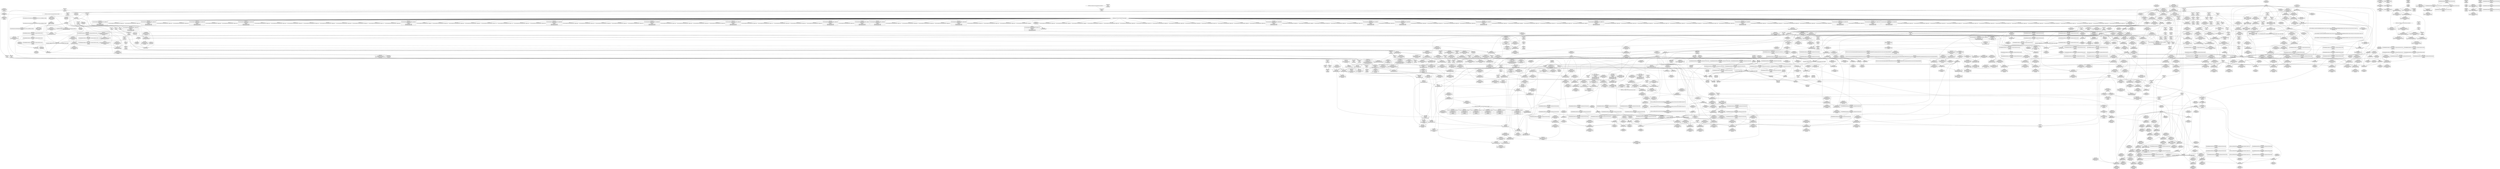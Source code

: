 digraph {
	CE0x5b686f0 [shape=record,shape=Mrecord,label="{CE0x5b686f0|get_current:_tmp1|*SummSink*}"]
	CE0x5b9eda0 [shape=record,shape=Mrecord,label="{CE0x5b9eda0|path_has_perm:_tmp1|*SummSink*}"]
	CE0x5b866b0 [shape=record,shape=Mrecord,label="{CE0x5b866b0|i64*_getelementptr_inbounds_(_8_x_i64_,_8_x_i64_*___llvm_gcov_ctr154,_i64_0,_i64_6)|*Constant*|*SummSource*}"]
	CE0x5b36f30 [shape=record,shape=Mrecord,label="{CE0x5b36f30|selinux_mount:_tmp25|security/selinux/hooks.c,2642|*SummSink*}"]
	CE0x5b08d50 [shape=record,shape=Mrecord,label="{CE0x5b08d50|_call_void_mcount()_#3|*SummSource*}"]
	CE0x5bfda00 [shape=record,shape=Mrecord,label="{CE0x5bfda00|GLOBAL:___invalid_creds|*Constant*|*SummSink*}"]
	CE0x5b9c400 [shape=record,shape=Mrecord,label="{CE0x5b9c400|avc_has_perm:_entry|*SummSource*}"]
	CE0x5b10ba0 [shape=record,shape=Mrecord,label="{CE0x5b10ba0|104:_%struct.inode*,_232:_%struct.super_block*,_:_CRE_193,194_}"]
	CE0x5b119b0 [shape=record,shape=Mrecord,label="{CE0x5b119b0|104:_%struct.inode*,_232:_%struct.super_block*,_:_CRE_202,203_}"]
	CE0x5b9bc00 [shape=record,shape=Mrecord,label="{CE0x5b9bc00|i32_(i32,_i32,_i16,_i32,_%struct.common_audit_data*)*_bitcast_(i32_(i32,_i32,_i16,_i32,_%struct.common_audit_data.495*)*_avc_has_perm_to_i32_(i32,_i32,_i16,_i32,_%struct.common_audit_data*)*)|*Constant*}"]
	CE0x5b315a0 [shape=record,shape=Mrecord,label="{CE0x5b315a0|get_current:_entry}"]
	CE0x5b62300 [shape=record,shape=Mrecord,label="{CE0x5b62300|0:_i32,_4:_i32,_8:_i32,_12:_i32,_:_CMRE_16,20_|*MultipleSource*|security/selinux/hooks.c,196|security/selinux/hooks.c,197|*LoadInst*|security/selinux/hooks.c,196}"]
	CE0x5b15240 [shape=record,shape=Mrecord,label="{CE0x5b15240|selinux_mount:_tobool|security/selinux/hooks.c,2639|*SummSink*}"]
	CE0x5c06100 [shape=record,shape=Mrecord,label="{CE0x5c06100|inode_has_perm:_tmp10|security/selinux/hooks.c,1611}"]
	CE0x5b09470 [shape=record,shape=Mrecord,label="{CE0x5b09470|i64_0|*Constant*}"]
	CE0x5b3ad30 [shape=record,shape=Mrecord,label="{CE0x5b3ad30|104:_%struct.inode*,_232:_%struct.super_block*,_:_CRE_64,72_|*MultipleSource*|*LoadInst*|security/selinux/hooks.c,2642|security/selinux/hooks.c,2642}"]
	CE0x5b34620 [shape=record,shape=Mrecord,label="{CE0x5b34620|i64_11|*Constant*}"]
	CE0x5b09840 [shape=record,shape=Mrecord,label="{CE0x5b09840|selinux_mount:_tmp1|*SummSink*}"]
	CE0x5b1d660 [shape=record,shape=Mrecord,label="{CE0x5b1d660|GLOBAL:_lockdep_rcu_suspicious|*Constant*}"]
	CE0x5b135d0 [shape=record,shape=Mrecord,label="{CE0x5b135d0|104:_%struct.inode*,_232:_%struct.super_block*,_:_CRE_220,221_}"]
	CE0x5b1b7c0 [shape=record,shape=Mrecord,label="{CE0x5b1b7c0|selinux_mount:_tmp30|security/selinux/hooks.c,2646|*SummSink*}"]
	CE0x5b08df0 [shape=record,shape=Mrecord,label="{CE0x5b08df0|i64_3|*Constant*}"]
	CE0x5b34f00 [shape=record,shape=Mrecord,label="{CE0x5b34f00|i64_10|*Constant*|*SummSource*}"]
	CE0x5b94080 [shape=record,shape=Mrecord,label="{CE0x5b94080|superblock_has_perm:_tmp6|security/selinux/hooks.c,1866|*SummSource*}"]
	CE0x5afc6b0 [shape=record,shape=Mrecord,label="{CE0x5afc6b0|COLLAPSED:_GCMRE___llvm_gcov_ctr203_internal_global_15_x_i64_zeroinitializer:_elem_0:default:}"]
	CE0x5b6e2e0 [shape=record,shape=Mrecord,label="{CE0x5b6e2e0|_call_void_mcount()_#3|*SummSource*}"]
	CE0x5b033a0 [shape=record,shape=Mrecord,label="{CE0x5b033a0|inode_has_perm:_lnot.ext|security/selinux/hooks.c,1611|*SummSink*}"]
	CE0x5b87550 [shape=record,shape=Mrecord,label="{CE0x5b87550|i64*_getelementptr_inbounds_(_2_x_i64_,_2_x_i64_*___llvm_gcov_ctr151,_i64_0,_i64_1)|*Constant*}"]
	CE0x5bc34b0 [shape=record,shape=Mrecord,label="{CE0x5bc34b0|__validate_creds:_conv|include/linux/cred.h,173|*SummSink*}"]
	CE0x5b9d770 [shape=record,shape=Mrecord,label="{CE0x5b9d770|avc_has_perm:_tclass|Function::avc_has_perm&Arg::tclass::|*SummSource*}"]
	CE0x5b6df70 [shape=record,shape=Mrecord,label="{CE0x5b6df70|_call_void___validate_creds(%struct.cred*_%cred,_i8*_getelementptr_inbounds_(_25_x_i8_,_25_x_i8_*_.str3,_i32_0,_i32_0),_i32_1609)_#10,_!dbg_!27719|security/selinux/hooks.c,1609|*SummSource*}"]
	CE0x5ae7a30 [shape=record,shape=Mrecord,label="{CE0x5ae7a30|selinux_mount:_tmp10|security/selinux/hooks.c,2639|*SummSink*}"]
	CE0x5b36e50 [shape=record,shape=Mrecord,label="{CE0x5b36e50|i64*_getelementptr_inbounds_(_15_x_i64_,_15_x_i64_*___llvm_gcov_ctr203,_i64_0,_i64_12)|*Constant*|*SummSink*}"]
	CE0x5ba8a70 [shape=record,shape=Mrecord,label="{CE0x5ba8a70|path_has_perm:_tmp7|security/selinux/hooks.c,1646}"]
	CE0x5ae70b0 [shape=record,shape=Mrecord,label="{CE0x5ae70b0|i64_5|*Constant*|*SummSink*}"]
	CE0x5afd9e0 [shape=record,shape=Mrecord,label="{CE0x5afd9e0|selinux_mount:_if.end|*SummSource*}"]
	CE0x5b39f10 [shape=record,shape=Mrecord,label="{CE0x5b39f10|104:_%struct.inode*,_232:_%struct.super_block*,_:_CRE_88,89_}"]
	CE0x5b13da0 [shape=record,shape=Mrecord,label="{CE0x5b13da0|104:_%struct.inode*,_232:_%struct.super_block*,_:_CRE_224,232_|*MultipleSource*|*LoadInst*|security/selinux/hooks.c,2642|security/selinux/hooks.c,2642}"]
	CE0x5b8f270 [shape=record,shape=Mrecord,label="{CE0x5b8f270|inode_has_perm:_tmp20|security/selinux/hooks.c,1618|*SummSink*}"]
	CE0x5b59030 [shape=record,shape=Mrecord,label="{CE0x5b59030|superblock_has_perm:_ad|Function::superblock_has_perm&Arg::ad::}"]
	CE0x5b02aa0 [shape=record,shape=Mrecord,label="{CE0x5b02aa0|superblock_has_perm:_tmp1}"]
	CE0x5af7d80 [shape=record,shape=Mrecord,label="{CE0x5af7d80|_call_void_lockdep_rcu_suspicious(i8*_getelementptr_inbounds_(_25_x_i8_,_25_x_i8_*_.str3,_i32_0,_i32_0),_i32_2639,_i8*_getelementptr_inbounds_(_45_x_i8_,_45_x_i8_*_.str12,_i32_0,_i32_0))_#10,_!dbg_!27732|security/selinux/hooks.c,2639|*SummSource*}"]
	CE0x5af0e30 [shape=record,shape=Mrecord,label="{CE0x5af0e30|i32_65536|*Constant*|*SummSource*}"]
	CE0x5b03cb0 [shape=record,shape=Mrecord,label="{CE0x5b03cb0|inode_has_perm:_conv|security/selinux/hooks.c,1611}"]
	CE0x5c06700 [shape=record,shape=Mrecord,label="{CE0x5c06700|i32_512|*Constant*}"]
	CE0x5ae9d50 [shape=record,shape=Mrecord,label="{CE0x5ae9d50|selinux_mount:_tmp4|security/selinux/hooks.c,2639|*SummSink*}"]
	CE0x5b33380 [shape=record,shape=Mrecord,label="{CE0x5b33380|selinux_mount:_tmp19|security/selinux/hooks.c,2639|*SummSink*}"]
	CE0x5bc5350 [shape=record,shape=Mrecord,label="{CE0x5bc5350|__validate_creds:_file|Function::__validate_creds&Arg::file::|*SummSink*}"]
	CE0x5b5c670 [shape=record,shape=Mrecord,label="{CE0x5b5c670|selinux_mount:_tmp28|security/selinux/hooks.c,2645|*SummSink*}"]
	CE0x5bc1020 [shape=record,shape=Mrecord,label="{CE0x5bc1020|__validate_creds:_lnot|include/linux/cred.h,173|*SummSource*}"]
	CE0x5b565b0 [shape=record,shape=Mrecord,label="{CE0x5b565b0|104:_%struct.inode*,_232:_%struct.super_block*,_:_CRE_308,309_}"]
	CE0x5b84ec0 [shape=record,shape=Mrecord,label="{CE0x5b84ec0|i32_3|*Constant*|*SummSink*}"]
	CE0x660c530 [shape=record,shape=Mrecord,label="{CE0x660c530|selinux_mount:_tmp|*SummSink*}"]
	CE0x5b4f8c0 [shape=record,shape=Mrecord,label="{CE0x5b4f8c0|superblock_has_perm:_tmp4|*LoadInst*|security/selinux/hooks.c,1865|*SummSink*}"]
	CE0x5bc7830 [shape=record,shape=Mrecord,label="{CE0x5bc7830|inode_has_perm:_tmp}"]
	CE0x5b154a0 [shape=record,shape=Mrecord,label="{CE0x5b154a0|i32_0|*Constant*}"]
	CE0x5aeea10 [shape=record,shape=Mrecord,label="{CE0x5aeea10|i64*_getelementptr_inbounds_(_15_x_i64_,_15_x_i64_*___llvm_gcov_ctr203,_i64_0,_i64_6)|*Constant*|*SummSource*}"]
	CE0x5bbffe0 [shape=record,shape=Mrecord,label="{CE0x5bbffe0|inode_has_perm:_tmp4|security/selinux/hooks.c,1609|*SummSource*}"]
	CE0x5c04e80 [shape=record,shape=Mrecord,label="{CE0x5c04e80|inode_has_perm:_tmp8|security/selinux/hooks.c,1611}"]
	CE0x5bc7950 [shape=record,shape=Mrecord,label="{CE0x5bc7950|__validate_creds:_tmp|*SummSink*}"]
	CE0x5bac610 [shape=record,shape=Mrecord,label="{CE0x5bac610|inode_has_perm:_inode|Function::inode_has_perm&Arg::inode::|*SummSink*}"]
	CE0x5bf5ee0 [shape=record,shape=Mrecord,label="{CE0x5bf5ee0|__validate_creds:_tmp2|include/linux/cred.h,173}"]
	CE0x5b1f020 [shape=record,shape=Mrecord,label="{CE0x5b1f020|GLOBAL:___llvm_gcov_ctr203|Global_var:__llvm_gcov_ctr203|*SummSource*}"]
	CE0x5b9be90 [shape=record,shape=Mrecord,label="{CE0x5b9be90|avc_has_perm:_entry}"]
	CE0x5c00700 [shape=record,shape=Mrecord,label="{CE0x5c00700|i1_true|*Constant*}"]
	CE0x5c10880 [shape=record,shape=Mrecord,label="{CE0x5c10880|28:_i32,_32:_i16,_:_CRE_28,32_|*MultipleSource*|*LoadInst*|security/selinux/hooks.c,1615|security/selinux/hooks.c,1615|security/selinux/hooks.c,1617}"]
	CE0x5bc6950 [shape=record,shape=Mrecord,label="{CE0x5bc6950|__validate_creds:_tmp1|*SummSink*}"]
	CE0x5bfd420 [shape=record,shape=Mrecord,label="{CE0x5bfd420|__validate_creds:_tmp7|include/linux/cred.h,174|*SummSource*}"]
	CE0x5bcc670 [shape=record,shape=Mrecord,label="{CE0x5bcc670|cred_sid:_tmp2}"]
	CE0x5b86580 [shape=record,shape=Mrecord,label="{CE0x5b86580|i64*_getelementptr_inbounds_(_8_x_i64_,_8_x_i64_*___llvm_gcov_ctr154,_i64_0,_i64_6)|*Constant*}"]
	CE0x5b99e80 [shape=record,shape=Mrecord,label="{CE0x5b99e80|path_has_perm:_ad|security/selinux/hooks.c, 1643|*SummSource*}"]
	CE0x5c03310 [shape=record,shape=Mrecord,label="{CE0x5c03310|GLOBAL:_llvm.expect.i64|*Constant*|*SummSink*}"]
	CE0x5b628c0 [shape=record,shape=Mrecord,label="{CE0x5b628c0|cred_sid:_tmp6|security/selinux/hooks.c,197|*SummSource*}"]
	CE0x5b8ebd0 [shape=record,shape=Mrecord,label="{CE0x5b8ebd0|inode_has_perm:_tmp17|security/selinux/hooks.c,1617}"]
	CE0x5b08f00 [shape=record,shape=Mrecord,label="{CE0x5b08f00|i64_3|*Constant*|*SummSource*}"]
	CE0x5bc94c0 [shape=record,shape=Mrecord,label="{CE0x5bc94c0|i32_22|*Constant*}"]
	CE0x5b5b7b0 [shape=record,shape=Mrecord,label="{CE0x5b5b7b0|selinux_mount:_retval.0}"]
	CE0x5bbff70 [shape=record,shape=Mrecord,label="{CE0x5bbff70|inode_has_perm:_tmp4|security/selinux/hooks.c,1609}"]
	CE0x5b13120 [shape=record,shape=Mrecord,label="{CE0x5b13120|104:_%struct.inode*,_232:_%struct.super_block*,_:_CRE_217,218_}"]
	CE0x5b557c0 [shape=record,shape=Mrecord,label="{CE0x5b557c0|104:_%struct.inode*,_232:_%struct.super_block*,_:_CRE_272,280_|*MultipleSource*|*LoadInst*|security/selinux/hooks.c,2642|security/selinux/hooks.c,2642}"]
	CE0x5b571c0 [shape=record,shape=Mrecord,label="{CE0x5b571c0|104:_%struct.inode*,_232:_%struct.super_block*,_:_CRE_315,316_}"]
	CE0x5afba30 [shape=record,shape=Mrecord,label="{CE0x5afba30|selinux_mount:_entry|*SummSource*}"]
	CE0x5b6c6b0 [shape=record,shape=Mrecord,label="{CE0x5b6c6b0|get_current:_tmp3|*SummSink*}"]
	CE0x5b625e0 [shape=record,shape=Mrecord,label="{CE0x5b625e0|cred_sid:_tmp6|security/selinux/hooks.c,197}"]
	CE0x5bc8580 [shape=record,shape=Mrecord,label="{CE0x5bc8580|inode_has_perm:_do.end|*SummSink*}"]
	CE0x5af92c0 [shape=record,shape=Mrecord,label="{CE0x5af92c0|i64*_getelementptr_inbounds_(_15_x_i64_,_15_x_i64_*___llvm_gcov_ctr203,_i64_0,_i64_1)|*Constant*}"]
	CE0x5afdad0 [shape=record,shape=Mrecord,label="{CE0x5afdad0|selinux_mount:_if.end|*SummSink*}"]
	CE0x5b9bdb0 [shape=record,shape=Mrecord,label="{CE0x5b9bdb0|superblock_has_perm:_call2|security/selinux/hooks.c,1866|*SummSink*}"]
	"CONST[source:0(mediator),value:2(dynamic)][purpose:{subject}]"
	CE0x5c03e40 [shape=record,shape=Mrecord,label="{CE0x5c03e40|inode_has_perm:_tobool2|security/selinux/hooks.c,1611|*SummSource*}"]
	CE0x5b08300 [shape=record,shape=Mrecord,label="{CE0x5b08300|path_has_perm:_tmp2|*SummSink*}"]
	CE0x5b013a0 [shape=record,shape=Mrecord,label="{CE0x5b013a0|i64_5|*Constant*}"]
	CE0x5af0d50 [shape=record,shape=Mrecord,label="{CE0x5af0d50|i32_65536|*Constant*}"]
	CE0x5ba90c0 [shape=record,shape=Mrecord,label="{CE0x5ba90c0|inode_has_perm:_adp|Function::inode_has_perm&Arg::adp::|*SummSink*}"]
	CE0x5bcb080 [shape=record,shape=Mrecord,label="{CE0x5bcb080|inode_has_perm:_i_flags|security/selinux/hooks.c,1611|*SummSink*}"]
	CE0x5bc8c90 [shape=record,shape=Mrecord,label="{CE0x5bc8c90|__validate_creds:_tmp1|*SummSource*}"]
	CE0x5b6e210 [shape=record,shape=Mrecord,label="{CE0x5b6e210|_call_void_mcount()_#3}"]
	CE0x5ba8880 [shape=record,shape=Mrecord,label="{CE0x5ba8880|path_has_perm:_tmp6|security/selinux/hooks.c,1646|*SummSink*}"]
	CE0x5bacf90 [shape=record,shape=Mrecord,label="{CE0x5bacf90|path_has_perm:_type|security/selinux/hooks.c,1645|*SummSource*}"]
	CE0x5b58160 [shape=record,shape=Mrecord,label="{CE0x5b58160|superblock_has_perm:_sb|Function::superblock_has_perm&Arg::sb::|*SummSink*}"]
	CE0x5c05d50 [shape=record,shape=Mrecord,label="{CE0x5c05d50|inode_has_perm:_tmp9|security/selinux/hooks.c,1611|*SummSource*}"]
	CE0x5b99320 [shape=record,shape=Mrecord,label="{CE0x5b99320|i64*_getelementptr_inbounds_(_2_x_i64_,_2_x_i64_*___llvm_gcov_ctr204,_i64_0,_i64_0)|*Constant*|*SummSink*}"]
	CE0x5afc3c0 [shape=record,shape=Mrecord,label="{CE0x5afc3c0|i64*_getelementptr_inbounds_(_15_x_i64_,_15_x_i64_*___llvm_gcov_ctr203,_i64_0,_i64_0)|*Constant*}"]
	CE0x5aea930 [shape=record,shape=Mrecord,label="{CE0x5aea930|selinux_mount:_return|*SummSink*}"]
	CE0x5b5b640 [shape=record,shape=Mrecord,label="{CE0x5b5b640|_ret_i32_%call,_!dbg_!27724|security/selinux/hooks.c,1647|*SummSink*}"]
	CE0x5b9c880 [shape=record,shape=Mrecord,label="{CE0x5b9c880|avc_has_perm:_requested|Function::avc_has_perm&Arg::requested::|*SummSink*}"]
	CE0x5af0ae0 [shape=record,shape=Mrecord,label="{CE0x5af0ae0|path_has_perm:_path|Function::path_has_perm&Arg::path::|*SummSink*}"]
	CE0x5c05ec0 [shape=record,shape=Mrecord,label="{CE0x5c05ec0|inode_has_perm:_tmp9|security/selinux/hooks.c,1611|*SummSink*}"]
	CE0x5b23e90 [shape=record,shape=Mrecord,label="{CE0x5b23e90|selinux_mount:_bb|*SummSource*}"]
	CE0x5b1d480 [shape=record,shape=Mrecord,label="{CE0x5b1d480|i8*_getelementptr_inbounds_(_25_x_i8_,_25_x_i8_*_.str3,_i32_0,_i32_0)|*Constant*|*SummSource*}"]
	CE0x5affa50 [shape=record,shape=Mrecord,label="{CE0x5affa50|selinux_mount:_tmp15|security/selinux/hooks.c,2639|*SummSink*}"]
	CE0x5b35800 [shape=record,shape=Mrecord,label="{CE0x5b35800|selinux_mount:_tmp21|security/selinux/hooks.c,2641|*SummSource*}"]
	CE0x5b0b7c0 [shape=record,shape=Mrecord,label="{CE0x5b0b7c0|104:_%struct.inode*,_232:_%struct.super_block*,_:_CRE_144,145_}"]
	CE0x5b871b0 [shape=record,shape=Mrecord,label="{CE0x5b871b0|i64*_getelementptr_inbounds_(_2_x_i64_,_2_x_i64_*___llvm_gcov_ctr131,_i64_0,_i64_1)|*Constant*|*SummSink*}"]
	CE0x5b5ee40 [shape=record,shape=Mrecord,label="{CE0x5b5ee40|i32_22|*Constant*|*SummSource*}"]
	CE0x5b0c1b0 [shape=record,shape=Mrecord,label="{CE0x5b0c1b0|104:_%struct.inode*,_232:_%struct.super_block*,_:_CRE_146,147_}"]
	CE0x5b99390 [shape=record,shape=Mrecord,label="{CE0x5b99390|i64*_getelementptr_inbounds_(_2_x_i64_,_2_x_i64_*___llvm_gcov_ctr204,_i64_0,_i64_0)|*Constant*}"]
	CE0x5b1cf70 [shape=record,shape=Mrecord,label="{CE0x5b1cf70|GLOBAL:_inode_has_perm|*Constant*|*SummSink*}"]
	CE0x5b980d0 [shape=record,shape=Mrecord,label="{CE0x5b980d0|i64_16|*Constant*|*SummSource*}"]
	CE0x5b9afb0 [shape=record,shape=Mrecord,label="{CE0x5b9afb0|cred_sid:_tmp1|*SummSource*}"]
	CE0x5b12e00 [shape=record,shape=Mrecord,label="{CE0x5b12e00|104:_%struct.inode*,_232:_%struct.super_block*,_:_CRE_215,216_}"]
	CE0x5aff970 [shape=record,shape=Mrecord,label="{CE0x5aff970|selinux_mount:_tmp15|security/selinux/hooks.c,2639}"]
	CE0x5b568f0 [shape=record,shape=Mrecord,label="{CE0x5b568f0|104:_%struct.inode*,_232:_%struct.super_block*,_:_CRE_309,310_}"]
	CE0x5b5ecd0 [shape=record,shape=Mrecord,label="{CE0x5b5ecd0|i32_22|*Constant*|*SummSink*}"]
	CE0x5bfa800 [shape=record,shape=Mrecord,label="{CE0x5bfa800|i64*_getelementptr_inbounds_(_5_x_i64_,_5_x_i64_*___llvm_gcov_ctr155,_i64_0,_i64_3)|*Constant*|*SummSink*}"]
	CE0x5b38e50 [shape=record,shape=Mrecord,label="{CE0x5b38e50|superblock_has_perm:_tmp3|*SummSource*}"]
	CE0x5b1d0b0 [shape=record,shape=Mrecord,label="{CE0x5b1d0b0|inode_has_perm:_entry|*SummSink*}"]
	CE0x5b11cd0 [shape=record,shape=Mrecord,label="{CE0x5b11cd0|104:_%struct.inode*,_232:_%struct.super_block*,_:_CRE_204,205_}"]
	CE0x5b57350 [shape=record,shape=Mrecord,label="{CE0x5b57350|104:_%struct.inode*,_232:_%struct.super_block*,_:_CRE_316,317_}"]
	CE0x5b0f110 [shape=record,shape=Mrecord,label="{CE0x5b0f110|104:_%struct.inode*,_232:_%struct.super_block*,_:_CRE_176,177_}"]
	CE0x5b38170 [shape=record,shape=Mrecord,label="{CE0x5b38170|i32_1|*Constant*}"]
	CE0x5bfb670 [shape=record,shape=Mrecord,label="{CE0x5bfb670|__validate_creds:_tmp8|include/linux/cred.h,175|*SummSource*}"]
	CE0x5b8adf0 [shape=record,shape=Mrecord,label="{CE0x5b8adf0|GLOBAL:_cred_sid|*Constant*}"]
	CE0x5b983d0 [shape=record,shape=Mrecord,label="{CE0x5b983d0|path_has_perm:_call|security/selinux/hooks.c,1647}"]
	CE0x5b02b10 [shape=record,shape=Mrecord,label="{CE0x5b02b10|superblock_has_perm:_tmp1|*SummSource*}"]
	CE0x5bf95f0 [shape=record,shape=Mrecord,label="{CE0x5bf95f0|i64*_getelementptr_inbounds_(_8_x_i64_,_8_x_i64_*___llvm_gcov_ctr154,_i64_0,_i64_7)|*Constant*}"]
	CE0x5b35f20 [shape=record,shape=Mrecord,label="{CE0x5b35f20|selinux_mount:_tmp22|security/selinux/hooks.c,2641|*SummSink*}"]
	CE0x5b13c10 [shape=record,shape=Mrecord,label="{CE0x5b13c10|104:_%struct.inode*,_232:_%struct.super_block*,_:_CRE_304,305_}"]
	CE0x5b0a0f0 [shape=record,shape=Mrecord,label="{CE0x5b0a0f0|selinux_mount:_do.body|*SummSource*}"]
	CE0x5b3a160 [shape=record,shape=Mrecord,label="{CE0x5b3a160|104:_%struct.inode*,_232:_%struct.super_block*,_:_CRE_8,12_|*MultipleSource*|*LoadInst*|security/selinux/hooks.c,2642|security/selinux/hooks.c,2642}"]
	CE0x5aff000 [shape=record,shape=Mrecord,label="{CE0x5aff000|104:_%struct.inode*,_232:_%struct.super_block*,_:_CRE_92,93_}"]
	CE0x5b0cad0 [shape=record,shape=Mrecord,label="{CE0x5b0cad0|104:_%struct.inode*,_232:_%struct.super_block*,_:_CRE_152,153_}"]
	CE0x5b382e0 [shape=record,shape=Mrecord,label="{CE0x5b382e0|i32_1|*Constant*|*SummSource*}"]
	CE0x5bfdd70 [shape=record,shape=Mrecord,label="{CE0x5bfdd70|_call_void___invalid_creds(%struct.cred*_%cred,_i8*_%file,_i32_%line)_#10,_!dbg_!27721|include/linux/cred.h,174|*SummSink*}"]
	CE0x5b7f270 [shape=record,shape=Mrecord,label="{CE0x5b7f270|get_current:_tmp|*SummSource*}"]
	CE0x5b98060 [shape=record,shape=Mrecord,label="{CE0x5b98060|i64_16|*Constant*}"]
	CE0x5b5de70 [shape=record,shape=Mrecord,label="{CE0x5b5de70|selinux_mount:_call7|security/selinux/hooks.c,2642|*SummSource*}"]
	CE0x5c04b40 [shape=record,shape=Mrecord,label="{CE0x5c04b40|GLOBAL:___llvm_gcov_ctr154|Global_var:__llvm_gcov_ctr154|*SummSource*}"]
	CE0x5b8ba20 [shape=record,shape=Mrecord,label="{CE0x5b8ba20|GLOBAL:_cred_sid|*Constant*|*SummSource*}"]
	CE0x5bfab80 [shape=record,shape=Mrecord,label="{CE0x5bfab80|i64*_getelementptr_inbounds_(_5_x_i64_,_5_x_i64_*___llvm_gcov_ctr155,_i64_0,_i64_4)|*Constant*|*SummSource*}"]
	CE0x5b9e960 [shape=record,shape=Mrecord,label="{CE0x5b9e960|path_has_perm:_bb}"]
	CE0x5b5f9e0 [shape=record,shape=Mrecord,label="{CE0x5b5f9e0|cred_sid:_tmp5|security/selinux/hooks.c,196}"]
	CE0x5b10560 [shape=record,shape=Mrecord,label="{CE0x5b10560|104:_%struct.inode*,_232:_%struct.super_block*,_:_CRE_189,190_}"]
	CE0x5b20bd0 [shape=record,shape=Mrecord,label="{CE0x5b20bd0|_ret_i32_%tmp6,_!dbg_!27716|security/selinux/hooks.c,197}"]
	CE0x5c046d0 [shape=record,shape=Mrecord,label="{CE0x5c046d0|inode_has_perm:_tmp7|security/selinux/hooks.c,1611|*SummSink*}"]
	CE0x5b850f0 [shape=record,shape=Mrecord,label="{CE0x5b850f0|inode_has_perm:_i_security|security/selinux/hooks.c,1615|*SummSink*}"]
	CE0x5b11ff0 [shape=record,shape=Mrecord,label="{CE0x5b11ff0|104:_%struct.inode*,_232:_%struct.super_block*,_:_CRE_206,207_}"]
	CE0x5b1c3e0 [shape=record,shape=Mrecord,label="{CE0x5b1c3e0|i64*_getelementptr_inbounds_(_2_x_i64_,_2_x_i64_*___llvm_gcov_ctr98,_i64_0,_i64_0)|*Constant*}"]
	CE0x5bbe450 [shape=record,shape=Mrecord,label="{CE0x5bbe450|inode_has_perm:_tmp2}"]
	CE0x5b5b910 [shape=record,shape=Mrecord,label="{CE0x5b5b910|selinux_mount:_retval.0|*SummSource*}"]
	CE0x5c02c70 [shape=record,shape=Mrecord,label="{CE0x5c02c70|GLOBAL:_llvm.expect.i64|*Constant*}"]
	CE0x5b0f2a0 [shape=record,shape=Mrecord,label="{CE0x5b0f2a0|104:_%struct.inode*,_232:_%struct.super_block*,_:_CRE_177,178_}"]
	CE0x5bfd890 [shape=record,shape=Mrecord,label="{CE0x5bfd890|_call_void___invalid_creds(%struct.cred*_%cred,_i8*_%file,_i32_%line)_#10,_!dbg_!27721|include/linux/cred.h,174}"]
	CE0x5b1e180 [shape=record,shape=Mrecord,label="{CE0x5b1e180|i32_2639|*Constant*|*SummSource*}"]
	CE0x5b8ad80 [shape=record,shape=Mrecord,label="{CE0x5b8ad80|superblock_has_perm:_tmp2|*SummSink*}"]
	CE0x5b6e010 [shape=record,shape=Mrecord,label="{CE0x5b6e010|superblock_has_perm:_tmp3|*SummSink*}"]
	CE0x5b15bd0 [shape=record,shape=Mrecord,label="{CE0x5b15bd0|i64*_getelementptr_inbounds_(_15_x_i64_,_15_x_i64_*___llvm_gcov_ctr203,_i64_0,_i64_8)|*Constant*|*SummSink*}"]
	CE0x5b87220 [shape=record,shape=Mrecord,label="{CE0x5b87220|i64_1|*Constant*}"]
	CE0x5b38a60 [shape=record,shape=Mrecord,label="{CE0x5b38a60|COLLAPSED:_GCMRE___llvm_gcov_ctr131_internal_global_2_x_i64_zeroinitializer:_elem_0:default:}"]
	CE0x5b58a70 [shape=record,shape=Mrecord,label="{CE0x5b58a70|%struct.common_audit_data*_null|*Constant*}"]
	CE0x5bc8990 [shape=record,shape=Mrecord,label="{CE0x5bc8990|i64_1|*Constant*}"]
	CE0x5b0e940 [shape=record,shape=Mrecord,label="{CE0x5b0e940|104:_%struct.inode*,_232:_%struct.super_block*,_:_CRE_171,172_}"]
	CE0x5b60960 [shape=record,shape=Mrecord,label="{CE0x5b60960|0:_i32,_4:_i32,_8:_i32,_12:_i32,_:_CMRE_8,12_|*MultipleSource*|security/selinux/hooks.c,196|security/selinux/hooks.c,197|*LoadInst*|security/selinux/hooks.c,196}"]
	CE0x5b9cec0 [shape=record,shape=Mrecord,label="{CE0x5b9cec0|avc_has_perm:_tsid|Function::avc_has_perm&Arg::tsid::}"]
	CE0x5b7f200 [shape=record,shape=Mrecord,label="{CE0x5b7f200|COLLAPSED:_GCMRE___llvm_gcov_ctr98_internal_global_2_x_i64_zeroinitializer:_elem_0:default:}"]
	CE0x5b37c90 [shape=record,shape=Mrecord,label="{CE0x5b37c90|selinux_mount:_path|Function::selinux_mount&Arg::path::|*SummSource*}"]
	CE0x5af3e70 [shape=record,shape=Mrecord,label="{CE0x5af3e70|selinux_mount:_call3|security/selinux/hooks.c,2639|*SummSink*}"]
	CE0x5b1cb90 [shape=record,shape=Mrecord,label="{CE0x5b1cb90|GLOBAL:_inode_has_perm|*Constant*}"]
	CE0x5b36ec0 [shape=record,shape=Mrecord,label="{CE0x5b36ec0|selinux_mount:_tmp24|security/selinux/hooks.c,2642|*SummSink*}"]
	CE0x5ba9740 [shape=record,shape=Mrecord,label="{CE0x5ba9740|cred_sid:_bb}"]
	CE0x5afae40 [shape=record,shape=Mrecord,label="{CE0x5afae40|i64*_getelementptr_inbounds_(_2_x_i64_,_2_x_i64_*___llvm_gcov_ctr98,_i64_0,_i64_1)|*Constant*|*SummSink*}"]
	CE0x5ba82e0 [shape=record,shape=Mrecord,label="{CE0x5ba82e0|path_has_perm:_path1|security/selinux/hooks.c,1646|*SummSource*}"]
	CE0x5b5e040 [shape=record,shape=Mrecord,label="{CE0x5b5e040|selinux_mount:_call7|security/selinux/hooks.c,2642|*SummSink*}"]
	CE0x5b12ae0 [shape=record,shape=Mrecord,label="{CE0x5b12ae0|104:_%struct.inode*,_232:_%struct.super_block*,_:_CRE_213,214_}"]
	CE0x5baaa80 [shape=record,shape=Mrecord,label="{CE0x5baaa80|i64*_getelementptr_inbounds_(_2_x_i64_,_2_x_i64_*___llvm_gcov_ctr131,_i64_0,_i64_0)|*Constant*|*SummSource*}"]
	CE0x5c14fa0 [shape=record,shape=Mrecord,label="{CE0x5c14fa0|inode_has_perm:_tmp16|security/selinux/hooks.c,1615}"]
	CE0x5bc4920 [shape=record,shape=Mrecord,label="{CE0x5bc4920|inode_has_perm:_tmp|*SummSink*}"]
	CE0x5bcb490 [shape=record,shape=Mrecord,label="{CE0x5bcb490|i64_2|*Constant*}"]
	CE0x5b684f0 [shape=record,shape=Mrecord,label="{CE0x5b684f0|get_current:_tmp}"]
	CE0x5b62cf0 [shape=record,shape=Mrecord,label="{CE0x5b62cf0|cred_sid:_tmp6|security/selinux/hooks.c,197|*SummSink*}"]
	CE0x5bc95c0 [shape=record,shape=Mrecord,label="{CE0x5bc95c0|inode_has_perm:_bb|*SummSource*}"]
	CE0x5bbf2c0 [shape=record,shape=Mrecord,label="{CE0x5bbf2c0|COLLAPSED:_GCMRE___llvm_gcov_ctr155_internal_global_5_x_i64_zeroinitializer:_elem_0:default:}"]
	CE0x5b0d2a0 [shape=record,shape=Mrecord,label="{CE0x5b0d2a0|104:_%struct.inode*,_232:_%struct.super_block*,_:_CRE_157,158_}"]
	CE0x5b32150 [shape=record,shape=Mrecord,label="{CE0x5b32150|selinux_mount:_flags|Function::selinux_mount&Arg::flags::|*SummSink*}"]
	CE0x5b55c60 [shape=record,shape=Mrecord,label="{CE0x5b55c60|104:_%struct.inode*,_232:_%struct.super_block*,_:_CRE_288,296_|*MultipleSource*|*LoadInst*|security/selinux/hooks.c,2642|security/selinux/hooks.c,2642}"]
	CE0x5b02810 [shape=record,shape=Mrecord,label="{CE0x5b02810|superblock_has_perm:_bb|*SummSink*}"]
	CE0x5b11370 [shape=record,shape=Mrecord,label="{CE0x5b11370|104:_%struct.inode*,_232:_%struct.super_block*,_:_CRE_198,199_}"]
	CE0x5bf8370 [shape=record,shape=Mrecord,label="{CE0x5bf8370|avc_has_perm:_entry}"]
	CE0x5b38ad0 [shape=record,shape=Mrecord,label="{CE0x5b38ad0|cred_sid:_tmp|*SummSource*}"]
	CE0x5b841e0 [shape=record,shape=Mrecord,label="{CE0x5b841e0|inode_has_perm:_call|security/selinux/hooks.c,1614|*SummSink*}"]
	CE0x5bc5ea0 [shape=record,shape=Mrecord,label="{CE0x5bc5ea0|__validate_creds:_line|Function::__validate_creds&Arg::line::}"]
	CE0x5b85020 [shape=record,shape=Mrecord,label="{CE0x5b85020|inode_has_perm:_i_security|security/selinux/hooks.c,1615|*SummSource*}"]
	CE0x5b0c940 [shape=record,shape=Mrecord,label="{CE0x5b0c940|104:_%struct.inode*,_232:_%struct.super_block*,_:_CRE_151,152_}"]
	CE0x5b56140 [shape=record,shape=Mrecord,label="{CE0x5b56140|104:_%struct.inode*,_232:_%struct.super_block*,_:_CRE_305,306_}"]
	CE0x5b77b60 [shape=record,shape=Mrecord,label="{CE0x5b77b60|get_current:_tmp1|*SummSource*}"]
	CE0x5aff560 [shape=record,shape=Mrecord,label="{CE0x5aff560|i64*_getelementptr_inbounds_(_15_x_i64_,_15_x_i64_*___llvm_gcov_ctr203,_i64_0,_i64_8)|*Constant*|*SummSource*}"]
	CE0x5c04f90 [shape=record,shape=Mrecord,label="{CE0x5c04f90|inode_has_perm:_tmp8|security/selinux/hooks.c,1611|*SummSource*}"]
	CE0x5b34a00 [shape=record,shape=Mrecord,label="{CE0x5b34a00|i64_10|*Constant*}"]
	CE0x5b9b2b0 [shape=record,shape=Mrecord,label="{CE0x5b9b2b0|path_has_perm:_tmp|*SummSource*}"]
	CE0x5b85a50 [shape=record,shape=Mrecord,label="{CE0x5b85a50|inode_has_perm:_tmp11|security/selinux/hooks.c,1612|*SummSink*}"]
	CE0x5b0e660 [shape=record,shape=Mrecord,label="{CE0x5b0e660|104:_%struct.inode*,_232:_%struct.super_block*,_:_CRE_169,170_}"]
	CE0x5ae73f0 [shape=record,shape=Mrecord,label="{CE0x5ae73f0|selinux_mount:_tmp9|security/selinux/hooks.c,2639|*SummSink*}"]
	CE0x5b5cf20 [shape=record,shape=Mrecord,label="{CE0x5b5cf20|selinux_mount:_tmp29|security/selinux/hooks.c,2645|*SummSource*}"]
	CE0x5b31800 [shape=record,shape=Mrecord,label="{CE0x5b31800|get_current:_entry|*SummSink*}"]
	CE0x5b32bb0 [shape=record,shape=Mrecord,label="{CE0x5b32bb0|selinux_mount:_cred4|security/selinux/hooks.c,2639|*SummSink*}"]
	CE0x5af4280 [shape=record,shape=Mrecord,label="{CE0x5af4280|GLOBAL:_get_current|*Constant*}"]
	CE0x5b9eb00 [shape=record,shape=Mrecord,label="{CE0x5b9eb00|path_has_perm:_bb|*SummSource*}"]
	CE0x5bc0340 [shape=record,shape=Mrecord,label="{CE0x5bc0340|GLOBAL:_creds_are_invalid|*Constant*|*SummSource*}"]
	CE0x5b1ff00 [shape=record,shape=Mrecord,label="{CE0x5b1ff00|selinux_mount:_tmp17|security/selinux/hooks.c,2639}"]
	CE0x5b0f750 [shape=record,shape=Mrecord,label="{CE0x5b0f750|104:_%struct.inode*,_232:_%struct.super_block*,_:_CRE_180,181_}"]
	CE0x5bfd2b0 [shape=record,shape=Mrecord,label="{CE0x5bfd2b0|__validate_creds:_tmp7|include/linux/cred.h,174}"]
	CE0x5b878f0 [shape=record,shape=Mrecord,label="{CE0x5b878f0|superblock_has_perm:_tmp2}"]
	CE0x5afbbc0 [shape=record,shape=Mrecord,label="{CE0x5afbbc0|selinux_mount:_tmp5|security/selinux/hooks.c,2639|*SummSource*}"]
	CE0x5b384b0 [shape=record,shape=Mrecord,label="{CE0x5b384b0|i32_1|*Constant*|*SummSink*}"]
	CE0x5bc5f10 [shape=record,shape=Mrecord,label="{CE0x5bc5f10|__validate_creds:_line|Function::__validate_creds&Arg::line::|*SummSource*}"]
	CE0x5ae9c40 [shape=record,shape=Mrecord,label="{CE0x5ae9c40|selinux_mount:_tmp4|security/selinux/hooks.c,2639|*SummSource*}"]
	CE0x5b33200 [shape=record,shape=Mrecord,label="{CE0x5b33200|selinux_mount:_tmp19|security/selinux/hooks.c,2639|*SummSource*}"]
	CE0x5bca760 [shape=record,shape=Mrecord,label="{CE0x5bca760|__validate_creds:_file|Function::__validate_creds&Arg::file::|*SummSource*}"]
	CE0x5b603c0 [shape=record,shape=Mrecord,label="{CE0x5b603c0|cred_sid:_sid|security/selinux/hooks.c,197|*SummSink*}"]
	CE0x5b24070 [shape=record,shape=Mrecord,label="{CE0x5b24070|selinux_mount:_if.then6}"]
	CE0x5b63f80 [shape=record,shape=Mrecord,label="{CE0x5b63f80|__validate_creds:_bb|*SummSource*}"]
	CE0x5b045d0 [shape=record,shape=Mrecord,label="{CE0x5b045d0|272:_i8*,_:_CRE_272,280_|*MultipleSource*|security/selinux/hooks.c,2642|Function::superblock_has_perm&Arg::sb::|security/selinux/hooks.c,1865}"]
	CE0x5c0ed80 [shape=record,shape=Mrecord,label="{CE0x5c0ed80|inode_has_perm:_sid3|security/selinux/hooks.c,1617}"]
	CE0x5b86030 [shape=record,shape=Mrecord,label="{CE0x5b86030|inode_has_perm:_tmp12|security/selinux/hooks.c,1612}"]
	CE0x5b64020 [shape=record,shape=Mrecord,label="{CE0x5b64020|__validate_creds:_bb|*SummSink*}"]
	CE0x5b32370 [shape=record,shape=Mrecord,label="{CE0x5b32370|i64*_getelementptr_inbounds_(_2_x_i64_,_2_x_i64_*___llvm_gcov_ctr204,_i64_0,_i64_1)|*Constant*|*SummSink*}"]
	CE0x5b55ed0 [shape=record,shape=Mrecord,label="{CE0x5b55ed0|104:_%struct.inode*,_232:_%struct.super_block*,_:_CRE_296,304_|*MultipleSource*|*LoadInst*|security/selinux/hooks.c,2642|security/selinux/hooks.c,2642}"]
	CE0x5b5ca00 [shape=record,shape=Mrecord,label="{CE0x5b5ca00|selinux_mount:_tmp29|security/selinux/hooks.c,2645}"]
	CE0x5b59ef0 [shape=record,shape=Mrecord,label="{CE0x5b59ef0|12:_i32,_56:_i8*,_:_CRE_56,64_|*MultipleSource*|security/selinux/hooks.c,1642|Function::inode_has_perm&Arg::inode::|security/selinux/hooks.c,1611}"]
	CE0x5b1f530 [shape=record,shape=Mrecord,label="{CE0x5b1f530|i32_2639|*Constant*|*SummSink*}"]
	CE0x5bc78a0 [shape=record,shape=Mrecord,label="{CE0x5bc78a0|COLLAPSED:_GCMRE___llvm_gcov_ctr154_internal_global_8_x_i64_zeroinitializer:_elem_0:default:}"]
	CE0x5b20950 [shape=record,shape=Mrecord,label="{CE0x5b20950|cred_sid:_cred|Function::cred_sid&Arg::cred::|*SummSource*}"]
	CE0x5b06a60 [shape=record,shape=Mrecord,label="{CE0x5b06a60|__validate_creds:_lnot1|include/linux/cred.h,173|*SummSink*}"]
	CE0x5bf7e70 [shape=record,shape=Mrecord,label="{CE0x5bf7e70|inode_has_perm:_call4|security/selinux/hooks.c,1617|*SummSource*}"]
	CE0x5b93f70 [shape=record,shape=Mrecord,label="{CE0x5b93f70|superblock_has_perm:_tmp6|security/selinux/hooks.c,1866}"]
	CE0x5b03f70 [shape=record,shape=Mrecord,label="{CE0x5b03f70|get_current:_tmp3}"]
	CE0x5b9f030 [shape=record,shape=Mrecord,label="{CE0x5b9f030|path_has_perm:_ad|security/selinux/hooks.c, 1643}"]
	CE0x5bc3620 [shape=record,shape=Mrecord,label="{CE0x5bc3620|__validate_creds:_conv|include/linux/cred.h,173|*SummSource*}"]
	CE0x5b31e60 [shape=record,shape=Mrecord,label="{CE0x5b31e60|i32_78|*Constant*}"]
	CE0x5b1b050 [shape=record,shape=Mrecord,label="{CE0x5b1b050|selinux_mount:_retval.0|*SummSink*}"]
	CE0x5b51610 [shape=record,shape=Mrecord,label="{CE0x5b51610|get_current:_tmp2|*SummSource*}"]
	CE0x5bfce70 [shape=record,shape=Mrecord,label="{CE0x5bfce70|__validate_creds:_tmp6|include/linux/cred.h,174|*SummSink*}"]
	CE0x5afc640 [shape=record,shape=Mrecord,label="{CE0x5afc640|selinux_mount:_tmp}"]
	CE0x5b32940 [shape=record,shape=Mrecord,label="{CE0x5b32940|superblock_has_perm:_tmp|*SummSource*}"]
	CE0x5b096f0 [shape=record,shape=Mrecord,label="{CE0x5b096f0|i64_0|*Constant*|*SummSink*}"]
	CE0x5b9bc70 [shape=record,shape=Mrecord,label="{CE0x5b9bc70|superblock_has_perm:_call2|security/selinux/hooks.c,1866|*SummSource*}"]
	CE0x5b39490 [shape=record,shape=Mrecord,label="{CE0x5b39490|selinux_mount:_tmp26|*LoadInst*|security/selinux/hooks.c,2642|*SummSink*}"]
	CE0x5b5b100 [shape=record,shape=Mrecord,label="{CE0x5b5b100|path_has_perm:_av|Function::path_has_perm&Arg::av::|*SummSink*}"]
	CE0x5af8530 [shape=record,shape=Mrecord,label="{CE0x5af8530|path_has_perm:_entry}"]
	CE0x5b62e70 [shape=record,shape=Mrecord,label="{CE0x5b62e70|inode_has_perm:_do.body}"]
	CE0x5bc40e0 [shape=record,shape=Mrecord,label="{CE0x5bc40e0|inode_has_perm:_tmp|*SummSource*}"]
	CE0x5b66a50 [shape=record,shape=Mrecord,label="{CE0x5b66a50|get_current:_bb|*SummSource*}"]
	CE0x5b03880 [shape=record,shape=Mrecord,label="{CE0x5b03880|inode_has_perm:_lnot1|security/selinux/hooks.c,1611|*SummSource*}"]
	CE0x5bc6c00 [shape=record,shape=Mrecord,label="{CE0x5bc6c00|_call_void_mcount()_#3|*SummSource*}"]
	CE0x5afc460 [shape=record,shape=Mrecord,label="{CE0x5afc460|i64*_getelementptr_inbounds_(_15_x_i64_,_15_x_i64_*___llvm_gcov_ctr203,_i64_0,_i64_0)|*Constant*|*SummSource*}"]
	CE0x5b9d430 [shape=record,shape=Mrecord,label="{CE0x5b9d430|i16_5|*Constant*|*SummSource*}"]
	CE0x5b35680 [shape=record,shape=Mrecord,label="{CE0x5b35680|selinux_mount:_tmp21|security/selinux/hooks.c,2641}"]
	CE0x5bc8da0 [shape=record,shape=Mrecord,label="{CE0x5bc8da0|__validate_creds:_entry|*SummSource*}"]
	CE0x5c15120 [shape=record,shape=Mrecord,label="{CE0x5c15120|inode_has_perm:_tmp16|security/selinux/hooks.c,1615|*SummSource*}"]
	CE0x5b0e240 [shape=record,shape=Mrecord,label="{CE0x5b0e240|104:_%struct.inode*,_232:_%struct.super_block*,_:_CRE_167,168_}"]
	CE0x5b11820 [shape=record,shape=Mrecord,label="{CE0x5b11820|104:_%struct.inode*,_232:_%struct.super_block*,_:_CRE_201,202_}"]
	CE0x5ba7b90 [shape=record,shape=Mrecord,label="{CE0x5ba7b90|8:_i32,_:_CRE_8,12_|*MultipleSource*|*LoadInst*|security/selinux/hooks.c,1865|security/selinux/hooks.c,1865|security/selinux/hooks.c,1866}"]
	CE0x5bc7610 [shape=record,shape=Mrecord,label="{CE0x5bc7610|i64*_getelementptr_inbounds_(_8_x_i64_,_8_x_i64_*___llvm_gcov_ctr154,_i64_0,_i64_0)|*Constant*|*SummSource*}"]
	CE0x5b64c00 [shape=record,shape=Mrecord,label="{CE0x5b64c00|inode_has_perm:_tmp3}"]
	CE0x5bbf330 [shape=record,shape=Mrecord,label="{CE0x5bbf330|__validate_creds:_tmp|*SummSource*}"]
	CE0x5b07d90 [shape=record,shape=Mrecord,label="{CE0x5b07d90|0:_i8,_:_GCMR_selinux_mount.__warned_internal_global_i8_0,_section_.data.unlikely_,_align_1:_elem_0:default:}"]
	CE0x5bf51d0 [shape=record,shape=Mrecord,label="{CE0x5bf51d0|__validate_creds:_tobool|include/linux/cred.h,173|*SummSource*}"]
	CE0x5aea9a0 [shape=record,shape=Mrecord,label="{CE0x5aea9a0|selinux_mount:_if.then}"]
	CE0x5afcfb0 [shape=record,shape=Mrecord,label="{CE0x5afcfb0|_call_void_mcount()_#3|*SummSink*}"]
	CE0x5b94260 [shape=record,shape=Mrecord,label="{CE0x5b94260|_call_void_mcount()_#3|*SummSource*}"]
	CE0x5b63700 [shape=record,shape=Mrecord,label="{CE0x5b63700|inode_has_perm:_i_flags|security/selinux/hooks.c,1611|*SummSource*}"]
	CE0x5c03620 [shape=record,shape=Mrecord,label="{CE0x5c03620|i64_0|*Constant*}"]
	CE0x5c044d0 [shape=record,shape=Mrecord,label="{CE0x5c044d0|i64*_getelementptr_inbounds_(_8_x_i64_,_8_x_i64_*___llvm_gcov_ctr154,_i64_0,_i64_5)|*Constant*|*SummSink*}"]
	CE0x5bc8a00 [shape=record,shape=Mrecord,label="{CE0x5bc8a00|__validate_creds:_tmp1}"]
	CE0x5ba8e60 [shape=record,shape=Mrecord,label="{CE0x5ba8e60|inode_has_perm:_adp|Function::inode_has_perm&Arg::adp::}"]
	CE0x5af7e30 [shape=record,shape=Mrecord,label="{CE0x5af7e30|_call_void_lockdep_rcu_suspicious(i8*_getelementptr_inbounds_(_25_x_i8_,_25_x_i8_*_.str3,_i32_0,_i32_0),_i32_2639,_i8*_getelementptr_inbounds_(_45_x_i8_,_45_x_i8_*_.str12,_i32_0,_i32_0))_#10,_!dbg_!27732|security/selinux/hooks.c,2639|*SummSink*}"]
	CE0x5b8edd0 [shape=record,shape=Mrecord,label="{CE0x5b8edd0|inode_has_perm:_tmp17|security/selinux/hooks.c,1617|*SummSource*}"]
	CE0x5b01cb0 [shape=record,shape=Mrecord,label="{CE0x5b01cb0|%struct.task_struct*_(%struct.task_struct**)*_asm_movq_%gs:$_1:P_,$0_,_r,im,_dirflag_,_fpsr_,_flags_}"]
	CE0x5ba8160 [shape=record,shape=Mrecord,label="{CE0x5ba8160|path_has_perm:_path1|security/selinux/hooks.c,1646}"]
	CE0x5bc0890 [shape=record,shape=Mrecord,label="{CE0x5bc0890|inode_has_perm:_tmp1|*SummSource*}"]
	CE0x5aeab60 [shape=record,shape=Mrecord,label="{CE0x5aeab60|selinux_mount:_return}"]
	CE0x5afc100 [shape=record,shape=Mrecord,label="{CE0x5afc100|selinux_mount:_tmp7|security/selinux/hooks.c,2639|*SummSink*}"]
	CE0x5b0cdf0 [shape=record,shape=Mrecord,label="{CE0x5b0cdf0|104:_%struct.inode*,_232:_%struct.super_block*,_:_CRE_154,155_}"]
	CE0x51eb0c0 [shape=record,shape=Mrecord,label="{CE0x51eb0c0|selinux_mount:_land.lhs.true|*SummSource*}"]
	CE0x5b4f4c0 [shape=record,shape=Mrecord,label="{CE0x5b4f4c0|superblock_has_perm:_tmp4|*LoadInst*|security/selinux/hooks.c,1865}"]
	CE0x5afbe60 [shape=record,shape=Mrecord,label="{CE0x5afbe60|selinux_mount:_tmp7|security/selinux/hooks.c,2639}"]
	CE0x5bc31a0 [shape=record,shape=Mrecord,label="{CE0x5bc31a0|_ret_void,_!dbg_!27722|include/linux/cred.h,175}"]
	CE0x5bfe050 [shape=record,shape=Mrecord,label="{CE0x5bfe050|cred_sid:_tmp1}"]
	CE0x5b85ce0 [shape=record,shape=Mrecord,label="{CE0x5b85ce0|inode_has_perm:_tmp12|security/selinux/hooks.c,1612|*SummSink*}"]
	CE0x5b32f10 [shape=record,shape=Mrecord,label="{CE0x5b32f10|COLLAPSED:_GCMRE_current_task_external_global_%struct.task_struct*:_elem_0::|security/selinux/hooks.c,2639}"]
	CE0x5bf7570 [shape=record,shape=Mrecord,label="{CE0x5bf7570|inode_has_perm:_sclass|security/selinux/hooks.c,1617}"]
	CE0x5b0df20 [shape=record,shape=Mrecord,label="{CE0x5b0df20|104:_%struct.inode*,_232:_%struct.super_block*,_:_CRE_165,166_}"]
	CE0x5b21f40 [shape=record,shape=Mrecord,label="{CE0x5b21f40|GLOBAL:_current_task|Global_var:current_task}"]
	CE0x5b8b7e0 [shape=record,shape=Mrecord,label="{CE0x5b8b7e0|superblock_has_perm:_call|security/selinux/hooks.c,1863|*SummSink*}"]
	CE0x5aeabd0 [shape=record,shape=Mrecord,label="{CE0x5aeabd0|selinux_mount:_return|*SummSource*}"]
	CE0x5b3a760 [shape=record,shape=Mrecord,label="{CE0x5b3a760|104:_%struct.inode*,_232:_%struct.super_block*,_:_CRE_40,48_|*MultipleSource*|*LoadInst*|security/selinux/hooks.c,2642|security/selinux/hooks.c,2642}"]
	CE0x5b23b30 [shape=record,shape=Mrecord,label="{CE0x5b23b30|path_has_perm:_tmp}"]
	CE0x5c00140 [shape=record,shape=Mrecord,label="{CE0x5c00140|__validate_creds:_tmp8|include/linux/cred.h,175}"]
	CE0x5b57d30 [shape=record,shape=Mrecord,label="{CE0x5b57d30|selinux_mount:_tmp27|security/selinux/hooks.c,2642|*SummSink*}"]
	CE0x5bfca20 [shape=record,shape=Mrecord,label="{CE0x5bfca20|cred_sid:_tmp}"]
	CE0x5b5ef20 [shape=record,shape=Mrecord,label="{CE0x5b5ef20|cred_sid:_security|security/selinux/hooks.c,196}"]
	CE0x5bc8880 [shape=record,shape=Mrecord,label="{CE0x5bc8880|inode_has_perm:_return|*SummSink*}"]
	CE0x5b36290 [shape=record,shape=Mrecord,label="{CE0x5b36290|selinux_mount:_tmp23|security/selinux/hooks.c,2641|*SummSource*}"]
	CE0x5b5d490 [shape=record,shape=Mrecord,label="{CE0x5b5d490|selinux_mount:_call8|security/selinux/hooks.c,2645|*SummSource*}"]
	CE0x5b60e40 [shape=record,shape=Mrecord,label="{CE0x5b60e40|cred_sid:_tmp2}"]
	CE0x5bf7960 [shape=record,shape=Mrecord,label="{CE0x5bf7960|inode_has_perm:_tmp18|security/selinux/hooks.c,1617|*SummSink*}"]
	CE0x5bfa510 [shape=record,shape=Mrecord,label="{CE0x5bfa510|i64*_getelementptr_inbounds_(_5_x_i64_,_5_x_i64_*___llvm_gcov_ctr155,_i64_0,_i64_3)|*Constant*|*SummSource*}"]
	CE0x5b039f0 [shape=record,shape=Mrecord,label="{CE0x5b039f0|inode_has_perm:_lnot1|security/selinux/hooks.c,1611|*SummSink*}"]
	CE0x5b86cd0 [shape=record,shape=Mrecord,label="{CE0x5b86cd0|inode_has_perm:_tmp13|security/selinux/hooks.c,1614|*SummSink*}"]
	CE0x5b12180 [shape=record,shape=Mrecord,label="{CE0x5b12180|104:_%struct.inode*,_232:_%struct.super_block*,_:_CRE_207,208_}"]
	CE0x5bf9d60 [shape=record,shape=Mrecord,label="{CE0x5bf9d60|__validate_creds:_tmp4|include/linux/cred.h,173|*SummSink*}"]
	CE0x5ba7690 [shape=record,shape=Mrecord,label="{CE0x5ba7690|superblock_has_perm:_sid1|security/selinux/hooks.c,1866}"]
	CE0x5b1f090 [shape=record,shape=Mrecord,label="{CE0x5b1f090|GLOBAL:___llvm_gcov_ctr203|Global_var:__llvm_gcov_ctr203|*SummSink*}"]
	CE0x5b23f80 [shape=record,shape=Mrecord,label="{CE0x5b23f80|selinux_mount:_bb|*SummSink*}"]
	CE0x5bac0f0 [shape=record,shape=Mrecord,label="{CE0x5bac0f0|inode_has_perm:_cred|Function::inode_has_perm&Arg::cred::|*SummSink*}"]
	CE0x5b97100 [shape=record,shape=Mrecord,label="{CE0x5b97100|path_has_perm:_tmp5|security/selinux/hooks.c,1642}"]
	CE0x5c003d0 [shape=record,shape=Mrecord,label="{CE0x5c003d0|inode_has_perm:_and|security/selinux/hooks.c,1611}"]
	CE0x5ae7790 [shape=record,shape=Mrecord,label="{CE0x5ae7790|selinux_mount:_tmp10|security/selinux/hooks.c,2639}"]
	CE0x5b0e7b0 [shape=record,shape=Mrecord,label="{CE0x5b0e7b0|104:_%struct.inode*,_232:_%struct.super_block*,_:_CRE_170,171_}"]
	CE0x5b01540 [shape=record,shape=Mrecord,label="{CE0x5b01540|i64_4|*Constant*|*SummSink*}"]
	CE0x5c02ce0 [shape=record,shape=Mrecord,label="{CE0x5c02ce0|inode_has_perm:_conv|security/selinux/hooks.c,1611|*SummSource*}"]
	CE0x5b608d0 [shape=record,shape=Mrecord,label="{CE0x5b608d0|0:_i32,_4:_i32,_8:_i32,_12:_i32,_:_CMRE_4,8_|*MultipleSource*|security/selinux/hooks.c,196|security/selinux/hooks.c,197|*LoadInst*|security/selinux/hooks.c,196}"]
	CE0x5b322d0 [shape=record,shape=Mrecord,label="{CE0x5b322d0|selinux_mount:_cred4|security/selinux/hooks.c,2639|*SummSource*}"]
	CE0x5b0fd90 [shape=record,shape=Mrecord,label="{CE0x5b0fd90|104:_%struct.inode*,_232:_%struct.super_block*,_:_CRE_184,185_}"]
	CE0x5b57ba0 [shape=record,shape=Mrecord,label="{CE0x5b57ba0|selinux_mount:_tmp27|security/selinux/hooks.c,2642|*SummSource*}"]
	CE0x5afaa10 [shape=record,shape=Mrecord,label="{CE0x5afaa10|selinux_mount:_tmp3}"]
	CE0x5b6de40 [shape=record,shape=Mrecord,label="{CE0x5b6de40|_call_void___validate_creds(%struct.cred*_%cred,_i8*_getelementptr_inbounds_(_25_x_i8_,_25_x_i8_*_.str3,_i32_0,_i32_0),_i32_1609)_#10,_!dbg_!27719|security/selinux/hooks.c,1609}"]
	CE0x5b84830 [shape=record,shape=Mrecord,label="{CE0x5b84830|cred_sid:_cred|Function::cred_sid&Arg::cred::}"]
	CE0x5b10d30 [shape=record,shape=Mrecord,label="{CE0x5b10d30|104:_%struct.inode*,_232:_%struct.super_block*,_:_CRE_194,195_}"]
	CE0x5bc7130 [shape=record,shape=Mrecord,label="{CE0x5bc7130|cred_sid:_tmp5|security/selinux/hooks.c,196}"]
	CE0x5c02e20 [shape=record,shape=Mrecord,label="{CE0x5c02e20|inode_has_perm:_conv|security/selinux/hooks.c,1611|*SummSink*}"]
	CE0x5bcb600 [shape=record,shape=Mrecord,label="{CE0x5bcb600|__validate_creds:_expval|include/linux/cred.h,173|*SummSink*}"]
	CE0x5b5f010 [shape=record,shape=Mrecord,label="{CE0x5b5f010|cred_sid:_security|security/selinux/hooks.c,196|*SummSource*}"]
	CE0x5b0e0b0 [shape=record,shape=Mrecord,label="{CE0x5b0e0b0|104:_%struct.inode*,_232:_%struct.super_block*,_:_CRE_166,167_}"]
	CE0x5b316a0 [shape=record,shape=Mrecord,label="{CE0x5b316a0|get_current:_entry|*SummSource*}"]
	CE0x5b5aeb0 [shape=record,shape=Mrecord,label="{CE0x5b5aeb0|i32_65536|*Constant*|*SummSink*}"]
	CE0x5b076e0 [shape=record,shape=Mrecord,label="{CE0x5b076e0|GLOBAL:_selinux_mount.__warned|Global_var:selinux_mount.__warned|*SummSink*}"]
	CE0x5c109b0 [shape=record,shape=Mrecord,label="{CE0x5c109b0|28:_i32,_32:_i16,_:_CRE_32,34_|*MultipleSource*|*LoadInst*|security/selinux/hooks.c,1615|security/selinux/hooks.c,1615|security/selinux/hooks.c,1617}"]
	CE0x5b34a70 [shape=record,shape=Mrecord,label="{CE0x5b34a70|i64_11|*Constant*|*SummSource*}"]
	CE0x5b5dd90 [shape=record,shape=Mrecord,label="{CE0x5b5dd90|selinux_mount:_call7|security/selinux/hooks.c,2642}"]
	CE0x5b201c0 [shape=record,shape=Mrecord,label="{CE0x5b201c0|get_current:_tmp4|./arch/x86/include/asm/current.h,14|*SummSource*}"]
	CE0x5aee8e0 [shape=record,shape=Mrecord,label="{CE0x5aee8e0|i64*_getelementptr_inbounds_(_15_x_i64_,_15_x_i64_*___llvm_gcov_ctr203,_i64_0,_i64_6)|*Constant*}"]
	CE0x5b5e690 [shape=record,shape=Mrecord,label="{CE0x5b5e690|superblock_has_perm:_entry}"]
	CE0x5af8600 [shape=record,shape=Mrecord,label="{CE0x5af8600|path_has_perm:_entry|*SummSource*}"]
	CE0x5b5b4d0 [shape=record,shape=Mrecord,label="{CE0x5b5b4d0|_ret_i32_%call,_!dbg_!27724|security/selinux/hooks.c,1647|*SummSource*}"]
	CE0x5b03230 [shape=record,shape=Mrecord,label="{CE0x5b03230|inode_has_perm:_lnot|security/selinux/hooks.c,1611|*SummSource*}"]
	CE0x5bd3760 [shape=record,shape=Mrecord,label="{CE0x5bd3760|inode_has_perm:_if.then|*SummSink*}"]
	CE0x5bf5340 [shape=record,shape=Mrecord,label="{CE0x5bf5340|__validate_creds:_tobool|include/linux/cred.h,173|*SummSink*}"]
	CE0x5c02f90 [shape=record,shape=Mrecord,label="{CE0x5c02f90|i64_4|*Constant*}"]
	CE0x5b3a560 [shape=record,shape=Mrecord,label="{CE0x5b3a560|104:_%struct.inode*,_232:_%struct.super_block*,_:_CRE_24,40_|*MultipleSource*|*LoadInst*|security/selinux/hooks.c,2642|security/selinux/hooks.c,2642}"]
	CE0x5b59790 [shape=record,shape=Mrecord,label="{CE0x5b59790|superblock_has_perm:_sb|Function::superblock_has_perm&Arg::sb::}"]
	CE0x5b0c3b0 [shape=record,shape=Mrecord,label="{CE0x5b0c3b0|104:_%struct.inode*,_232:_%struct.super_block*,_:_CRE_148,149_}"]
	CE0x5af30f0 [shape=record,shape=Mrecord,label="{CE0x5af30f0|selinux_mount:_tmp17|security/selinux/hooks.c,2639|*SummSink*}"]
	CE0x5b5c1b0 [shape=record,shape=Mrecord,label="{CE0x5b5c1b0|selinux_mount:_tmp28|security/selinux/hooks.c,2645|*SummSource*}"]
	CE0x5b96b80 [shape=record,shape=Mrecord,label="{CE0x5b96b80|i32_5|*Constant*}"]
	CE0x5b62e00 [shape=record,shape=Mrecord,label="{CE0x5b62e00|inode_has_perm:_do.body|*SummSink*}"]
	CE0x5afb370 [shape=record,shape=Mrecord,label="{CE0x5afb370|selinux_mount:_entry|*SummSink*}"]
	CE0x5b9d160 [shape=record,shape=Mrecord,label="{CE0x5b9d160|avc_has_perm:_tsid|Function::avc_has_perm&Arg::tsid::|*SummSink*}"]
	CE0x5bcb740 [shape=record,shape=Mrecord,label="{CE0x5bcb740|i32_0|*Constant*}"]
	CE0x5af8910 [shape=record,shape=Mrecord,label="{CE0x5af8910|path_has_perm:_cred|Function::path_has_perm&Arg::cred::}"]
	CE0x5bf2fb0 [shape=record,shape=Mrecord,label="{CE0x5bf2fb0|inode_has_perm:_tmp6|*LoadInst*|security/selinux/hooks.c,1611}"]
	CE0x5b85460 [shape=record,shape=Mrecord,label="{CE0x5b85460|inode_has_perm:_tmp15|*LoadInst*|security/selinux/hooks.c,1615}"]
	CE0x5bf98f0 [shape=record,shape=Mrecord,label="{CE0x5bf98f0|inode_has_perm:_tmp19|security/selinux/hooks.c,1618}"]
	CE0x5b8f9f0 [shape=record,shape=Mrecord,label="{CE0x5b8f9f0|__validate_creds:_conv|include/linux/cred.h,173}"]
	CE0x5bc2900 [shape=record,shape=Mrecord,label="{CE0x5bc2900|i32_4|*Constant*}"]
	CE0x5b947a0 [shape=record,shape=Mrecord,label="{CE0x5b947a0|i64*_getelementptr_inbounds_(_2_x_i64_,_2_x_i64_*___llvm_gcov_ctr204,_i64_0,_i64_1)|*Constant*|*SummSource*}"]
	CE0x5b08cb0 [shape=record,shape=Mrecord,label="{CE0x5b08cb0|_call_void_mcount()_#3}"]
	CE0x5af8980 [shape=record,shape=Mrecord,label="{CE0x5af8980|path_has_perm:_cred|Function::path_has_perm&Arg::cred::|*SummSource*}"]
	CE0x5b59720 [shape=record,shape=Mrecord,label="{CE0x5b59720|superblock_has_perm:_perms|Function::superblock_has_perm&Arg::perms::}"]
	CE0x5b8bdf0 [shape=record,shape=Mrecord,label="{CE0x5b8bdf0|cred_sid:_entry|*SummSource*}"]
	CE0x5bc0780 [shape=record,shape=Mrecord,label="{CE0x5bc0780|inode_has_perm:_tmp1}"]
	CE0x5b1bad0 [shape=record,shape=Mrecord,label="{CE0x5b1bad0|selinux_mount:_tmp31|security/selinux/hooks.c,2646}"]
	CE0x5bbfd70 [shape=record,shape=Mrecord,label="{CE0x5bbfd70|i64*_getelementptr_inbounds_(_8_x_i64_,_8_x_i64_*___llvm_gcov_ctr154,_i64_0,_i64_2)|*Constant*|*SummSink*}"]
	CE0x5b39ff0 [shape=record,shape=Mrecord,label="{CE0x5b39ff0|104:_%struct.inode*,_232:_%struct.super_block*,_:_CRE_0,4_|*MultipleSource*|*LoadInst*|security/selinux/hooks.c,2642|security/selinux/hooks.c,2642}"]
	CE0x5b63ee0 [shape=record,shape=Mrecord,label="{CE0x5b63ee0|__validate_creds:_bb}"]
	CE0x5b3a910 [shape=record,shape=Mrecord,label="{CE0x5b3a910|104:_%struct.inode*,_232:_%struct.super_block*,_:_CRE_48,52_|*MultipleSource*|*LoadInst*|security/selinux/hooks.c,2642|security/selinux/hooks.c,2642}"]
	CE0x5b0a260 [shape=record,shape=Mrecord,label="{CE0x5b0a260|selinux_mount:_do.end}"]
	CE0x5b598f0 [shape=record,shape=Mrecord,label="{CE0x5b598f0|superblock_has_perm:_sb|Function::superblock_has_perm&Arg::sb::|*SummSource*}"]
	CE0x5b594e0 [shape=record,shape=Mrecord,label="{CE0x5b594e0|_ret_i32_%call2,_!dbg_!27722|security/selinux/hooks.c,1866|*SummSink*}"]
	CE0x5bc4510 [shape=record,shape=Mrecord,label="{CE0x5bc4510|_call_void_mcount()_#3|*SummSink*}"]
	CE0x5b01a00 [shape=record,shape=Mrecord,label="{CE0x5b01a00|GLOBAL:_current_task|Global_var:current_task|*SummSource*}"]
	CE0x5b21530 [shape=record,shape=Mrecord,label="{CE0x5b21530|superblock_has_perm:_s_security|security/selinux/hooks.c,1865}"]
	CE0x5b12630 [shape=record,shape=Mrecord,label="{CE0x5b12630|104:_%struct.inode*,_232:_%struct.super_block*,_:_CRE_210,211_}"]
	CE0x5b31bc0 [shape=record,shape=Mrecord,label="{CE0x5b31bc0|_ret_%struct.task_struct*_%tmp4,_!dbg_!27714|./arch/x86/include/asm/current.h,14|*SummSink*}"]
	CE0x5af0970 [shape=record,shape=Mrecord,label="{CE0x5af0970|path_has_perm:_path|Function::path_has_perm&Arg::path::|*SummSource*}"]
	CE0x5b9d700 [shape=record,shape=Mrecord,label="{CE0x5b9d700|avc_has_perm:_tclass|Function::avc_has_perm&Arg::tclass::}"]
	CE0x5bf9bf0 [shape=record,shape=Mrecord,label="{CE0x5bf9bf0|__validate_creds:_tmp4|include/linux/cred.h,173|*SummSource*}"]
	CE0x5b5e570 [shape=record,shape=Mrecord,label="{CE0x5b5e570|GLOBAL:_superblock_has_perm|*Constant*|*SummSink*}"]
	CE0x5b86fe0 [shape=record,shape=Mrecord,label="{CE0x5b86fe0|inode_has_perm:_tmp14|security/selinux/hooks.c,1614|*SummSink*}"]
	CE0x5af2a50 [shape=record,shape=Mrecord,label="{CE0x5af2a50|path_has_perm:_tmp3|*SummSource*}"]
	CE0x5b60260 [shape=record,shape=Mrecord,label="{CE0x5b60260|cred_sid:_sid|security/selinux/hooks.c,197|*SummSource*}"]
	CE0x5bcb1f0 [shape=record,shape=Mrecord,label="{CE0x5bcb1f0|inode_has_perm:_i_flags|security/selinux/hooks.c,1611}"]
	CE0x5afd820 [shape=record,shape=Mrecord,label="{CE0x5afd820|selinux_mount:_if.else|*SummSink*}"]
	CE0x5ba8f50 [shape=record,shape=Mrecord,label="{CE0x5ba8f50|inode_has_perm:_adp|Function::inode_has_perm&Arg::adp::|*SummSource*}"]
	CE0x5b11e60 [shape=record,shape=Mrecord,label="{CE0x5b11e60|104:_%struct.inode*,_232:_%struct.super_block*,_:_CRE_205,206_}"]
	CE0x5bfcc60 [shape=record,shape=Mrecord,label="{CE0x5bfcc60|__validate_creds:_tmp6|include/linux/cred.h,174|*SummSource*}"]
	CE0x5b084d0 [shape=record,shape=Mrecord,label="{CE0x5b084d0|selinux_mount:_if.then|*SummSink*}"]
	CE0x5af77e0 [shape=record,shape=Mrecord,label="{CE0x5af77e0|i8_1|*Constant*|*SummSource*}"]
	CE0x5b98c20 [shape=record,shape=Mrecord,label="{CE0x5b98c20|path_has_perm:_dentry|security/selinux/hooks.c,1642}"]
	CE0x5b60f20 [shape=record,shape=Mrecord,label="{CE0x5b60f20|cred_sid:_tmp2|*SummSink*}"]
	CE0x5b6cae0 [shape=record,shape=Mrecord,label="{CE0x5b6cae0|i64*_getelementptr_inbounds_(_8_x_i64_,_8_x_i64_*___llvm_gcov_ctr154,_i64_0,_i64_0)|*Constant*|*SummSink*}"]
	CE0x5af8760 [shape=record,shape=Mrecord,label="{CE0x5af8760|path_has_perm:_entry|*SummSink*}"]
	CE0x5b016b0 [shape=record,shape=Mrecord,label="{CE0x5b016b0|i64*_getelementptr_inbounds_(_15_x_i64_,_15_x_i64_*___llvm_gcov_ctr203,_i64_0,_i64_6)|*Constant*|*SummSink*}"]
	CE0x5b1eef0 [shape=record,shape=Mrecord,label="{CE0x5b1eef0|GLOBAL:___llvm_gcov_ctr203|Global_var:__llvm_gcov_ctr203}"]
	CE0x5ae7d40 [shape=record,shape=Mrecord,label="{CE0x5ae7d40|selinux_mount:_tmp11|security/selinux/hooks.c,2639}"]
	CE0x5b978b0 [shape=record,shape=Mrecord,label="{CE0x5b978b0|path_has_perm:_tmp7|security/selinux/hooks.c,1646|*SummSource*}"]
	CE0x5b1cd10 [shape=record,shape=Mrecord,label="{CE0x5b1cd10|inode_has_perm:_entry}"]
	CE0x5ae6aa0 [shape=record,shape=Mrecord,label="{CE0x5ae6aa0|selinux_mount:_tmp1|*SummSource*}"]
	CE0x5b6ce00 [shape=record,shape=Mrecord,label="{CE0x5b6ce00|inode_has_perm:_bb}"]
	CE0x5b31f80 [shape=record,shape=Mrecord,label="{CE0x5b31f80|i32_78|*Constant*|*SummSource*}"]
	CE0x5b5e960 [shape=record,shape=Mrecord,label="{CE0x5b5e960|i64*_getelementptr_inbounds_(_2_x_i64_,_2_x_i64_*___llvm_gcov_ctr131,_i64_0,_i64_1)|*Constant*|*SummSource*}"]
	CE0x5b07f70 [shape=record,shape=Mrecord,label="{CE0x5b07f70|selinux_mount:_tmp8|security/selinux/hooks.c,2639|*SummSource*}"]
	CE0x5b07b40 [shape=record,shape=Mrecord,label="{CE0x5b07b40|selinux_mount:_tmp8|security/selinux/hooks.c,2639}"]
	CE0x62aeae0 [shape=record,shape=Mrecord,label="{CE0x62aeae0|selinux_mount:_do.end|*SummSink*}"]
	CE0x5baa9e0 [shape=record,shape=Mrecord,label="{CE0x5baa9e0|i64*_getelementptr_inbounds_(_2_x_i64_,_2_x_i64_*___llvm_gcov_ctr131,_i64_0,_i64_0)|*Constant*}"]
	CE0x5b03750 [shape=record,shape=Mrecord,label="{CE0x5b03750|inode_has_perm:_lnot1|security/selinux/hooks.c,1611}"]
	CE0x5b83f40 [shape=record,shape=Mrecord,label="{CE0x5b83f40|inode_has_perm:_call|security/selinux/hooks.c,1614}"]
	CE0x5b6e3c0 [shape=record,shape=Mrecord,label="{CE0x5b6e3c0|_call_void_mcount()_#3|*SummSink*}"]
	CE0x5b9e280 [shape=record,shape=Mrecord,label="{CE0x5b9e280|avc_has_perm:_auditdata|Function::avc_has_perm&Arg::auditdata::|*SummSink*}"]
	CE0x5af8a90 [shape=record,shape=Mrecord,label="{CE0x5af8a90|path_has_perm:_cred|Function::path_has_perm&Arg::cred::|*SummSink*}"]
	CE0x5bc7540 [shape=record,shape=Mrecord,label="{CE0x5bc7540|i64*_getelementptr_inbounds_(_8_x_i64_,_8_x_i64_*___llvm_gcov_ctr154,_i64_0,_i64_0)|*Constant*}"]
	CE0x5bc53c0 [shape=record,shape=Mrecord,label="{CE0x5bc53c0|i32_1609|*Constant*}"]
	CE0x5b84590 [shape=record,shape=Mrecord,label="{CE0x5b84590|GLOBAL:_cred_sid|*Constant*}"]
	CE0x5b08b00 [shape=record,shape=Mrecord,label="{CE0x5b08b00|selinux_mount:_tmp3|*SummSink*}"]
	CE0x5c0ed10 [shape=record,shape=Mrecord,label="{CE0x5c0ed10|inode_has_perm:_sclass|security/selinux/hooks.c,1617|*SummSink*}"]
	CE0x5b068f0 [shape=record,shape=Mrecord,label="{CE0x5b068f0|__validate_creds:_lnot1|include/linux/cred.h,173|*SummSource*}"]
	CE0x5b1b4c0 [shape=record,shape=Mrecord,label="{CE0x5b1b4c0|i64*_getelementptr_inbounds_(_15_x_i64_,_15_x_i64_*___llvm_gcov_ctr203,_i64_0,_i64_14)|*Constant*}"]
	CE0x5b01fc0 [shape=record,shape=Mrecord,label="{CE0x5b01fc0|path_has_perm:_tmp3}"]
	CE0x5b07fe0 [shape=record,shape=Mrecord,label="{CE0x5b07fe0|selinux_mount:_tmp8|security/selinux/hooks.c,2639|*SummSink*}"]
	CE0x5b5e2d0 [shape=record,shape=Mrecord,label="{CE0x5b5e2d0|GLOBAL:_superblock_has_perm|*Constant*}"]
	CE0x5b839f0 [shape=record,shape=Mrecord,label="{CE0x5b839f0|inode_has_perm:_tmp14|security/selinux/hooks.c,1614}"]
	CE0x5b33630 [shape=record,shape=Mrecord,label="{CE0x5b33630|i64_32|*Constant*}"]
	CE0x5b64450 [shape=record,shape=Mrecord,label="{CE0x5b64450|__validate_creds:_cred|Function::__validate_creds&Arg::cred::|*SummSource*}"]
	CE0x5b97ee0 [shape=record,shape=Mrecord,label="{CE0x5b97ee0|i32_8|*Constant*|*SummSink*}"]
	CE0x5b5e400 [shape=record,shape=Mrecord,label="{CE0x5b5e400|GLOBAL:_superblock_has_perm|*Constant*|*SummSource*}"]
	CE0x6cd0650 [shape=record,shape=Mrecord,label="{CE0x6cd0650|i64_2|*Constant*}"]
	CE0x5b97170 [shape=record,shape=Mrecord,label="{CE0x5b97170|path_has_perm:_d_inode|security/selinux/hooks.c,1642}"]
	CE0x5afa680 [shape=record,shape=Mrecord,label="{CE0x5afa680|i64*_getelementptr_inbounds_(_15_x_i64_,_15_x_i64_*___llvm_gcov_ctr203,_i64_0,_i64_1)|*Constant*|*SummSink*}"]
	CE0x5bf69f0 [shape=record,shape=Mrecord,label="{CE0x5bf69f0|__validate_creds:_tmp3|include/linux/cred.h,173}"]
	CE0x5b21da0 [shape=record,shape=Mrecord,label="{CE0x5b21da0|get_current:_tmp4|./arch/x86/include/asm/current.h,14|*SummSink*}"]
	CE0x5b7c850 [shape=record,shape=Mrecord,label="{CE0x5b7c850|_call_void_mcount()_#3|*SummSource*}"]
	CE0x5bca600 [shape=record,shape=Mrecord,label="{CE0x5bca600|__validate_creds:_file|Function::__validate_creds&Arg::file::}"]
	CE0x5b846c0 [shape=record,shape=Mrecord,label="{CE0x5b846c0|cred_sid:_entry}"]
	CE0x5bfd130 [shape=record,shape=Mrecord,label="{CE0x5bfd130|GLOBAL:___invalid_creds|*Constant*}"]
	CE0x6cd06c0 [shape=record,shape=Mrecord,label="{CE0x6cd06c0|i64_2|*Constant*|*SummSource*}"]
	CE0x5bc04c0 [shape=record,shape=Mrecord,label="{CE0x5bc04c0|GLOBAL:_creds_are_invalid|*Constant*|*SummSink*}"]
	CE0x5bfdd00 [shape=record,shape=Mrecord,label="{CE0x5bfdd00|GLOBAL:___invalid_creds|*Constant*|*SummSource*}"]
	CE0x5b0d430 [shape=record,shape=Mrecord,label="{CE0x5b0d430|104:_%struct.inode*,_232:_%struct.super_block*,_:_CRE_158,159_}"]
	CE0x5b6cbc0 [shape=record,shape=Mrecord,label="{CE0x5b6cbc0|inode_has_perm:_if.then|*SummSource*}"]
	CE0x5b64c70 [shape=record,shape=Mrecord,label="{CE0x5b64c70|inode_has_perm:_tmp3|*SummSource*}"]
	CE0x5b08220 [shape=record,shape=Mrecord,label="{CE0x5b08220|path_has_perm:_tmp2}"]
	CE0x5bc3a20 [shape=record,shape=Mrecord,label="{CE0x5bc3a20|inode_has_perm:_tmp5|security/selinux/hooks.c,1609}"]
	CE0x5b588f0 [shape=record,shape=Mrecord,label="{CE0x5b588f0|superblock_has_perm:_perms|Function::superblock_has_perm&Arg::perms::|*SummSink*}"]
	CE0x5af7d10 [shape=record,shape=Mrecord,label="{CE0x5af7d10|_call_void_lockdep_rcu_suspicious(i8*_getelementptr_inbounds_(_25_x_i8_,_25_x_i8_*_.str3,_i32_0,_i32_0),_i32_2639,_i8*_getelementptr_inbounds_(_45_x_i8_,_45_x_i8_*_.str12,_i32_0,_i32_0))_#10,_!dbg_!27732|security/selinux/hooks.c,2639}"]
	CE0x5b563b0 [shape=record,shape=Mrecord,label="{CE0x5b563b0|104:_%struct.inode*,_232:_%struct.super_block*,_:_CRE_306,307_}"]
	CE0x5b34bf0 [shape=record,shape=Mrecord,label="{CE0x5b34bf0|i64_11|*Constant*|*SummSink*}"]
	CE0x5b83380 [shape=record,shape=Mrecord,label="{CE0x5b83380|i64*_getelementptr_inbounds_(_8_x_i64_,_8_x_i64_*___llvm_gcov_ctr154,_i64_0,_i64_5)|*Constant*}"]
	CE0x6cd07a0 [shape=record,shape=Mrecord,label="{CE0x6cd07a0|i64_2|*Constant*|*SummSink*}"]
	CE0x5b5f810 [shape=record,shape=Mrecord,label="{CE0x5b5f810|cred_sid:_tmp4|*LoadInst*|security/selinux/hooks.c,196|*SummSink*}"]
	CE0x5b5c3e0 [shape=record,shape=Mrecord,label="{CE0x5b5c3e0|i64*_getelementptr_inbounds_(_15_x_i64_,_15_x_i64_*___llvm_gcov_ctr203,_i64_0,_i64_13)|*Constant*}"]
	CE0x5b02eb0 [shape=record,shape=Mrecord,label="{CE0x5b02eb0|inode_has_perm:_tobool|security/selinux/hooks.c,1611|*SummSource*}"]
	CE0x5b37250 [shape=record,shape=Mrecord,label="{CE0x5b37250|selinux_mount:_tmp25|security/selinux/hooks.c,2642}"]
	CE0x5b02a30 [shape=record,shape=Mrecord,label="{CE0x5b02a30|i64*_getelementptr_inbounds_(_2_x_i64_,_2_x_i64_*___llvm_gcov_ctr151,_i64_0,_i64_1)|*Constant*|*SummSink*}"]
	CE0x5af8dc0 [shape=record,shape=Mrecord,label="{CE0x5af8dc0|i32_2639|*Constant*}"]
	CE0x5b1b300 [shape=record,shape=Mrecord,label="{CE0x5b1b300|selinux_mount:_tmp30|security/selinux/hooks.c,2646}"]
	CE0x5af2b10 [shape=record,shape=Mrecord,label="{CE0x5af2b10|path_has_perm:_tmp3|*SummSink*}"]
	CE0x5bcb360 [shape=record,shape=Mrecord,label="{CE0x5bcb360|__validate_creds:_expval|include/linux/cred.h,173}"]
	CE0x5b1f890 [shape=record,shape=Mrecord,label="{CE0x5b1f890|i8*_getelementptr_inbounds_(_45_x_i8_,_45_x_i8_*_.str12,_i32_0,_i32_0)|*Constant*|*SummSink*}"]
	CE0x5bf8240 [shape=record,shape=Mrecord,label="{CE0x5bf8240|i32_(i32,_i32,_i16,_i32,_%struct.common_audit_data*)*_bitcast_(i32_(i32,_i32,_i16,_i32,_%struct.common_audit_data.495*)*_avc_has_perm_to_i32_(i32,_i32,_i16,_i32,_%struct.common_audit_data*)*)|*Constant*}"]
	CE0x5b61da0 [shape=record,shape=Mrecord,label="{CE0x5b61da0|i32_22|*Constant*}"]
	CE0x5b142b0 [shape=record,shape=Mrecord,label="{CE0x5b142b0|104:_%struct.inode*,_232:_%struct.super_block*,_:_CRE_248,256_|*MultipleSource*|*LoadInst*|security/selinux/hooks.c,2642|security/selinux/hooks.c,2642}"]
	CE0x5b12950 [shape=record,shape=Mrecord,label="{CE0x5b12950|104:_%struct.inode*,_232:_%struct.super_block*,_:_CRE_212,213_}"]
	CE0x5b574e0 [shape=record,shape=Mrecord,label="{CE0x5b574e0|104:_%struct.inode*,_232:_%struct.super_block*,_:_CRE_317,318_}"]
	CE0x5b00ec0 [shape=record,shape=Mrecord,label="{CE0x5b00ec0|i64_4|*Constant*}"]
	CE0x5b23e20 [shape=record,shape=Mrecord,label="{CE0x5b23e20|selinux_mount:_bb}"]
	CE0x5bcae40 [shape=record,shape=Mrecord,label="{CE0x5bcae40|i32_4|*Constant*|*SummSink*}"]
	CE0x5b1fd00 [shape=record,shape=Mrecord,label="{CE0x5b1fd00|i64*_getelementptr_inbounds_(_15_x_i64_,_15_x_i64_*___llvm_gcov_ctr203,_i64_0,_i64_9)|*Constant*|*SummSource*}"]
	CE0x5b9c6f0 [shape=record,shape=Mrecord,label="{CE0x5b9c6f0|avc_has_perm:_entry|*SummSink*}"]
	CE0x5b9e440 [shape=record,shape=Mrecord,label="{CE0x5b9e440|_ret_i32_%retval.0,_!dbg_!27728|security/selinux/avc.c,775|*SummSource*}"]
	CE0x5ba85e0 [shape=record,shape=Mrecord,label="{CE0x5ba85e0|path_has_perm:_tmp6|security/selinux/hooks.c,1646}"]
	CE0x5b13760 [shape=record,shape=Mrecord,label="{CE0x5b13760|104:_%struct.inode*,_232:_%struct.super_block*,_:_CRE_221,222_}"]
	CE0x5bad2e0 [shape=record,shape=Mrecord,label="{CE0x5bad2e0|path_has_perm:_u|security/selinux/hooks.c,1646|*SummSink*}"]
	CE0x5b352e0 [shape=record,shape=Mrecord,label="{CE0x5b352e0|selinux_mount:_tmp20|security/selinux/hooks.c,2641|*SummSink*}"]
	CE0x5b8bc40 [shape=record,shape=Mrecord,label="{CE0x5b8bc40|i32_16|*Constant*|*SummSink*}"]
	CE0x5bad860 [shape=record,shape=Mrecord,label="{CE0x5bad860|path_has_perm:_u|security/selinux/hooks.c,1646|*SummSource*}"]
	CE0x5bc6e20 [shape=record,shape=Mrecord,label="{CE0x5bc6e20|_call_void___validate_creds(%struct.cred*_%cred,_i8*_getelementptr_inbounds_(_25_x_i8_,_25_x_i8_*_.str3,_i32_0,_i32_0),_i32_1609)_#10,_!dbg_!27719|security/selinux/hooks.c,1609|*SummSink*}"]
	CE0x5bc5d60 [shape=record,shape=Mrecord,label="{CE0x5bc5d60|__validate_creds:_line|Function::__validate_creds&Arg::line::|*SummSink*}"]
	CE0x5b62470 [shape=record,shape=Mrecord,label="{CE0x5b62470|0:_i32,_4:_i32,_8:_i32,_12:_i32,_:_CMRE_20,24_|*MultipleSource*|security/selinux/hooks.c,196|security/selinux/hooks.c,197|*LoadInst*|security/selinux/hooks.c,196}"]
	CE0x5b909a0 [shape=record,shape=Mrecord,label="{CE0x5b909a0|__validate_creds:_if.end|*SummSink*}"]
	CE0x5b35970 [shape=record,shape=Mrecord,label="{CE0x5b35970|selinux_mount:_tmp21|security/selinux/hooks.c,2641|*SummSink*}"]
	CE0x5bac880 [shape=record,shape=Mrecord,label="{CE0x5bac880|inode_has_perm:_perms|Function::inode_has_perm&Arg::perms::}"]
	CE0x5b601d0 [shape=record,shape=Mrecord,label="{CE0x5b601d0|cred_sid:_sid|security/selinux/hooks.c,197}"]
	CE0x5bfb0e0 [shape=record,shape=Mrecord,label="{CE0x5bfb0e0|i64*_getelementptr_inbounds_(_5_x_i64_,_5_x_i64_*___llvm_gcov_ctr155,_i64_0,_i64_4)|*Constant*|*SummSink*}"]
	CE0x5af3d00 [shape=record,shape=Mrecord,label="{CE0x5af3d00|selinux_mount:_call3|security/selinux/hooks.c,2639|*SummSource*}"]
	CE0x5b36da0 [shape=record,shape=Mrecord,label="{CE0x5b36da0|i64*_getelementptr_inbounds_(_15_x_i64_,_15_x_i64_*___llvm_gcov_ctr203,_i64_0,_i64_12)|*Constant*|*SummSource*}"]
	CE0x5b98330 [shape=record,shape=Mrecord,label="{CE0x5b98330|path_has_perm:_tmp7|security/selinux/hooks.c,1646}"]
	CE0x5bf7ad0 [shape=record,shape=Mrecord,label="{CE0x5bf7ad0|avc_has_perm:_tsid|Function::avc_has_perm&Arg::tsid::}"]
	CE0x5bf5070 [shape=record,shape=Mrecord,label="{CE0x5bf5070|__validate_creds:_tobool|include/linux/cred.h,173}"]
	CE0x5b00790 [shape=record,shape=Mrecord,label="{CE0x5b00790|selinux_mount:_tmp6|security/selinux/hooks.c,2639|*SummSource*}"]
	CE0x5b85970 [shape=record,shape=Mrecord,label="{CE0x5b85970|inode_has_perm:_tmp11|security/selinux/hooks.c,1612}"]
	CE0x5b856e0 [shape=record,shape=Mrecord,label="{CE0x5b856e0|inode_has_perm:_tmp15|*LoadInst*|security/selinux/hooks.c,1615|*SummSink*}"]
	CE0x5af3bd0 [shape=record,shape=Mrecord,label="{CE0x5af3bd0|selinux_mount:_call3|security/selinux/hooks.c,2639}"]
	CE0x5b61810 [shape=record,shape=Mrecord,label="{CE0x5b61810|_call_void_mcount()_#3}"]
	CE0x5bc4990 [shape=record,shape=Mrecord,label="{CE0x5bc4990|i64*_getelementptr_inbounds_(_8_x_i64_,_8_x_i64_*___llvm_gcov_ctr154,_i64_0,_i64_1)|*Constant*|*SummSink*}"]
	CE0x5b82d60 [shape=record,shape=Mrecord,label="{CE0x5b82d60|i64*_getelementptr_inbounds_(_2_x_i64_,_2_x_i64_*___llvm_gcov_ctr151,_i64_0,_i64_0)|*Constant*|*SummSource*}"]
	CE0x5b84070 [shape=record,shape=Mrecord,label="{CE0x5b84070|inode_has_perm:_call|security/selinux/hooks.c,1614|*SummSource*}"]
	CE0x5bfba40 [shape=record,shape=Mrecord,label="{CE0x5bfba40|__validate_creds:_tmp9|include/linux/cred.h,175|*SummSink*}"]
	CE0x5af35a0 [shape=record,shape=Mrecord,label="{CE0x5af35a0|selinux_mount:_tmp18|security/selinux/hooks.c,2639}"]
	CE0x5b56340 [shape=record,shape=Mrecord,label="{CE0x5b56340|superblock_has_perm:_cred|Function::superblock_has_perm&Arg::cred::|*SummSink*}"]
	CE0x5b02660 [shape=record,shape=Mrecord,label="{CE0x5b02660|superblock_has_perm:_bb|*SummSource*}"]
	CE0x5b95f50 [shape=record,shape=Mrecord,label="{CE0x5b95f50|_call_void_mcount()_#3|*SummSink*}"]
	CE0x5ba9300 [shape=record,shape=Mrecord,label="{CE0x5ba9300|_ret_i32_%retval.0,_!dbg_!27739|security/selinux/hooks.c,1618}"]
	CE0x5aff360 [shape=record,shape=Mrecord,label="{CE0x5aff360|104:_%struct.inode*,_232:_%struct.super_block*,_:_CRE_93,94_}"]
	CE0x5b6cb50 [shape=record,shape=Mrecord,label="{CE0x5b6cb50|inode_has_perm:_if.then}"]
	CE0x5c03720 [shape=record,shape=Mrecord,label="{CE0x5c03720|inode_has_perm:_expval|security/selinux/hooks.c,1611}"]
	CE0x5b0dd90 [shape=record,shape=Mrecord,label="{CE0x5b0dd90|104:_%struct.inode*,_232:_%struct.super_block*,_:_CRE_164,165_}"]
	CE0x5aff4f0 [shape=record,shape=Mrecord,label="{CE0x5aff4f0|104:_%struct.inode*,_232:_%struct.super_block*,_:_CRE_94,95_}"]
	CE0x5bf9f10 [shape=record,shape=Mrecord,label="{CE0x5bf9f10|__validate_creds:_tmp5|include/linux/cred.h,173}"]
	CE0x5afa760 [shape=record,shape=Mrecord,label="{CE0x5afa760|i64_1|*Constant*|*SummSource*}"]
	CE0x5bc2580 [shape=record,shape=Mrecord,label="{CE0x5bc2580|__validate_creds:_call|include/linux/cred.h,173|*SummSource*}"]
	CE0x5b160c0 [shape=record,shape=Mrecord,label="{CE0x5b160c0|selinux_mount:_tmp14|security/selinux/hooks.c,2639|*SummSink*}"]
	CE0x5b0a440 [shape=record,shape=Mrecord,label="{CE0x5b0a440|104:_%struct.inode*,_232:_%struct.super_block*,_:_CRE_89,90_}"]
	CE0x5af8bc0 [shape=record,shape=Mrecord,label="{CE0x5af8bc0|GLOBAL:_lockdep_rcu_suspicious|*Constant*|*SummSource*}"]
	CE0x5bc3b90 [shape=record,shape=Mrecord,label="{CE0x5bc3b90|inode_has_perm:_tmp5|security/selinux/hooks.c,1609|*SummSource*}"]
	CE0x5b83ed0 [shape=record,shape=Mrecord,label="{CE0x5b83ed0|i32_10|*Constant*|*SummSink*}"]
	CE0x5bf7fe0 [shape=record,shape=Mrecord,label="{CE0x5bf7fe0|inode_has_perm:_call4|security/selinux/hooks.c,1617|*SummSink*}"]
	CE0x5b90f10 [shape=record,shape=Mrecord,label="{CE0x5b90f10|__validate_creds:_if.end}"]
	CE0x5b0c7b0 [shape=record,shape=Mrecord,label="{CE0x5b0c7b0|104:_%struct.inode*,_232:_%struct.super_block*,_:_CRE_150,151_}"]
	CE0x5b9cb60 [shape=record,shape=Mrecord,label="{CE0x5b9cb60|avc_has_perm:_ssid|Function::avc_has_perm&Arg::ssid::}"]
	CE0x5b320e0 [shape=record,shape=Mrecord,label="{CE0x5b320e0|selinux_mount:_cred4|security/selinux/hooks.c,2639}"]
	CE0x5af04e0 [shape=record,shape=Mrecord,label="{CE0x5af04e0|selinux_mount:_tmp5|security/selinux/hooks.c,2639|*SummSink*}"]
	CE0x5b31ab0 [shape=record,shape=Mrecord,label="{CE0x5b31ab0|_ret_%struct.task_struct*_%tmp4,_!dbg_!27714|./arch/x86/include/asm/current.h,14}"]
	CE0x5b10880 [shape=record,shape=Mrecord,label="{CE0x5b10880|104:_%struct.inode*,_232:_%struct.super_block*,_:_CRE_191,192_}"]
	CE0x5b86bf0 [shape=record,shape=Mrecord,label="{CE0x5b86bf0|inode_has_perm:_tmp13|security/selinux/hooks.c,1614}"]
	CE0x5aff9e0 [shape=record,shape=Mrecord,label="{CE0x5aff9e0|selinux_mount:_tmp15|security/selinux/hooks.c,2639|*SummSource*}"]
	CE0x5b57670 [shape=record,shape=Mrecord,label="{CE0x5b57670|104:_%struct.inode*,_232:_%struct.super_block*,_:_CRE_318,319_}"]
	CE0x5b1d040 [shape=record,shape=Mrecord,label="{CE0x5b1d040|inode_has_perm:_cred|Function::inode_has_perm&Arg::cred::}"]
	CE0x5b6cc30 [shape=record,shape=Mrecord,label="{CE0x5b6cc30|inode_has_perm:_if.end}"]
	CE0x5ae78c0 [shape=record,shape=Mrecord,label="{CE0x5ae78c0|selinux_mount:_tmp10|security/selinux/hooks.c,2639|*SummSource*}"]
	CE0x5b071b0 [shape=record,shape=Mrecord,label="{CE0x5b071b0|get_current:_tmp2}"]
	CE0x5bac4a0 [shape=record,shape=Mrecord,label="{CE0x5bac4a0|inode_has_perm:_inode|Function::inode_has_perm&Arg::inode::|*SummSource*}"]
	CE0x5b827a0 [shape=record,shape=Mrecord,label="{CE0x5b827a0|i64*_getelementptr_inbounds_(_2_x_i64_,_2_x_i64_*___llvm_gcov_ctr98,_i64_0,_i64_1)|*Constant*}"]
	CE0x5afb6d0 [shape=record,shape=Mrecord,label="{CE0x5afb6d0|get_current:_tmp1}"]
	CE0x5b39970 [shape=record,shape=Mrecord,label="{CE0x5b39970|i32_9|*Constant*|*SummSink*}"]
	CE0x5c063a0 [shape=record,shape=Mrecord,label="{CE0x5c063a0|inode_has_perm:_tmp10|security/selinux/hooks.c,1611|*SummSink*}"]
	CE0x5b5f0e0 [shape=record,shape=Mrecord,label="{CE0x5b5f0e0|cred_sid:_security|security/selinux/hooks.c,196|*SummSink*}"]
	CE0x5b0bae0 [shape=record,shape=Mrecord,label="{CE0x5b0bae0|104:_%struct.inode*,_232:_%struct.super_block*,_:_CRE_104,112_|*MultipleSource*|*LoadInst*|security/selinux/hooks.c,2642|security/selinux/hooks.c,2642}"]
	CE0x5b97c10 [shape=record,shape=Mrecord,label="{CE0x5b97c10|i32_8|*Constant*}"]
	CE0x5b16400 [shape=record,shape=Mrecord,label="{CE0x5b16400|i1_true|*Constant*}"]
	CE0x5b09580 [shape=record,shape=Mrecord,label="{CE0x5b09580|i64_0|*Constant*|*SummSource*}"]
	CE0x5b1d4f0 [shape=record,shape=Mrecord,label="{CE0x5b1d4f0|i8*_getelementptr_inbounds_(_25_x_i8_,_25_x_i8_*_.str3,_i32_0,_i32_0)|*Constant*|*SummSink*}"]
	CE0x5b58f20 [shape=record,shape=Mrecord,label="{CE0x5b58f20|_ret_i32_%call2,_!dbg_!27722|security/selinux/hooks.c,1866}"]
	CE0x5bfa090 [shape=record,shape=Mrecord,label="{CE0x5bfa090|__validate_creds:_tmp5|include/linux/cred.h,173|*SummSource*}"]
	CE0x5b64d80 [shape=record,shape=Mrecord,label="{CE0x5b64d80|inode_has_perm:_tmp3|*SummSink*}"]
	CE0x5b87290 [shape=record,shape=Mrecord,label="{CE0x5b87290|cred_sid:_tmp1}"]
	CE0x5af3080 [shape=record,shape=Mrecord,label="{CE0x5af3080|selinux_mount:_tmp17|security/selinux/hooks.c,2639|*SummSource*}"]
	CE0x5c15750 [shape=record,shape=Mrecord,label="{CE0x5c15750|i32_3|*Constant*}"]
	CE0x62ae9f0 [shape=record,shape=Mrecord,label="{CE0x62ae9f0|selinux_mount:_do.end|*SummSource*}"]
	CE0x5b97510 [shape=record,shape=Mrecord,label="{CE0x5b97510|path_has_perm:_tmp5|security/selinux/hooks.c,1642|*SummSource*}"]
	CE0x5aeacf0 [shape=record,shape=Mrecord,label="{CE0x5aeacf0|selinux_mount:_if.then6|*SummSource*}"]
	CE0x5bc97f0 [shape=record,shape=Mrecord,label="{CE0x5bc97f0|inode_has_perm:_do.end}"]
	CE0x5b86c60 [shape=record,shape=Mrecord,label="{CE0x5b86c60|inode_has_perm:_tmp13|security/selinux/hooks.c,1614|*SummSource*}"]
	CE0x5b1c450 [shape=record,shape=Mrecord,label="{CE0x5b1c450|_ret_i32_%retval.0,_!dbg_!27754|security/selinux/hooks.c,2646}"]
	CE0x5b00660 [shape=record,shape=Mrecord,label="{CE0x5b00660|selinux_mount:_tmp6|security/selinux/hooks.c,2639}"]
	CE0x5ba71c0 [shape=record,shape=Mrecord,label="{CE0x5ba71c0|superblock_has_perm:_tmp5|security/selinux/hooks.c,1865|*SummSource*}"]
	CE0x5b16f20 [shape=record,shape=Mrecord,label="{CE0x5b16f20|selinux_mount:_tmp26|*LoadInst*|security/selinux/hooks.c,2642}"]
	CE0x5b39ab0 [shape=record,shape=Mrecord,label="{CE0x5b39ab0|selinux_mount:_d_sb|security/selinux/hooks.c,2642}"]
	CE0x5b03e50 [shape=record,shape=Mrecord,label="{CE0x5b03e50|get_current:_tmp4|./arch/x86/include/asm/current.h,14}"]
	CE0x5ba7830 [shape=record,shape=Mrecord,label="{CE0x5ba7830|superblock_has_perm:_sid1|security/selinux/hooks.c,1866|*SummSource*}"]
	CE0x5b0ec60 [shape=record,shape=Mrecord,label="{CE0x5b0ec60|104:_%struct.inode*,_232:_%struct.super_block*,_:_CRE_173,174_}"]
	CE0x5b124a0 [shape=record,shape=Mrecord,label="{CE0x5b124a0|104:_%struct.inode*,_232:_%struct.super_block*,_:_CRE_209,210_}"]
	CE0x5b56620 [shape=record,shape=Mrecord,label="{CE0x5b56620|104:_%struct.inode*,_232:_%struct.super_block*,_:_CRE_307,308_}"]
	CE0x5b9a7d0 [shape=record,shape=Mrecord,label="{CE0x5b9a7d0|path_has_perm:_dentry|security/selinux/hooks.c,1642|*SummSink*}"]
	CE0x5bf6650 [shape=record,shape=Mrecord,label="{CE0x5bf6650|GLOBAL:___llvm_gcov_ctr155|Global_var:__llvm_gcov_ctr155|*SummSink*}"]
	CE0x5b63350 [shape=record,shape=Mrecord,label="{CE0x5b63350|i64*_getelementptr_inbounds_(_5_x_i64_,_5_x_i64_*___llvm_gcov_ctr155,_i64_0,_i64_0)|*Constant*|*SummSink*}"]
	CE0x5b03090 [shape=record,shape=Mrecord,label="{CE0x5b03090|inode_has_perm:_lnot|security/selinux/hooks.c,1611|*SummSink*}"]
	CE0x5bc1340 [shape=record,shape=Mrecord,label="{CE0x5bc1340|__validate_creds:_lnot.ext|include/linux/cred.h,173}"]
	CE0x5b87140 [shape=record,shape=Mrecord,label="{CE0x5b87140|cred_sid:_tmp|*SummSink*}"]
	CE0x5b12310 [shape=record,shape=Mrecord,label="{CE0x5b12310|104:_%struct.inode*,_232:_%struct.super_block*,_:_CRE_208,209_}"]
	CE0x5c158c0 [shape=record,shape=Mrecord,label="{CE0x5c158c0|i32_3|*Constant*|*SummSource*}"]
	CE0x5bf9000 [shape=record,shape=Mrecord,label="{CE0x5bf9000|inode_has_perm:_retval.0|*SummSink*}"]
	CE0x5bc8770 [shape=record,shape=Mrecord,label="{CE0x5bc8770|inode_has_perm:_return|*SummSource*}"]
	CE0x5b51680 [shape=record,shape=Mrecord,label="{CE0x5b51680|get_current:_tmp2|*SummSink*}"]
	CE0x5b9d840 [shape=record,shape=Mrecord,label="{CE0x5b9d840|avc_has_perm:_tclass|Function::avc_has_perm&Arg::tclass::|*SummSink*}"]
	CE0x5b15f50 [shape=record,shape=Mrecord,label="{CE0x5b15f50|selinux_mount:_tmp14|security/selinux/hooks.c,2639|*SummSource*}"]
	CE0x5bcb7b0 [shape=record,shape=Mrecord,label="{CE0x5bcb7b0|i32_1609|*Constant*|*SummSource*}"]
	CE0x5bf9070 [shape=record,shape=Mrecord,label="{CE0x5bf9070|inode_has_perm:_retval.0|*SummSource*}"]
	CE0x5bc6b40 [shape=record,shape=Mrecord,label="{CE0x5bc6b40|_call_void_mcount()_#3}"]
	CE0x5b943b0 [shape=record,shape=Mrecord,label="{CE0x5b943b0|_call_void_mcount()_#3|*SummSink*}"]
	CE0x5ba73b0 [shape=record,shape=Mrecord,label="{CE0x5ba73b0|i32_1|*Constant*}"]
	CE0x5b9da80 [shape=record,shape=Mrecord,label="{CE0x5b9da80|_ret_i32_%retval.0,_!dbg_!27728|security/selinux/avc.c,775}"]
	CE0x5afdca0 [shape=record,shape=Mrecord,label="{CE0x5afdca0|selinux_mount:_tmp2|*SummSink*}"]
	CE0x5b5e7e0 [shape=record,shape=Mrecord,label="{CE0x5b5e7e0|superblock_has_perm:_entry|*SummSink*}"]
	CE0x5b82870 [shape=record,shape=Mrecord,label="{CE0x5b82870|i64*_getelementptr_inbounds_(_2_x_i64_,_2_x_i64_*___llvm_gcov_ctr98,_i64_0,_i64_1)|*Constant*|*SummSource*}"]
	CE0x5af83b0 [shape=record,shape=Mrecord,label="{CE0x5af83b0|selinux_mount:_tmp30|security/selinux/hooks.c,2646|*SummSource*}"]
	CE0x5c004d0 [shape=record,shape=Mrecord,label="{CE0x5c004d0|inode_has_perm:_and|security/selinux/hooks.c,1611|*SummSink*}"]
	CE0x5c05410 [shape=record,shape=Mrecord,label="{CE0x5c05410|inode_has_perm:_tmp9|security/selinux/hooks.c,1611}"]
	CE0x5b5d9b0 [shape=record,shape=Mrecord,label="{CE0x5b5d9b0|GLOBAL:_path_has_perm|*Constant*}"]
	CE0x5b59300 [shape=record,shape=Mrecord,label="{CE0x5b59300|_ret_i32_%call2,_!dbg_!27722|security/selinux/hooks.c,1866|*SummSource*}"]
	CE0x5afac30 [shape=record,shape=Mrecord,label="{CE0x5afac30|i64*_getelementptr_inbounds_(_15_x_i64_,_15_x_i64_*___llvm_gcov_ctr203,_i64_0,_i64_0)|*Constant*|*SummSink*}"]
	CE0x5b351d0 [shape=record,shape=Mrecord,label="{CE0x5b351d0|selinux_mount:_tmp20|security/selinux/hooks.c,2641|*SummSource*}"]
	CE0x5bf77c0 [shape=record,shape=Mrecord,label="{CE0x5bf77c0|inode_has_perm:_call4|security/selinux/hooks.c,1617}"]
	CE0x5b834b0 [shape=record,shape=Mrecord,label="{CE0x5b834b0|i64*_getelementptr_inbounds_(_8_x_i64_,_8_x_i64_*___llvm_gcov_ctr154,_i64_0,_i64_5)|*Constant*|*SummSource*}"]
	CE0x5b06750 [shape=record,shape=Mrecord,label="{CE0x5b06750|GLOBAL:_llvm.expect.i64|*Constant*}"]
	CE0x5afbb50 [shape=record,shape=Mrecord,label="{CE0x5afbb50|selinux_mount:_tmp5|security/selinux/hooks.c,2639}"]
	CE0x5c0ef50 [shape=record,shape=Mrecord,label="{CE0x5c0ef50|inode_has_perm:_sid3|security/selinux/hooks.c,1617|*SummSink*}"]
	CE0x5af8c30 [shape=record,shape=Mrecord,label="{CE0x5af8c30|GLOBAL:_lockdep_rcu_suspicious|*Constant*|*SummSink*}"]
	CE0x5b91220 [shape=record,shape=Mrecord,label="{CE0x5b91220|__validate_creds:_if.then|*SummSink*}"]
	CE0x5bc7450 [shape=record,shape=Mrecord,label="{CE0x5bc7450|i32_1|*Constant*}"]
	CE0x5b688a0 [shape=record,shape=Mrecord,label="{CE0x5b688a0|i64*_getelementptr_inbounds_(_2_x_i64_,_2_x_i64_*___llvm_gcov_ctr98,_i64_0,_i64_0)|*Constant*|*SummSource*}"]
	CE0x5bf6b60 [shape=record,shape=Mrecord,label="{CE0x5bf6b60|__validate_creds:_tmp3|include/linux/cred.h,173|*SummSource*}"]
	CE0x5b15880 [shape=record,shape=Mrecord,label="{CE0x5b15880|selinux_mount:_tmp13|security/selinux/hooks.c,2639}"]
	CE0x5b5c600 [shape=record,shape=Mrecord,label="{CE0x5b5c600|i64*_getelementptr_inbounds_(_15_x_i64_,_15_x_i64_*___llvm_gcov_ctr203,_i64_0,_i64_13)|*Constant*|*SummSink*}"]
	CE0x5af9330 [shape=record,shape=Mrecord,label="{CE0x5af9330|i64*_getelementptr_inbounds_(_15_x_i64_,_15_x_i64_*___llvm_gcov_ctr203,_i64_0,_i64_1)|*Constant*|*SummSource*}"]
	CE0x5b08290 [shape=record,shape=Mrecord,label="{CE0x5b08290|path_has_perm:_tmp2|*SummSource*}"]
	CE0x5b0ef80 [shape=record,shape=Mrecord,label="{CE0x5b0ef80|104:_%struct.inode*,_232:_%struct.super_block*,_:_CRE_175,176_}"]
	CE0x5ba8710 [shape=record,shape=Mrecord,label="{CE0x5ba8710|path_has_perm:_tmp6|security/selinux/hooks.c,1646|*SummSource*}"]
	CE0x5b36a40 [shape=record,shape=Mrecord,label="{CE0x5b36a40|i64*_getelementptr_inbounds_(_15_x_i64_,_15_x_i64_*___llvm_gcov_ctr203,_i64_0,_i64_12)|*Constant*}"]
	CE0x5b31460 [shape=record,shape=Mrecord,label="{CE0x5b31460|GLOBAL:_get_current|*Constant*|*SummSink*}"]
	CE0x5b5d360 [shape=record,shape=Mrecord,label="{CE0x5b5d360|selinux_mount:_call8|security/selinux/hooks.c,2645}"]
	CE0x5af7950 [shape=record,shape=Mrecord,label="{CE0x5af7950|i8_1|*Constant*|*SummSink*}"]
	CE0x5c04230 [shape=record,shape=Mrecord,label="{CE0x5c04230|i64_3|*Constant*}"]
	CE0x5b8b9b0 [shape=record,shape=Mrecord,label="{CE0x5b8b9b0|cred_sid:_entry}"]
	CE0x5b8f4f0 [shape=record,shape=Mrecord,label="{CE0x5b8f4f0|inode_has_perm:_tmp19|security/selinux/hooks.c,1618|*SummSource*}"]
	CE0x5c04a10 [shape=record,shape=Mrecord,label="{CE0x5c04a10|GLOBAL:___llvm_gcov_ctr154|Global_var:__llvm_gcov_ctr154}"]
	CE0x5b84be0 [shape=record,shape=Mrecord,label="{CE0x5b84be0|i32_10|*Constant*}"]
	CE0x5b1da20 [shape=record,shape=Mrecord,label="{CE0x5b1da20|get_current:_tmp|*SummSink*}"]
	CE0x5bfd0c0 [shape=record,shape=Mrecord,label="{CE0x5bfd0c0|__validate_creds:_tmp7|include/linux/cred.h,174|*SummSink*}"]
	CE0x5bc86b0 [shape=record,shape=Mrecord,label="{CE0x5bc86b0|inode_has_perm:_return}"]
	CE0x5b03100 [shape=record,shape=Mrecord,label="{CE0x5b03100|inode_has_perm:_lnot|security/selinux/hooks.c,1611}"]
	CE0x5b10a10 [shape=record,shape=Mrecord,label="{CE0x5b10a10|104:_%struct.inode*,_232:_%struct.super_block*,_:_CRE_192,193_}"]
	CE0x5b1e7a0 [shape=record,shape=Mrecord,label="{CE0x5b1e7a0|selinux_mount:_do.body}"]
	CE0x5b23ba0 [shape=record,shape=Mrecord,label="{CE0x5b23ba0|COLLAPSED:_GCMRE___llvm_gcov_ctr204_internal_global_2_x_i64_zeroinitializer:_elem_0:default:}"]
	CE0x5aff070 [shape=record,shape=Mrecord,label="{CE0x5aff070|104:_%struct.inode*,_232:_%struct.super_block*,_:_CRE_91,92_}"]
	CE0x5ba7090 [shape=record,shape=Mrecord,label="{CE0x5ba7090|superblock_has_perm:_tmp5|security/selinux/hooks.c,1865}"]
	CE0x5c03c50 [shape=record,shape=Mrecord,label="{CE0x5c03c50|inode_has_perm:_tmp7|security/selinux/hooks.c,1611|*SummSource*}"]
	CE0x5bf9220 [shape=record,shape=Mrecord,label="{CE0x5bf9220|i64*_getelementptr_inbounds_(_8_x_i64_,_8_x_i64_*___llvm_gcov_ctr154,_i64_0,_i64_7)|*Constant*|*SummSink*}"]
	CE0x5bf58a0 [shape=record,shape=Mrecord,label="{CE0x5bf58a0|i64*_getelementptr_inbounds_(_5_x_i64_,_5_x_i64_*___llvm_gcov_ctr155,_i64_0,_i64_0)|*Constant*}"]
	CE0x5b620b0 [shape=record,shape=Mrecord,label="{CE0x5b620b0|0:_i32,_4:_i32,_8:_i32,_12:_i32,_:_CMRE_12,16_|*MultipleSource*|security/selinux/hooks.c,196|security/selinux/hooks.c,197|*LoadInst*|security/selinux/hooks.c,196}"]
	CE0x5b1b830 [shape=record,shape=Mrecord,label="{CE0x5b1b830|selinux_mount:_tmp31|security/selinux/hooks.c,2646|*SummSink*}"]
	CE0x5b59290 [shape=record,shape=Mrecord,label="{CE0x5b59290|selinux_mount:_tmp28|security/selinux/hooks.c,2645}"]
	CE0x5c03790 [shape=record,shape=Mrecord,label="{CE0x5c03790|inode_has_perm:_expval|security/selinux/hooks.c,1611|*SummSink*}"]
	CE0x5b84d50 [shape=record,shape=Mrecord,label="{CE0x5b84d50|i32_10|*Constant*|*SummSource*}"]
	CE0x5b36160 [shape=record,shape=Mrecord,label="{CE0x5b36160|selinux_mount:_tmp23|security/selinux/hooks.c,2641}"]
	CE0x5afd910 [shape=record,shape=Mrecord,label="{CE0x5afd910|selinux_mount:_if.end}"]
	CE0x5b0dc00 [shape=record,shape=Mrecord,label="{CE0x5b0dc00|104:_%struct.inode*,_232:_%struct.super_block*,_:_CRE_163,164_}"]
	CE0x5b1c010 [shape=record,shape=Mrecord,label="{CE0x5b1c010|selinux_mount:_tmp31|security/selinux/hooks.c,2646|*SummSource*}"]
	CE0x5b5d600 [shape=record,shape=Mrecord,label="{CE0x5b5d600|selinux_mount:_call8|security/selinux/hooks.c,2645|*SummSink*}"]
	CE0x5bf67c0 [shape=record,shape=Mrecord,label="{CE0x5bf67c0|__validate_creds:_tmp3|include/linux/cred.h,173|*SummSink*}"]
	CE0x5b15110 [shape=record,shape=Mrecord,label="{CE0x5b15110|selinux_mount:_call|security/selinux/hooks.c,2639|*SummSink*}"]
	CE0x5b009b0 [shape=record,shape=Mrecord,label="{CE0x5b009b0|selinux_mount:_tobool|security/selinux/hooks.c,2639|*SummSource*}"]
	CE0x5aee540 [shape=record,shape=Mrecord,label="{CE0x5aee540|selinux_mount:_tmp12|security/selinux/hooks.c,2639|*SummSink*}"]
	CE0x5b96d00 [shape=record,shape=Mrecord,label="{CE0x5b96d00|i32_5|*Constant*|*SummSource*}"]
	CE0x5bc14b0 [shape=record,shape=Mrecord,label="{CE0x5bc14b0|_ret_void,_!dbg_!27722|include/linux/cred.h,175|*SummSink*}"]
	CE0x5b98170 [shape=record,shape=Mrecord,label="{CE0x5b98170|i64_16|*Constant*|*SummSink*}"]
	CE0x5b559f0 [shape=record,shape=Mrecord,label="{CE0x5b559f0|104:_%struct.inode*,_232:_%struct.super_block*,_:_CRE_280,288_|*MultipleSource*|*LoadInst*|security/selinux/hooks.c,2642|security/selinux/hooks.c,2642}"]
	CE0x5b11690 [shape=record,shape=Mrecord,label="{CE0x5b11690|104:_%struct.inode*,_232:_%struct.super_block*,_:_CRE_200,201_}"]
	CE0x5b39bc0 [shape=record,shape=Mrecord,label="{CE0x5b39bc0|selinux_mount:_d_sb|security/selinux/hooks.c,2642|*SummSink*}"]
	CE0x5b84970 [shape=record,shape=Mrecord,label="{CE0x5b84970|_ret_i32_%tmp6,_!dbg_!27716|security/selinux/hooks.c,197}"]
	CE0x5b95e20 [shape=record,shape=Mrecord,label="{CE0x5b95e20|_call_void_mcount()_#3|*SummSource*}"]
	CE0x5b984a0 [shape=record,shape=Mrecord,label="{CE0x5b984a0|path_has_perm:_call|security/selinux/hooks.c,1647|*SummSource*}"]
	CE0x5ae98c0 [shape=record,shape=Mrecord,label="{CE0x5ae98c0|i32_0|*Constant*|*SummSink*}"]
	CE0x5b0a1a0 [shape=record,shape=Mrecord,label="{CE0x5b0a1a0|selinux_mount:_do.body|*SummSink*}"]
	CE0x5b166a0 [shape=record,shape=Mrecord,label="{CE0x5b166a0|i1_true|*Constant*|*SummSink*}"]
	CE0x5b5b3a0 [shape=record,shape=Mrecord,label="{CE0x5b5b3a0|_ret_i32_%call,_!dbg_!27724|security/selinux/hooks.c,1647}"]
	CE0x5bd3a30 [shape=record,shape=Mrecord,label="{CE0x5bd3a30|__validate_creds:_lnot|include/linux/cred.h,173}"]
	CE0x5bf84e0 [shape=record,shape=Mrecord,label="{CE0x5bf84e0|avc_has_perm:_ssid|Function::avc_has_perm&Arg::ssid::}"]
	CE0x5b0b630 [shape=record,shape=Mrecord,label="{CE0x5b0b630|104:_%struct.inode*,_232:_%struct.super_block*,_:_CRE_95,96_}"]
	CE0x5ba80f0 [shape=record,shape=Mrecord,label="{CE0x5ba80f0|inode_has_perm:_entry|*SummSource*}"]
	CE0x5b0be60 [shape=record,shape=Mrecord,label="{CE0x5b0be60|104:_%struct.inode*,_232:_%struct.super_block*,_:_CRE_145,146_}"]
	CE0x5afffb0 [shape=record,shape=Mrecord,label="{CE0x5afffb0|selinux_mount:_tmp16|security/selinux/hooks.c,2639}"]
	CE0x5afa6f0 [shape=record,shape=Mrecord,label="{CE0x5afa6f0|i64_1|*Constant*}"]
	CE0x5b0d110 [shape=record,shape=Mrecord,label="{CE0x5b0d110|104:_%struct.inode*,_232:_%struct.super_block*,_:_CRE_156,157_}"]
	CE0x5b9ccc0 [shape=record,shape=Mrecord,label="{CE0x5b9ccc0|avc_has_perm:_ssid|Function::avc_has_perm&Arg::ssid::|*SummSink*}"]
	CE0x5b6c140 [shape=record,shape=Mrecord,label="{CE0x5b6c140|superblock_has_perm:_bb}"]
	CE0x5b5dae0 [shape=record,shape=Mrecord,label="{CE0x5b5dae0|GLOBAL:_path_has_perm|*Constant*|*SummSource*}"]
	CE0x5b0edf0 [shape=record,shape=Mrecord,label="{CE0x5b0edf0|104:_%struct.inode*,_232:_%struct.super_block*,_:_CRE_174,175_}"]
	CE0x5b3ab20 [shape=record,shape=Mrecord,label="{CE0x5b3ab20|104:_%struct.inode*,_232:_%struct.super_block*,_:_CRE_56,64_|*MultipleSource*|*LoadInst*|security/selinux/hooks.c,2642|security/selinux/hooks.c,2642}"]
	CE0x5b37e00 [shape=record,shape=Mrecord,label="{CE0x5b37e00|selinux_mount:_path|Function::selinux_mount&Arg::path::|*SummSink*}"]
	CE0x5afdd60 [shape=record,shape=Mrecord,label="{CE0x5afdd60|selinux_mount:_call|security/selinux/hooks.c,2639}"]
	CE0x5b1cdf0 [shape=record,shape=Mrecord,label="{CE0x5b1cdf0|GLOBAL:_inode_has_perm|*Constant*|*SummSource*}"]
	CE0x5bac330 [shape=record,shape=Mrecord,label="{CE0x5bac330|inode_has_perm:_inode|Function::inode_has_perm&Arg::inode::}"]
	CE0x5b60710 [shape=record,shape=Mrecord,label="{CE0x5b60710|0:_i32,_4:_i32,_8:_i32,_12:_i32,_:_CMRE_0,4_|*MultipleSource*|security/selinux/hooks.c,196|security/selinux/hooks.c,197|*LoadInst*|security/selinux/hooks.c,196}"]
	CE0x5aee2a0 [shape=record,shape=Mrecord,label="{CE0x5aee2a0|selinux_mount:_tmp12|security/selinux/hooks.c,2639}"]
	CE0x5b586f0 [shape=record,shape=Mrecord,label="{CE0x5b586f0|superblock_has_perm:_ad|Function::superblock_has_perm&Arg::ad::|*SummSink*}"]
	CE0x5bf7440 [shape=record,shape=Mrecord,label="{CE0x5bf7440|inode_has_perm:_tmp18|security/selinux/hooks.c,1617}"]
	CE0x5b9cc00 [shape=record,shape=Mrecord,label="{CE0x5b9cc00|avc_has_perm:_ssid|Function::avc_has_perm&Arg::ssid::|*SummSource*}"]
	CE0x5b94c60 [shape=record,shape=Mrecord,label="{CE0x5b94c60|__validate_creds:_lnot.ext|include/linux/cred.h,173|*SummSink*}"]
	CE0x5bc98c0 [shape=record,shape=Mrecord,label="{CE0x5bc98c0|inode_has_perm:_do.end|*SummSource*}"]
	CE0x5b34fb0 [shape=record,shape=Mrecord,label="{CE0x5b34fb0|i64_10|*Constant*|*SummSink*}"]
	CE0x5b0fc00 [shape=record,shape=Mrecord,label="{CE0x5b0fc00|104:_%struct.inode*,_232:_%struct.super_block*,_:_CRE_183,184_}"]
	CE0x5b02d80 [shape=record,shape=Mrecord,label="{CE0x5b02d80|superblock_has_perm:_tmp1|*SummSink*}"]
	CE0x5b859e0 [shape=record,shape=Mrecord,label="{CE0x5b859e0|inode_has_perm:_tmp11|security/selinux/hooks.c,1612|*SummSource*}"]
	CE0x5b97640 [shape=record,shape=Mrecord,label="{CE0x5b97640|path_has_perm:_tmp5|security/selinux/hooks.c,1642|*SummSink*}"]
	CE0x5b067c0 [shape=record,shape=Mrecord,label="{CE0x5b067c0|__validate_creds:_lnot1|include/linux/cred.h,173}"]
	CE0x5afd3c0 [shape=record,shape=Mrecord,label="{CE0x5afd3c0|selinux_mount:_tobool1|security/selinux/hooks.c,2639|*SummSink*}"]
	CE0x5bf8e00 [shape=record,shape=Mrecord,label="{CE0x5bf8e00|avc_has_perm:_auditdata|Function::avc_has_perm&Arg::auditdata::}"]
	CE0x5b08460 [shape=record,shape=Mrecord,label="{CE0x5b08460|selinux_mount:_if.then|*SummSource*}"]
	CE0x5b5d2f0 [shape=record,shape=Mrecord,label="{CE0x5b5d2f0|GLOBAL:_path_has_perm|*Constant*|*SummSink*}"]
	CE0x5b15070 [shape=record,shape=Mrecord,label="{CE0x5b15070|selinux_mount:_call|security/selinux/hooks.c,2639|*SummSource*}"]
	CE0x5b86510 [shape=record,shape=Mrecord,label="{CE0x5b86510|i64*_getelementptr_inbounds_(_8_x_i64_,_8_x_i64_*___llvm_gcov_ctr154,_i64_0,_i64_6)|*Constant*|*SummSink*}"]
	CE0x5b9e620 [shape=record,shape=Mrecord,label="{CE0x5b9e620|_ret_i32_%retval.0,_!dbg_!27728|security/selinux/avc.c,775|*SummSink*}"]
	CE0x5bfbc30 [shape=record,shape=Mrecord,label="{CE0x5bfbc30|__validate_creds:_tmp9|include/linux/cred.h,175}"]
	CE0x5b3af40 [shape=record,shape=Mrecord,label="{CE0x5b3af40|104:_%struct.inode*,_232:_%struct.super_block*,_:_CRE_72,80_|*MultipleSource*|*LoadInst*|security/selinux/hooks.c,2642|security/selinux/hooks.c,2642}"]
	CE0x5b158f0 [shape=record,shape=Mrecord,label="{CE0x5b158f0|selinux_mount:_tmp13|security/selinux/hooks.c,2639|*SummSource*}"]
	CE0x5b11500 [shape=record,shape=Mrecord,label="{CE0x5b11500|104:_%struct.inode*,_232:_%struct.super_block*,_:_CRE_199,200_}"]
	CE0x5aeaf50 [shape=record,shape=Mrecord,label="{CE0x5aeaf50|selinux_mount:_if.else|*SummSource*}"]
	CE0x5b5afd0 [shape=record,shape=Mrecord,label="{CE0x5b5afd0|path_has_perm:_av|Function::path_has_perm&Arg::av::}"]
	CE0x5b90f80 [shape=record,shape=Mrecord,label="{CE0x5b90f80|__validate_creds:_if.then}"]
	CE0x5b9db60 [shape=record,shape=Mrecord,label="{CE0x5b9db60|avc_has_perm:_requested|Function::avc_has_perm&Arg::requested::}"]
	CE0x5ae71e0 [shape=record,shape=Mrecord,label="{CE0x5ae71e0|selinux_mount:_tmp9|security/selinux/hooks.c,2639}"]
	CE0x5b389f0 [shape=record,shape=Mrecord,label="{CE0x5b389f0|cred_sid:_tmp}"]
	CE0x5b58540 [shape=record,shape=Mrecord,label="{CE0x5b58540|i32_2|*Constant*|*SummSink*}"]
	CE0x5c15330 [shape=record,shape=Mrecord,label="{CE0x5c15330|inode_has_perm:_tmp16|security/selinux/hooks.c,1615|*SummSink*}"]
	CE0x5b35db0 [shape=record,shape=Mrecord,label="{CE0x5b35db0|selinux_mount:_tmp22|security/selinux/hooks.c,2641|*SummSource*}"]
	CE0x5b16e40 [shape=record,shape=Mrecord,label="{CE0x5b16e40|0:_i8,_16:_%struct.dentry*,_24:_%struct.selinux_audit_data*,_:_SCMRE_8,16_|*MultipleSource*|Function::selinux_mount&Arg::path::|security/selinux/hooks.c,2642}"]
	CE0x5afb9c0 [shape=record,shape=Mrecord,label="{CE0x5afb9c0|selinux_mount:_entry}"]
	CE0x5b90930 [shape=record,shape=Mrecord,label="{CE0x5b90930|__validate_creds:_if.end|*SummSource*}"]
	CE0x5bc0590 [shape=record,shape=Mrecord,label="{CE0x5bc0590|i64_1|*Constant*}"]
	CE0x5b5f4b0 [shape=record,shape=Mrecord,label="{CE0x5b5f4b0|COLLAPSED:_CMRE:_elem_0::|security/selinux/hooks.c,196}"]
	CE0x5b910b0 [shape=record,shape=Mrecord,label="{CE0x5b910b0|__validate_creds:_if.then|*SummSource*}"]
	CE0x5b0f8e0 [shape=record,shape=Mrecord,label="{CE0x5b0f8e0|104:_%struct.inode*,_232:_%struct.super_block*,_:_CRE_181,182_}"]
	CE0x5b65bb0 [shape=record,shape=Mrecord,label="{CE0x5b65bb0|inode_has_perm:_tmp2|*SummSource*}"]
	CE0x5b9dfb0 [shape=record,shape=Mrecord,label="{CE0x5b9dfb0|avc_has_perm:_auditdata|Function::avc_has_perm&Arg::auditdata::}"]
	CE0x5b5fd10 [shape=record,shape=Mrecord,label="{CE0x5b5fd10|cred_sid:_tmp5|security/selinux/hooks.c,196|*SummSource*}"]
	CE0x5bc9680 [shape=record,shape=Mrecord,label="{CE0x5bc9680|inode_has_perm:_bb|*SummSink*}"]
	CE0x5bc90b0 [shape=record,shape=Mrecord,label="{CE0x5bc90b0|__validate_creds:_cred|Function::__validate_creds&Arg::cred::|*SummSink*}"]
	CE0x5b98f90 [shape=record,shape=Mrecord,label="{CE0x5b98f90|inode_has_perm:_tmp5|security/selinux/hooks.c,1609|*SummSink*}"]
	CE0x5b21450 [shape=record,shape=Mrecord,label="{CE0x5b21450|i32_16|*Constant*|*SummSource*}"]
	CE0x5b1dec0 [shape=record,shape=Mrecord,label="{CE0x5b1dec0|i8*_getelementptr_inbounds_(_25_x_i8_,_25_x_i8_*_.str3,_i32_0,_i32_0)|*Constant*}"]
	CE0x5b64280 [shape=record,shape=Mrecord,label="{CE0x5b64280|i8*_getelementptr_inbounds_(_25_x_i8_,_25_x_i8_*_.str3,_i32_0,_i32_0)|*Constant*}"]
	CE0x5ba93e0 [shape=record,shape=Mrecord,label="{CE0x5ba93e0|_ret_i32_%retval.0,_!dbg_!27739|security/selinux/hooks.c,1618|*SummSource*}"]
	CE0x5b61460 [shape=record,shape=Mrecord,label="{CE0x5b61460|cred_sid:_tmp3|*SummSource*}"]
	CE0x5bfd6a0 [shape=record,shape=Mrecord,label="{CE0x5bfd6a0|_call_void___invalid_creds(%struct.cred*_%cred,_i8*_%file,_i32_%line)_#10,_!dbg_!27721|include/linux/cred.h,174|*SummSource*}"]
	CE0x5b9c2c0 [shape=record,shape=Mrecord,label="{CE0x5b9c2c0|i32_(i32,_i32,_i16,_i32,_%struct.common_audit_data*)*_bitcast_(i32_(i32,_i32,_i16,_i32,_%struct.common_audit_data.495*)*_avc_has_perm_to_i32_(i32,_i32,_i16,_i32,_%struct.common_audit_data*)*)|*Constant*|*SummSink*}"]
	CE0x5b5e8f0 [shape=record,shape=Mrecord,label="{CE0x5b5e8f0|i64*_getelementptr_inbounds_(_2_x_i64_,_2_x_i64_*___llvm_gcov_ctr131,_i64_0,_i64_1)|*Constant*}"]
	CE0x5b23890 [shape=record,shape=Mrecord,label="{CE0x5b23890|i64*_getelementptr_inbounds_(_2_x_i64_,_2_x_i64_*___llvm_gcov_ctr204,_i64_0,_i64_0)|*Constant*|*SummSource*}"]
	CE0x5bf5dd0 [shape=record,shape=Mrecord,label="{CE0x5bf5dd0|GLOBAL:___llvm_gcov_ctr155|Global_var:__llvm_gcov_ctr155}"]
	CE0x5b996f0 [shape=record,shape=Mrecord,label="{CE0x5b996f0|path_has_perm:_tmp|*SummSink*}"]
	CE0x5b90c50 [shape=record,shape=Mrecord,label="{CE0x5b90c50|inode_has_perm:_tmp20|security/selinux/hooks.c,1618|*SummSource*}"]
	CE0x5b59c30 [shape=record,shape=Mrecord,label="{CE0x5b59c30|i32_2|*Constant*}"]
	CE0x5b20d30 [shape=record,shape=Mrecord,label="{CE0x5b20d30|_ret_i32_%tmp6,_!dbg_!27716|security/selinux/hooks.c,197|*SummSource*}"]
	CE0x5b8efd0 [shape=record,shape=Mrecord,label="{CE0x5b8efd0|inode_has_perm:_tmp17|security/selinux/hooks.c,1617|*SummSink*}"]
	CE0x5b07440 [shape=record,shape=Mrecord,label="{CE0x5b07440|GLOBAL:_selinux_mount.__warned|Global_var:selinux_mount.__warned}"]
	CE0x5b38690 [shape=record,shape=Mrecord,label="{CE0x5b38690|selinux_mount:_dentry|security/selinux/hooks.c,2642|*SummSource*}"]
	CE0x5b34d60 [shape=record,shape=Mrecord,label="{CE0x5b34d60|selinux_mount:_tmp24|security/selinux/hooks.c,2642|*SummSource*}"]
	CE0x5af91b0 [shape=record,shape=Mrecord,label="{CE0x5af91b0|selinux_mount:_land.lhs.true2|*SummSink*}"]
	CE0x5bf31e0 [shape=record,shape=Mrecord,label="{CE0x5bf31e0|inode_has_perm:_tmp6|*LoadInst*|security/selinux/hooks.c,1611|*SummSource*}"]
	CE0x5b1b750 [shape=record,shape=Mrecord,label="{CE0x5b1b750|i64*_getelementptr_inbounds_(_15_x_i64_,_15_x_i64_*___llvm_gcov_ctr203,_i64_0,_i64_14)|*Constant*|*SummSink*}"]
	CE0x5b9e7d0 [shape=record,shape=Mrecord,label="{CE0x5b9e7d0|path_has_perm:_bb|*SummSink*}"]
	CE0x5b38c70 [shape=record,shape=Mrecord,label="{CE0x5b38c70|superblock_has_perm:_tmp3}"]
	CE0x5b00f50 [shape=record,shape=Mrecord,label="{CE0x5b00f50|selinux_mount:_tobool1|security/selinux/hooks.c,2639}"]
	CE0x5b16d10 [shape=record,shape=Mrecord,label="{CE0x5b16d10|0:_i8,_16:_%struct.dentry*,_24:_%struct.selinux_audit_data*,_:_SCMRE_0,8_|*MultipleSource*|Function::selinux_mount&Arg::path::|security/selinux/hooks.c,2642}"]
	CE0x5b127c0 [shape=record,shape=Mrecord,label="{CE0x5b127c0|104:_%struct.inode*,_232:_%struct.super_block*,_:_CRE_211,212_}"]
	CE0x5bc63f0 [shape=record,shape=Mrecord,label="{CE0x5bc63f0|cred_sid:_tmp6|security/selinux/hooks.c,197}"]
	CE0x5b56b80 [shape=record,shape=Mrecord,label="{CE0x5b56b80|104:_%struct.inode*,_232:_%struct.super_block*,_:_CRE_311,312_}"]
	CE0x5b7c910 [shape=record,shape=Mrecord,label="{CE0x5b7c910|_call_void_mcount()_#3|*SummSink*}"]
	CE0x5bf8900 [shape=record,shape=Mrecord,label="{CE0x5bf8900|avc_has_perm:_tclass|Function::avc_has_perm&Arg::tclass::}"]
	CE0x5b13f30 [shape=record,shape=Mrecord,label="{CE0x5b13f30|104:_%struct.inode*,_232:_%struct.super_block*,_:_CRE_232,240_|*MultipleSource*|*LoadInst*|security/selinux/hooks.c,2642|security/selinux/hooks.c,2642}"]
	CE0x5bc7d60 [shape=record,shape=Mrecord,label="{CE0x5bc7d60|GLOBAL:___validate_creds|*Constant*|*SummSink*}"]
	CE0x5c0ee80 [shape=record,shape=Mrecord,label="{CE0x5c0ee80|inode_has_perm:_sid3|security/selinux/hooks.c,1617|*SummSource*}"]
	CE0x5b0d8e0 [shape=record,shape=Mrecord,label="{CE0x5b0d8e0|104:_%struct.inode*,_232:_%struct.super_block*,_:_CRE_161,162_}"]
	CE0x5afeea0 [shape=record,shape=Mrecord,label="{CE0x5afeea0|104:_%struct.inode*,_232:_%struct.super_block*,_:_CRE_90,91_}"]
	CE0x5b328d0 [shape=record,shape=Mrecord,label="{CE0x5b328d0|COLLAPSED:_GCMRE___llvm_gcov_ctr151_internal_global_2_x_i64_zeroinitializer:_elem_0:default:}"]
	CE0x5b55550 [shape=record,shape=Mrecord,label="{CE0x5b55550|104:_%struct.inode*,_232:_%struct.super_block*,_:_CRE_264,272_|*MultipleSource*|*LoadInst*|security/selinux/hooks.c,2642|security/selinux/hooks.c,2642}"]
	CE0x5bbf250 [shape=record,shape=Mrecord,label="{CE0x5bbf250|__validate_creds:_tmp}"]
	CE0x5b21270 [shape=record,shape=Mrecord,label="{CE0x5b21270|i32_16|*Constant*}"]
	CE0x5b31f10 [shape=record,shape=Mrecord,label="{CE0x5b31f10|i32_78|*Constant*|*SummSink*}"]
	CE0x5bac9d0 [shape=record,shape=Mrecord,label="{CE0x5bac9d0|inode_has_perm:_perms|Function::inode_has_perm&Arg::perms::|*SummSource*}"]
	CE0x5b20a20 [shape=record,shape=Mrecord,label="{CE0x5b20a20|cred_sid:_cred|Function::cred_sid&Arg::cred::|*SummSink*}"]
	CE0x5b9b1f0 [shape=record,shape=Mrecord,label="{CE0x5b9b1f0|cred_sid:_tmp1|*SummSink*}"]
	CE0x5b03de0 [shape=record,shape=Mrecord,label="{CE0x5b03de0|inode_has_perm:_lnot.ext|security/selinux/hooks.c,1611}"]
	CE0x5c04cb0 [shape=record,shape=Mrecord,label="{CE0x5c04cb0|GLOBAL:___llvm_gcov_ctr154|Global_var:__llvm_gcov_ctr154|*SummSink*}"]
	CE0x5afad00 [shape=record,shape=Mrecord,label="{CE0x5afad00|selinux_mount:_land.lhs.true2|*SummSource*}"]
	CE0x5bf5990 [shape=record,shape=Mrecord,label="{CE0x5bf5990|i64*_getelementptr_inbounds_(_5_x_i64_,_5_x_i64_*___llvm_gcov_ctr155,_i64_0,_i64_0)|*Constant*|*SummSource*}"]
	CE0x5b398b0 [shape=record,shape=Mrecord,label="{CE0x5b398b0|i32_9|*Constant*|*SummSource*}"]
	CE0x5bf8600 [shape=record,shape=Mrecord,label="{CE0x5bf8600|inode_has_perm:_retval.0}"]
	CE0x5b0d5c0 [shape=record,shape=Mrecord,label="{CE0x5b0d5c0|104:_%struct.inode*,_232:_%struct.super_block*,_:_CRE_159,160_}"]
	CE0x5bcaf20 [shape=record,shape=Mrecord,label="{CE0x5bcaf20|i32_4|*Constant*|*SummSource*}"]
	CE0x5b9dcd0 [shape=record,shape=Mrecord,label="{CE0x5b9dcd0|avc_has_perm:_requested|Function::avc_has_perm&Arg::requested::|*SummSource*}"]
	CE0x5b34310 [shape=record,shape=Mrecord,label="{CE0x5b34310|selinux_mount:_and|security/selinux/hooks.c,2641|*SummSink*}"]
	CE0x5b0f5c0 [shape=record,shape=Mrecord,label="{CE0x5b0f5c0|104:_%struct.inode*,_232:_%struct.super_block*,_:_CRE_179,180_}"]
	CE0x5b367a0 [shape=record,shape=Mrecord,label="{CE0x5b367a0|selinux_mount:_tmp24|security/selinux/hooks.c,2642}"]
	CE0x5b57ef0 [shape=record,shape=Mrecord,label="{CE0x5b57ef0|superblock_has_perm:_cred|Function::superblock_has_perm&Arg::cred::|*SummSource*}"]
	CE0x5b57800 [shape=record,shape=Mrecord,label="{CE0x5b57800|104:_%struct.inode*,_232:_%struct.super_block*,_:_CRE_319,320_}"]
	CE0x5b34830 [shape=record,shape=Mrecord,label="{CE0x5b34830|selinux_mount:_tobool5|security/selinux/hooks.c,2641|*SummSource*}"]
	CE0x5b61880 [shape=record,shape=Mrecord,label="{CE0x5b61880|_call_void_mcount()_#3|*SummSource*}"]
	CE0x5b613f0 [shape=record,shape=Mrecord,label="{CE0x5b613f0|cred_sid:_tmp3}"]
	CE0x5c03480 [shape=record,shape=Mrecord,label="{CE0x5c03480|GLOBAL:_llvm.expect.i64|*Constant*|*SummSource*}"]
	CE0x5babfe0 [shape=record,shape=Mrecord,label="{CE0x5babfe0|inode_has_perm:_cred|Function::inode_has_perm&Arg::cred::|*SummSource*}"]
	CE0x5bc9ac0 [shape=record,shape=Mrecord,label="{CE0x5bc9ac0|__validate_creds:_expval|include/linux/cred.h,173|*SummSource*}"]
	CE0x5b0ead0 [shape=record,shape=Mrecord,label="{CE0x5b0ead0|104:_%struct.inode*,_232:_%struct.super_block*,_:_CRE_172,173_}"]
	CE0x5b34040 [shape=record,shape=Mrecord,label="{CE0x5b34040|selinux_mount:_and|security/selinux/hooks.c,2641}"]
	CE0x5b20ff0 [shape=record,shape=Mrecord,label="{CE0x5b20ff0|i32_0|*Constant*}"]
	CE0x5ba8c50 [shape=record,shape=Mrecord,label="{CE0x5ba8c50|inode_has_perm:_perms|Function::inode_has_perm&Arg::perms::|*SummSink*}"]
	CE0x5afb3e0 [shape=record,shape=Mrecord,label="{CE0x5afb3e0|selinux_mount:_land.lhs.true2}"]
	CE0x5ba9ab0 [shape=record,shape=Mrecord,label="{CE0x5ba9ab0|cred_sid:_bb|*SummSink*}"]
	CE0x5b39b20 [shape=record,shape=Mrecord,label="{CE0x5b39b20|selinux_mount:_d_sb|security/selinux/hooks.c,2642|*SummSource*}"]
	CE0x5af0800 [shape=record,shape=Mrecord,label="{CE0x5af0800|path_has_perm:_path|Function::path_has_perm&Arg::path::}"]
	CE0x5b6cd50 [shape=record,shape=Mrecord,label="{CE0x5b6cd50|inode_has_perm:_if.end|*SummSink*}"]
	CE0x5b12f90 [shape=record,shape=Mrecord,label="{CE0x5b12f90|104:_%struct.inode*,_232:_%struct.super_block*,_:_CRE_216,217_}"]
	CE0x5b37b60 [shape=record,shape=Mrecord,label="{CE0x5b37b60|selinux_mount:_path|Function::selinux_mount&Arg::path::}"]
	CE0x5b9cff0 [shape=record,shape=Mrecord,label="{CE0x5b9cff0|avc_has_perm:_tsid|Function::avc_has_perm&Arg::tsid::|*SummSource*}"]
	CE0x5b106f0 [shape=record,shape=Mrecord,label="{CE0x5b106f0|104:_%struct.inode*,_232:_%struct.super_block*,_:_CRE_190,191_}"]
	CE0x5b00130 [shape=record,shape=Mrecord,label="{CE0x5b00130|selinux_mount:_tmp16|security/selinux/hooks.c,2639|*SummSource*}"]
	CE0x5b0c420 [shape=record,shape=Mrecord,label="{CE0x5b0c420|104:_%struct.inode*,_232:_%struct.super_block*,_:_CRE_147,148_}"]
	CE0x5bcb2f0 [shape=record,shape=Mrecord,label="{CE0x5bcb2f0|i64_0|*Constant*}"]
	CE0x5c039c0 [shape=record,shape=Mrecord,label="{CE0x5c039c0|inode_has_perm:_expval|security/selinux/hooks.c,1611|*SummSource*}"]
	CE0x5ae72e0 [shape=record,shape=Mrecord,label="{CE0x5ae72e0|selinux_mount:_tmp9|security/selinux/hooks.c,2639|*SummSource*}"]
	CE0x5b1f790 [shape=record,shape=Mrecord,label="{CE0x5b1f790|i8*_getelementptr_inbounds_(_45_x_i8_,_45_x_i8_*_.str12,_i32_0,_i32_0)|*Constant*|*SummSource*}"]
	CE0x5bca410 [shape=record,shape=Mrecord,label="{CE0x5bca410|_call_void_mcount()_#3}"]
	CE0x5b861a0 [shape=record,shape=Mrecord,label="{CE0x5b861a0|inode_has_perm:_tmp12|security/selinux/hooks.c,1612|*SummSource*}"]
	CE0x5b66c10 [shape=record,shape=Mrecord,label="{CE0x5b66c10|get_current:_bb|*SummSink*}"]
	CE0x5b01410 [shape=record,shape=Mrecord,label="{CE0x5b01410|i64_4|*Constant*|*SummSource*}"]
	CE0x5b15e20 [shape=record,shape=Mrecord,label="{CE0x5b15e20|selinux_mount:_tmp14|security/selinux/hooks.c,2639}"]
	CE0x5b61990 [shape=record,shape=Mrecord,label="{CE0x5b61990|_call_void_mcount()_#3|*SummSink*}"]
	CE0x5bbf620 [shape=record,shape=Mrecord,label="{CE0x5bbf620|inode_has_perm:_tmp1|*SummSink*}"]
	CE0x5b13440 [shape=record,shape=Mrecord,label="{CE0x5b13440|104:_%struct.inode*,_232:_%struct.super_block*,_:_CRE_219,220_}"]
	CE0x5bfb840 [shape=record,shape=Mrecord,label="{CE0x5bfb840|__validate_creds:_tmp8|include/linux/cred.h,175|*SummSink*}"]
	CE0x5b16530 [shape=record,shape=Mrecord,label="{CE0x5b16530|i1_true|*Constant*|*SummSource*}"]
	CE0x5bad350 [shape=record,shape=Mrecord,label="{CE0x5bad350|i8_1|*Constant*}"]
	CE0x5bfade0 [shape=record,shape=Mrecord,label="{CE0x5bfade0|i64*_getelementptr_inbounds_(_5_x_i64_,_5_x_i64_*___llvm_gcov_ctr155,_i64_0,_i64_4)|*Constant*}"]
	CE0x5b668a0 [shape=record,shape=Mrecord,label="{CE0x5b668a0|get_current:_bb}"]
	CE0x5b6c920 [shape=record,shape=Mrecord,label="{CE0x5b6c920|_call_void_mcount()_#3}"]
	CE0x5b94620 [shape=record,shape=Mrecord,label="{CE0x5b94620|i64*_getelementptr_inbounds_(_2_x_i64_,_2_x_i64_*___llvm_gcov_ctr204,_i64_0,_i64_1)|*Constant*}"]
	CE0x5b1fe90 [shape=record,shape=Mrecord,label="{CE0x5b1fe90|i64*_getelementptr_inbounds_(_15_x_i64_,_15_x_i64_*___llvm_gcov_ctr203,_i64_0,_i64_9)|*Constant*|*SummSink*}"]
	CE0x5b96830 [shape=record,shape=Mrecord,label="{CE0x5b96830|path_has_perm:_tmp4|*LoadInst*|security/selinux/hooks.c,1642|*SummSink*}"]
	CE0x5b323e0 [shape=record,shape=Mrecord,label="{CE0x5b323e0|path_has_perm:_tmp1}"]
	CE0x5b32450 [shape=record,shape=Mrecord,label="{CE0x5b32450|path_has_perm:_tmp1|*SummSource*}"]
	CE0x5b8ad10 [shape=record,shape=Mrecord,label="{CE0x5b8ad10|superblock_has_perm:_tmp2|*SummSource*}"]
	CE0x5b6ddd0 [shape=record,shape=Mrecord,label="{CE0x5b6ddd0|GLOBAL:___validate_creds|*Constant*}"]
	CE0x5b6bfd0 [shape=record,shape=Mrecord,label="{CE0x5b6bfd0|%struct.task_struct*_(%struct.task_struct**)*_asm_movq_%gs:$_1:P_,$0_,_r,im,_dirflag_,_fpsr_,_flags_|*SummSink*}"]
	CE0x5b64340 [shape=record,shape=Mrecord,label="{CE0x5b64340|__validate_creds:_cred|Function::__validate_creds&Arg::cred::}"]
	CE0x5b58de0 [shape=record,shape=Mrecord,label="{CE0x5b58de0|%struct.common_audit_data*_null|*Constant*|*SummSink*}"]
	CE0x5b83b60 [shape=record,shape=Mrecord,label="{CE0x5b83b60|inode_has_perm:_tmp14|security/selinux/hooks.c,1614|*SummSource*}"]
	CE0x5b3b150 [shape=record,shape=Mrecord,label="{CE0x5b3b150|104:_%struct.inode*,_232:_%struct.super_block*,_:_CRE_80,88_|*MultipleSource*|*LoadInst*|security/selinux/hooks.c,2642|security/selinux/hooks.c,2642}"]
	CE0x5afa7d0 [shape=record,shape=Mrecord,label="{CE0x5afa7d0|i64_1|*Constant*|*SummSink*}"]
	CE0x5b58360 [shape=record,shape=Mrecord,label="{CE0x5b58360|i32_2|*Constant*|*SummSource*}"]
	CE0x5bc02d0 [shape=record,shape=Mrecord,label="{CE0x5bc02d0|i1_true|*Constant*}"]
	CE0x5aee060 [shape=record,shape=Mrecord,label="{CE0x5aee060|selinux_mount:_tmp11|security/selinux/hooks.c,2639|*SummSink*}"]
	CE0x5b9a6a0 [shape=record,shape=Mrecord,label="{CE0x5b9a6a0|path_has_perm:_dentry|security/selinux/hooks.c,1642|*SummSource*}"]
	CE0x5b60eb0 [shape=record,shape=Mrecord,label="{CE0x5b60eb0|cred_sid:_tmp2|*SummSource*}"]
	CE0x5b33090 [shape=record,shape=Mrecord,label="{CE0x5b33090|selinux_mount:_tmp19|security/selinux/hooks.c,2639}"]
	CE0x5b34160 [shape=record,shape=Mrecord,label="{CE0x5b34160|selinux_mount:_and|security/selinux/hooks.c,2641|*SummSource*}"]
	"CONST[source:1(input),value:2(dynamic)][purpose:{object}]"
	CE0x5b95d80 [shape=record,shape=Mrecord,label="{CE0x5b95d80|_call_void_mcount()_#3}"]
	CE0x5b65c20 [shape=record,shape=Mrecord,label="{CE0x5b65c20|inode_has_perm:_tmp2|*SummSink*}"]
	CE0x5bc7dd0 [shape=record,shape=Mrecord,label="{CE0x5bc7dd0|GLOBAL:___validate_creds|*Constant*|*SummSource*}"]
	"CONST[source:2(external),value:2(dynamic)][purpose:{subject}]"
	CE0x5b56ea0 [shape=record,shape=Mrecord,label="{CE0x5b56ea0|104:_%struct.inode*,_232:_%struct.super_block*,_:_CRE_313,314_}"]
	CE0x5b569f0 [shape=record,shape=Mrecord,label="{CE0x5b569f0|104:_%struct.inode*,_232:_%struct.super_block*,_:_CRE_310,311_}"]
	CE0x5afbc30 [shape=record,shape=Mrecord,label="{CE0x5afbc30|selinux_mount:_tmp6|security/selinux/hooks.c,2639|*SummSink*}"]
	CE0x5b5e700 [shape=record,shape=Mrecord,label="{CE0x5b5e700|superblock_has_perm:_entry|*SummSource*}"]
	CE0x5b93e60 [shape=record,shape=Mrecord,label="{CE0x5b93e60|superblock_has_perm:_call2|security/selinux/hooks.c,1866}"]
	CE0x5bf9ac0 [shape=record,shape=Mrecord,label="{CE0x5bf9ac0|__validate_creds:_tmp4|include/linux/cred.h,173}"]
	CE0x5c06980 [shape=record,shape=Mrecord,label="{CE0x5c06980|i32_512|*Constant*|*SummSink*}"]
	CE0x5bc0180 [shape=record,shape=Mrecord,label="{CE0x5bc0180|__validate_creds:_call|include/linux/cred.h,173|*SummSink*}"]
	CE0x5b8b630 [shape=record,shape=Mrecord,label="{CE0x5b8b630|superblock_has_perm:_call|security/selinux/hooks.c,1863}"]
	CE0x5b1b650 [shape=record,shape=Mrecord,label="{CE0x5b1b650|i64*_getelementptr_inbounds_(_15_x_i64_,_15_x_i64_*___llvm_gcov_ctr203,_i64_0,_i64_14)|*Constant*|*SummSource*}"]
	CE0x5b61230 [shape=record,shape=Mrecord,label="{CE0x5b61230|i32_0|*Constant*}"]
	CE0x5b9d5a0 [shape=record,shape=Mrecord,label="{CE0x5b9d5a0|i16_5|*Constant*|*SummSink*}"]
	CE0x5bf64b0 [shape=record,shape=Mrecord,label="{CE0x5bf64b0|i64*_getelementptr_inbounds_(_5_x_i64_,_5_x_i64_*___llvm_gcov_ctr155,_i64_0,_i64_3)|*Constant*}"]
	CE0x5bf33e0 [shape=record,shape=Mrecord,label="{CE0x5bf33e0|inode_has_perm:_tmp6|*LoadInst*|security/selinux/hooks.c,1611|*SummSink*}"]
	CE0x660c1d0 [shape=record,shape=Mrecord,label="{CE0x660c1d0|selinux_mount:_tmp|*SummSource*}"]
	CE0x5bf5000 [shape=record,shape=Mrecord,label="{CE0x5bf5000|__validate_creds:_tmp2|include/linux/cred.h,173|*SummSource*}"]
	CE0x5bcc600 [shape=record,shape=Mrecord,label="{CE0x5bcc600|cred_sid:_tmp3}"]
	CE0x5bc24b0 [shape=record,shape=Mrecord,label="{CE0x5bc24b0|__validate_creds:_call|include/linux/cred.h,173}"]
	CE0x5ba9930 [shape=record,shape=Mrecord,label="{CE0x5ba9930|cred_sid:_bb|*SummSource*}"]
	CE0x5bc1d50 [shape=record,shape=Mrecord,label="{CE0x5bc1d50|inode_has_perm:_tobool|security/selinux/hooks.c,1611|*SummSink*}"]
	CE0x5b103d0 [shape=record,shape=Mrecord,label="{CE0x5b103d0|104:_%struct.inode*,_232:_%struct.super_block*,_:_CRE_188,189_}"]
	CE0x5bc2250 [shape=record,shape=Mrecord,label="{CE0x5bc2250|12:_i32,_56:_i8*,_:_CRE_12,16_|*MultipleSource*|security/selinux/hooks.c,1642|Function::inode_has_perm&Arg::inode::|security/selinux/hooks.c,1611}"]
	CE0x5c06890 [shape=record,shape=Mrecord,label="{CE0x5c06890|i32_512|*Constant*|*SummSource*}"]
	CE0x5bcc590 [shape=record,shape=Mrecord,label="{CE0x5bcc590|i64*_getelementptr_inbounds_(_2_x_i64_,_2_x_i64_*___llvm_gcov_ctr131,_i64_0,_i64_1)|*Constant*}"]
	CE0x5bacd60 [shape=record,shape=Mrecord,label="{CE0x5bacd60|path_has_perm:_type|security/selinux/hooks.c,1645}"]
	CE0x5c04360 [shape=record,shape=Mrecord,label="{CE0x5c04360|inode_has_perm:_tmp7|security/selinux/hooks.c,1611}"]
	CE0x5bf7830 [shape=record,shape=Mrecord,label="{CE0x5bf7830|inode_has_perm:_tmp18|security/selinux/hooks.c,1617|*SummSource*}"]
	CE0x5b31a10 [shape=record,shape=Mrecord,label="{CE0x5b31a10|_ret_%struct.task_struct*_%tmp4,_!dbg_!27714|./arch/x86/include/asm/current.h,14|*SummSource*}"]
	CE0x5b15960 [shape=record,shape=Mrecord,label="{CE0x5b15960|selinux_mount:_tmp13|security/selinux/hooks.c,2639|*SummSink*}"]
	CE0x5b90ae0 [shape=record,shape=Mrecord,label="{CE0x5b90ae0|inode_has_perm:_tmp20|security/selinux/hooks.c,1618}"]
	"CONST[source:0(mediator),value:2(dynamic)][purpose:{object}]"
	CE0x5ae7e70 [shape=record,shape=Mrecord,label="{CE0x5ae7e70|selinux_mount:_tmp11|security/selinux/hooks.c,2639|*SummSource*}"]
	CE0x5b9ad90 [shape=record,shape=Mrecord,label="{CE0x5b9ad90|path_has_perm:_tmp4|*LoadInst*|security/selinux/hooks.c,1642|*SummSource*}"]
	CE0x5bc79c0 [shape=record,shape=Mrecord,label="{CE0x5bc79c0|GLOBAL:_creds_are_invalid|*Constant*}"]
	CE0x5b1d210 [shape=record,shape=Mrecord,label="{CE0x5b1d210|i64*_getelementptr_inbounds_(_2_x_i64_,_2_x_i64_*___llvm_gcov_ctr131,_i64_0,_i64_0)|*Constant*|*SummSink*}"]
	CE0x5c05100 [shape=record,shape=Mrecord,label="{CE0x5c05100|inode_has_perm:_tmp8|security/selinux/hooks.c,1611|*SummSink*}"]
	CE0x5ae6a30 [shape=record,shape=Mrecord,label="{CE0x5ae6a30|selinux_mount:_tmp1}"]
	CE0x5afdbc0 [shape=record,shape=Mrecord,label="{CE0x5afdbc0|selinux_mount:_tmp2}"]
	CE0x5c02a90 [shape=record,shape=Mrecord,label="{CE0x5c02a90|inode_has_perm:_lnot.ext|security/selinux/hooks.c,1611|*SummSource*}"]
	CE0x5b0e3d0 [shape=record,shape=Mrecord,label="{CE0x5b0e3d0|104:_%struct.inode*,_232:_%struct.super_block*,_:_CRE_168,169_}"]
	CE0x5b11b40 [shape=record,shape=Mrecord,label="{CE0x5b11b40|104:_%struct.inode*,_232:_%struct.super_block*,_:_CRE_203,204_}"]
	CE0x5b5eeb0 [shape=record,shape=Mrecord,label="{CE0x5b5eeb0|i32_1|*Constant*}"]
	CE0x5b97a20 [shape=record,shape=Mrecord,label="{CE0x5b97a20|path_has_perm:_tmp7|security/selinux/hooks.c,1646|*SummSink*}"]
	CE0x5b14110 [shape=record,shape=Mrecord,label="{CE0x5b14110|104:_%struct.inode*,_232:_%struct.super_block*,_:_CRE_240,248_|*MultipleSource*|*LoadInst*|security/selinux/hooks.c,2642|security/selinux/hooks.c,2642}"]
	CE0x5b100b0 [shape=record,shape=Mrecord,label="{CE0x5b100b0|104:_%struct.inode*,_232:_%struct.super_block*,_:_CRE_186,187_}"]
	CE0x5bf8bb0 [shape=record,shape=Mrecord,label="{CE0x5bf8bb0|avc_has_perm:_requested|Function::avc_has_perm&Arg::requested::}"]
	CE0x5b16970 [shape=record,shape=Mrecord,label="{CE0x5b16970|selinux_mount:_dentry|security/selinux/hooks.c,2642|*SummSink*}"]
	CE0x5b6d020 [shape=record,shape=Mrecord,label="{CE0x5b6d020|superblock_has_perm:_tmp|*SummSink*}"]
	CE0x5b5c550 [shape=record,shape=Mrecord,label="{CE0x5b5c550|i64*_getelementptr_inbounds_(_15_x_i64_,_15_x_i64_*___llvm_gcov_ctr203,_i64_0,_i64_13)|*Constant*|*SummSource*}"]
	CE0x5b0bcc0 [shape=record,shape=Mrecord,label="{CE0x5b0bcc0|104:_%struct.inode*,_232:_%struct.super_block*,_:_CRE_112,144_|*MultipleSource*|*LoadInst*|security/selinux/hooks.c,2642|security/selinux/hooks.c,2642}"]
	CE0x5af76b0 [shape=record,shape=Mrecord,label="{CE0x5af76b0|i8_1|*Constant*}"]
	CE0x5b4f6c0 [shape=record,shape=Mrecord,label="{CE0x5b4f6c0|superblock_has_perm:_tmp4|*LoadInst*|security/selinux/hooks.c,1865|*SummSource*}"]
	CE0x5c03cc0 [shape=record,shape=Mrecord,label="{CE0x5c03cc0|inode_has_perm:_tobool2|security/selinux/hooks.c,1611}"]
	CE0x5b62f00 [shape=record,shape=Mrecord,label="{CE0x5b62f00|inode_has_perm:_do.body|*SummSource*}"]
	CE0x5b552e0 [shape=record,shape=Mrecord,label="{CE0x5b552e0|104:_%struct.inode*,_232:_%struct.super_block*,_:_CRE_256,264_|*MultipleSource*|*LoadInst*|security/selinux/hooks.c,2642|security/selinux/hooks.c,2642}"]
	CE0x5ae6fd0 [shape=record,shape=Mrecord,label="{CE0x5ae6fd0|i64_5|*Constant*|*SummSource*}"]
	CE0x5b089d0 [shape=record,shape=Mrecord,label="{CE0x5b089d0|selinux_mount:_tmp3|*SummSource*}"]
	CE0x5ba9580 [shape=record,shape=Mrecord,label="{CE0x5ba9580|_ret_i32_%retval.0,_!dbg_!27739|security/selinux/hooks.c,1618|*SummSink*}"]
	"CONST[source:0(mediator),value:0(static)][purpose:{operation}]"
	CE0x5afece0 [shape=record,shape=Mrecord,label="{CE0x5afece0|i64*_getelementptr_inbounds_(_15_x_i64_,_15_x_i64_*___llvm_gcov_ctr203,_i64_0,_i64_8)|*Constant*}"]
	CE0x5bf6080 [shape=record,shape=Mrecord,label="{CE0x5bf6080|__validate_creds:_tmp2|include/linux/cred.h,173|*SummSink*}"]
	CE0x5b9aba0 [shape=record,shape=Mrecord,label="{CE0x5b9aba0|path_has_perm:_d_inode|security/selinux/hooks.c,1642|*SummSink*}"]
	CE0x5b98660 [shape=record,shape=Mrecord,label="{CE0x5b98660|path_has_perm:_call|security/selinux/hooks.c,1647|*SummSink*}"]
	CE0x5b8f070 [shape=record,shape=Mrecord,label="{CE0x5b8f070|inode_has_perm:_tmp19|security/selinux/hooks.c,1618|*SummSink*}"]
	CE0x5b33930 [shape=record,shape=Mrecord,label="{CE0x5b33930|i64_32|*Constant*|*SummSink*}"]
	CE0x5bfa200 [shape=record,shape=Mrecord,label="{CE0x5bfa200|__validate_creds:_tmp5|include/linux/cred.h,173|*SummSink*}"]
	CE0x5b9ac10 [shape=record,shape=Mrecord,label="{CE0x5b9ac10|path_has_perm:_tmp4|*LoadInst*|security/selinux/hooks.c,1642}"]
	CE0x5b0ff20 [shape=record,shape=Mrecord,label="{CE0x5b0ff20|104:_%struct.inode*,_232:_%struct.super_block*,_:_CRE_185,186_}"]
	CE0x5ae9b40 [shape=record,shape=Mrecord,label="{CE0x5ae9b40|selinux_mount:_tmp4|security/selinux/hooks.c,2639}"]
	CE0x5b97210 [shape=record,shape=Mrecord,label="{CE0x5b97210|path_has_perm:_d_inode|security/selinux/hooks.c,1642|*SummSource*}"]
	CE0x5b5f710 [shape=record,shape=Mrecord,label="{CE0x5b5f710|cred_sid:_tmp4|*LoadInst*|security/selinux/hooks.c,196|*SummSource*}"]
	CE0x5b0da70 [shape=record,shape=Mrecord,label="{CE0x5b0da70|104:_%struct.inode*,_232:_%struct.super_block*,_:_CRE_162,163_}"]
	CE0x5aeae80 [shape=record,shape=Mrecord,label="{CE0x5aeae80|selinux_mount:_if.else}"]
	CE0x5b1fb30 [shape=record,shape=Mrecord,label="{CE0x5b1fb30|i64*_getelementptr_inbounds_(_15_x_i64_,_15_x_i64_*___llvm_gcov_ctr203,_i64_0,_i64_9)|*Constant*}"]
	CE0x5b0fa70 [shape=record,shape=Mrecord,label="{CE0x5b0fa70|104:_%struct.inode*,_232:_%struct.super_block*,_:_CRE_182,183_}"]
	CE0x5b85570 [shape=record,shape=Mrecord,label="{CE0x5b85570|inode_has_perm:_tmp15|*LoadInst*|security/selinux/hooks.c,1615|*SummSource*}"]
	CE0x5bbf840 [shape=record,shape=Mrecord,label="{CE0x5bbf840|i64*_getelementptr_inbounds_(_8_x_i64_,_8_x_i64_*___llvm_gcov_ctr154,_i64_0,_i64_1)|*Constant*|*SummSource*}"]
	CE0x5b0d750 [shape=record,shape=Mrecord,label="{CE0x5b0d750|104:_%struct.inode*,_232:_%struct.super_block*,_:_CRE_160,161_}"]
	CE0x5b57a10 [shape=record,shape=Mrecord,label="{CE0x5b57a10|selinux_mount:_tmp27|security/selinux/hooks.c,2642}"]
	CE0x5b0f430 [shape=record,shape=Mrecord,label="{CE0x5b0f430|104:_%struct.inode*,_232:_%struct.super_block*,_:_CRE_178,179_}"]
	CE0x5b066e0 [shape=record,shape=Mrecord,label="{CE0x5b066e0|__validate_creds:_lnot|include/linux/cred.h,173|*SummSink*}"]
	CE0x5b58820 [shape=record,shape=Mrecord,label="{CE0x5b58820|superblock_has_perm:_perms|Function::superblock_has_perm&Arg::perms::|*SummSource*}"]
	CE0x5b8bf00 [shape=record,shape=Mrecord,label="{CE0x5b8bf00|cred_sid:_entry|*SummSink*}"]
	CE0x5aeade0 [shape=record,shape=Mrecord,label="{CE0x5aeade0|selinux_mount:_if.then6|*SummSink*}"]
	CE0x5af43b0 [shape=record,shape=Mrecord,label="{CE0x5af43b0|GLOBAL:_get_current|*Constant*|*SummSource*}"]
	CE0x5b5f630 [shape=record,shape=Mrecord,label="{CE0x5b5f630|cred_sid:_tmp4|*LoadInst*|security/selinux/hooks.c,196}"]
	CE0x5b07570 [shape=record,shape=Mrecord,label="{CE0x5b07570|GLOBAL:_selinux_mount.__warned|Global_var:selinux_mount.__warned|*SummSource*}"]
	CE0x5b111e0 [shape=record,shape=Mrecord,label="{CE0x5b111e0|104:_%struct.inode*,_232:_%struct.super_block*,_:_CRE_197,198_}"]
	CE0x5afdc30 [shape=record,shape=Mrecord,label="{CE0x5afdc30|selinux_mount:_tmp2|*SummSource*}"]
	CE0x5b33bf0 [shape=record,shape=Mrecord,label="{CE0x5b33bf0|selinux_mount:_flags|Function::selinux_mount&Arg::flags::}"]
	CE0x5b010c0 [shape=record,shape=Mrecord,label="{CE0x5b010c0|selinux_mount:_tobool1|security/selinux/hooks.c,2639|*SummSource*}"]
	CE0x5bcb990 [shape=record,shape=Mrecord,label="{CE0x5bcb990|i32_1609|*Constant*|*SummSink*}"]
	CE0x5b10240 [shape=record,shape=Mrecord,label="{CE0x5b10240|104:_%struct.inode*,_232:_%struct.super_block*,_:_CRE_187,188_}"]
	CE0x5b33fd0 [shape=record,shape=Mrecord,label="{CE0x5b33fd0|selinux_mount:_tobool5|security/selinux/hooks.c,2641|*SummSink*}"]
	CE0x5b13a80 [shape=record,shape=Mrecord,label="{CE0x5b13a80|104:_%struct.inode*,_232:_%struct.super_block*,_:_CRE_223,224_}"]
	CE0x5bfc090 [shape=record,shape=Mrecord,label="{CE0x5bfc090|i64*_getelementptr_inbounds_(_2_x_i64_,_2_x_i64_*___llvm_gcov_ctr131,_i64_0,_i64_0)|*Constant*}"]
	CE0x5b82bd0 [shape=record,shape=Mrecord,label="{CE0x5b82bd0|i64*_getelementptr_inbounds_(_2_x_i64_,_2_x_i64_*___llvm_gcov_ctr151,_i64_0,_i64_0)|*Constant*|*SummSink*}"]
	CE0x5b8c100 [shape=record,shape=Mrecord,label="{CE0x5b8c100|cred_sid:_cred|Function::cred_sid&Arg::cred::}"]
	CE0x5b0cf80 [shape=record,shape=Mrecord,label="{CE0x5b0cf80|104:_%struct.inode*,_232:_%struct.super_block*,_:_CRE_155,156_}"]
	CE0x5ba8410 [shape=record,shape=Mrecord,label="{CE0x5ba8410|path_has_perm:_path1|security/selinux/hooks.c,1646|*SummSink*}"]
	CE0x5b33c60 [shape=record,shape=Mrecord,label="{CE0x5b33c60|selinux_mount:_flags|Function::selinux_mount&Arg::flags::|*SummSource*}"]
	CE0x5b8bb60 [shape=record,shape=Mrecord,label="{CE0x5b8bb60|GLOBAL:_cred_sid|*Constant*|*SummSink*}"]
	CE0x5b5c6e0 [shape=record,shape=Mrecord,label="{CE0x5b5c6e0|selinux_mount:_tmp29|security/selinux/hooks.c,2645|*SummSink*}"]
	CE0x5b0c6b0 [shape=record,shape=Mrecord,label="{CE0x5b0c6b0|104:_%struct.inode*,_232:_%struct.super_block*,_:_CRE_149,150_}"]
	CE0x5b56d10 [shape=record,shape=Mrecord,label="{CE0x5b56d10|104:_%struct.inode*,_232:_%struct.super_block*,_:_CRE_312,313_}"]
	CE0x5b01ba0 [shape=record,shape=Mrecord,label="{CE0x5b01ba0|GLOBAL:_current_task|Global_var:current_task|*SummSink*}"]
	CE0x5b11050 [shape=record,shape=Mrecord,label="{CE0x5b11050|104:_%struct.inode*,_232:_%struct.super_block*,_:_CRE_196,197_}"]
	CE0x5bfcbf0 [shape=record,shape=Mrecord,label="{CE0x5bfcbf0|__validate_creds:_tmp6|include/linux/cred.h,174}"]
	CE0x5bc61b0 [shape=record,shape=Mrecord,label="{CE0x5bc61b0|cred_sid:_sid|security/selinux/hooks.c,197}"]
	CE0x5b350b0 [shape=record,shape=Mrecord,label="{CE0x5b350b0|selinux_mount:_tmp20|security/selinux/hooks.c,2641}"]
	CE0x5bf96f0 [shape=record,shape=Mrecord,label="{CE0x5bf96f0|i64*_getelementptr_inbounds_(_8_x_i64_,_8_x_i64_*___llvm_gcov_ctr154,_i64_0,_i64_7)|*Constant*|*SummSource*}"]
	CE0x5b5b040 [shape=record,shape=Mrecord,label="{CE0x5b5b040|path_has_perm:_av|Function::path_has_perm&Arg::av::|*SummSource*}"]
	CE0x5af3890 [shape=record,shape=Mrecord,label="{CE0x5af3890|selinux_mount:_tmp18|security/selinux/hooks.c,2639|*SummSink*}"]
	CE0x5b87650 [shape=record,shape=Mrecord,label="{CE0x5b87650|i64*_getelementptr_inbounds_(_2_x_i64_,_2_x_i64_*___llvm_gcov_ctr151,_i64_0,_i64_1)|*Constant*|*SummSource*}"]
	CE0x5bf6520 [shape=record,shape=Mrecord,label="{CE0x5bf6520|GLOBAL:___llvm_gcov_ctr155|Global_var:__llvm_gcov_ctr155|*SummSource*}"]
	CE0x5ba7e10 [shape=record,shape=Mrecord,label="{CE0x5ba7e10|superblock_has_perm:_tmp6|security/selinux/hooks.c,1866|*SummSink*}"]
	CE0x5b34750 [shape=record,shape=Mrecord,label="{CE0x5b34750|selinux_mount:_tobool5|security/selinux/hooks.c,2641}"]
	CE0x5bbf7d0 [shape=record,shape=Mrecord,label="{CE0x5bbf7d0|i64*_getelementptr_inbounds_(_8_x_i64_,_8_x_i64_*___llvm_gcov_ctr154,_i64_0,_i64_1)|*Constant*}"]
	CE0x5c00880 [shape=record,shape=Mrecord,label="{CE0x5c00880|inode_has_perm:_tobool|security/selinux/hooks.c,1611}"]
	CE0x5b132b0 [shape=record,shape=Mrecord,label="{CE0x5b132b0|104:_%struct.inode*,_232:_%struct.super_block*,_:_CRE_218,219_}"]
	CE0x5b00380 [shape=record,shape=Mrecord,label="{CE0x5b00380|i64_3|*Constant*|*SummSink*}"]
	CE0x5b39820 [shape=record,shape=Mrecord,label="{CE0x5b39820|i32_9|*Constant*}"]
	CE0x5b214c0 [shape=record,shape=Mrecord,label="{CE0x5b214c0|superblock_has_perm:_tmp5|security/selinux/hooks.c,1865|*SummSink*}"]
	CE0x5bad620 [shape=record,shape=Mrecord,label="{CE0x5bad620|path_has_perm:_u|security/selinux/hooks.c,1646}"]
	CE0x5b065c0 [shape=record,shape=Mrecord,label="{CE0x5b065c0|i64*_getelementptr_inbounds_(_2_x_i64_,_2_x_i64_*___llvm_gcov_ctr98,_i64_0,_i64_0)|*Constant*|*SummSink*}"]
	CE0x5b58c60 [shape=record,shape=Mrecord,label="{CE0x5b58c60|%struct.common_audit_data*_null|*Constant*|*SummSource*}"]
	CE0x5bf8a30 [shape=record,shape=Mrecord,label="{CE0x5bf8a30|_ret_i32_%retval.0,_!dbg_!27728|security/selinux/avc.c,775}"]
	CE0x5b04010 [shape=record,shape=Mrecord,label="{CE0x5b04010|get_current:_tmp3|*SummSource*}"]
	CE0x5b20e60 [shape=record,shape=Mrecord,label="{CE0x5b20e60|_ret_i32_%tmp6,_!dbg_!27716|security/selinux/hooks.c,197|*SummSink*}"]
	CE0x5bc0050 [shape=record,shape=Mrecord,label="{CE0x5bc0050|inode_has_perm:_tmp4|security/selinux/hooks.c,1609|*SummSink*}"]
	CE0x5b99f90 [shape=record,shape=Mrecord,label="{CE0x5b99f90|path_has_perm:_ad|security/selinux/hooks.c, 1643|*SummSink*}"]
	CE0x5b385f0 [shape=record,shape=Mrecord,label="{CE0x5b385f0|selinux_mount:_dentry|security/selinux/hooks.c,2642}"]
	CE0x5b94ae0 [shape=record,shape=Mrecord,label="{CE0x5b94ae0|__validate_creds:_lnot.ext|include/linux/cred.h,173|*SummSource*}"]
	CE0x5b82c40 [shape=record,shape=Mrecord,label="{CE0x5b82c40|i64*_getelementptr_inbounds_(_2_x_i64_,_2_x_i64_*___llvm_gcov_ctr151,_i64_0,_i64_0)|*Constant*}"]
	CE0x5bc3380 [shape=record,shape=Mrecord,label="{CE0x5bc3380|_ret_void,_!dbg_!27722|include/linux/cred.h,175|*SummSource*}"]
	CE0x5b002a0 [shape=record,shape=Mrecord,label="{CE0x5b002a0|selinux_mount:_tmp16|security/selinux/hooks.c,2639|*SummSink*}"]
	CE0x5ae97e0 [shape=record,shape=Mrecord,label="{CE0x5ae97e0|i32_0|*Constant*|*SummSource*}"]
	CE0x5bca4f0 [shape=record,shape=Mrecord,label="{CE0x5bca4f0|i32_0|*Constant*}"]
	CE0x5b84f30 [shape=record,shape=Mrecord,label="{CE0x5b84f30|inode_has_perm:_i_security|security/selinux/hooks.c,1615}"]
	CE0x5b21e40 [shape=record,shape=Mrecord,label="{CE0x5b21e40|%struct.task_struct*_(%struct.task_struct**)*_asm_movq_%gs:$_1:P_,$0_,_r,im,_dirflag_,_fpsr_,_flags_|*SummSource*}"]
	CE0x5af3720 [shape=record,shape=Mrecord,label="{CE0x5af3720|selinux_mount:_tmp18|security/selinux/hooks.c,2639|*SummSource*}"]
	CE0x5b138f0 [shape=record,shape=Mrecord,label="{CE0x5b138f0|104:_%struct.inode*,_232:_%struct.super_block*,_:_CRE_222,223_}"]
	CE0x5bf7650 [shape=record,shape=Mrecord,label="{CE0x5bf7650|inode_has_perm:_sclass|security/selinux/hooks.c,1617|*SummSource*}"]
	CE0x5b32860 [shape=record,shape=Mrecord,label="{CE0x5b32860|superblock_has_perm:_tmp}"]
	CE0x5b9d300 [shape=record,shape=Mrecord,label="{CE0x5b9d300|i16_5|*Constant*}"]
	CE0x5bfbda0 [shape=record,shape=Mrecord,label="{CE0x5bfbda0|__validate_creds:_tmp9|include/linux/cred.h,175|*SummSource*}"]
	CE0x5b57e30 [shape=record,shape=Mrecord,label="{CE0x5b57e30|superblock_has_perm:_cred|Function::superblock_has_perm&Arg::cred::}"]
	CE0x5b96ee0 [shape=record,shape=Mrecord,label="{CE0x5b96ee0|i32_5|*Constant*|*SummSink*}"]
	"CONST[source:2(external),value:0(static)][purpose:{operation}]"
	CE0x5b37720 [shape=record,shape=Mrecord,label="{CE0x5b37720|selinux_mount:_tmp25|security/selinux/hooks.c,2642|*SummSource*}"]
	CE0x5b1c580 [shape=record,shape=Mrecord,label="{CE0x5b1c580|_ret_i32_%retval.0,_!dbg_!27754|security/selinux/hooks.c,2646|*SummSource*}"]
	CE0x51eafd0 [shape=record,shape=Mrecord,label="{CE0x51eafd0|selinux_mount:_land.lhs.true}"]
	CE0x5aee3d0 [shape=record,shape=Mrecord,label="{CE0x5aee3d0|selinux_mount:_tmp12|security/selinux/hooks.c,2639|*SummSource*}"]
	CE0x5b33760 [shape=record,shape=Mrecord,label="{CE0x5b33760|i64_32|*Constant*|*SummSource*}"]
	CE0x5bc9040 [shape=record,shape=Mrecord,label="{CE0x5bc9040|__validate_creds:_entry|*SummSink*}"]
	CE0x5c00440 [shape=record,shape=Mrecord,label="{CE0x5c00440|inode_has_perm:_and|security/selinux/hooks.c,1611|*SummSource*}"]
	CE0x5b97d40 [shape=record,shape=Mrecord,label="{CE0x5b97d40|i32_8|*Constant*|*SummSource*}"]
	CE0x5b1c6f0 [shape=record,shape=Mrecord,label="{CE0x5b1c6f0|_ret_i32_%retval.0,_!dbg_!27754|security/selinux/hooks.c,2646|*SummSink*}"]
	CE0x5b36400 [shape=record,shape=Mrecord,label="{CE0x5b36400|selinux_mount:_tmp23|security/selinux/hooks.c,2641|*SummSink*}"]
	CE0x5b977b0 [shape=record,shape=Mrecord,label="{CE0x5b977b0|path_has_perm:_type|security/selinux/hooks.c,1645|*SummSink*}"]
	CE0x5b0b950 [shape=record,shape=Mrecord,label="{CE0x5b0b950|104:_%struct.inode*,_232:_%struct.super_block*,_:_CRE_96,104_|*MultipleSource*|*LoadInst*|security/selinux/hooks.c,2642|security/selinux/hooks.c,2642}"]
	CE0x5afbf90 [shape=record,shape=Mrecord,label="{CE0x5afbf90|selinux_mount:_tmp7|security/selinux/hooks.c,2639|*SummSource*}"]
	CE0x5b21700 [shape=record,shape=Mrecord,label="{CE0x5b21700|superblock_has_perm:_s_security|security/selinux/hooks.c,1865|*SummSink*}"]
	CE0x5b10ec0 [shape=record,shape=Mrecord,label="{CE0x5b10ec0|104:_%struct.inode*,_232:_%struct.super_block*,_:_CRE_195,196_}"]
	CE0x5b12c70 [shape=record,shape=Mrecord,label="{CE0x5b12c70|104:_%struct.inode*,_232:_%struct.super_block*,_:_CRE_214,215_}"]
	CE0x5b8b6d0 [shape=record,shape=Mrecord,label="{CE0x5b8b6d0|superblock_has_perm:_call|security/selinux/hooks.c,1863|*SummSource*}"]
	CE0x5c03fb0 [shape=record,shape=Mrecord,label="{CE0x5c03fb0|inode_has_perm:_tobool2|security/selinux/hooks.c,1611|*SummSink*}"]
	CE0x5b65eb0 [shape=record,shape=Mrecord,label="{CE0x5b65eb0|i64*_getelementptr_inbounds_(_8_x_i64_,_8_x_i64_*___llvm_gcov_ctr154,_i64_0,_i64_2)|*Constant*}"]
	CE0x5bc8460 [shape=record,shape=Mrecord,label="{CE0x5bc8460|cred_sid:_tmp4|*LoadInst*|security/selinux/hooks.c,196}"]
	CE0x5b9c150 [shape=record,shape=Mrecord,label="{CE0x5b9c150|i32_(i32,_i32,_i16,_i32,_%struct.common_audit_data*)*_bitcast_(i32_(i32,_i32,_i16,_i32,_%struct.common_audit_data.495*)*_avc_has_perm_to_i32_(i32,_i32,_i16,_i32,_%struct.common_audit_data*)*)|*Constant*|*SummSource*}"]
	CE0x5ae9a90 [shape=record,shape=Mrecord,label="{CE0x5ae9a90|selinux_mount:_tobool|security/selinux/hooks.c,2639}"]
	CE0x5b39240 [shape=record,shape=Mrecord,label="{CE0x5b39240|selinux_mount:_tmp26|*LoadInst*|security/selinux/hooks.c,2642|*SummSource*}"]
	CE0x5b61570 [shape=record,shape=Mrecord,label="{CE0x5b61570|cred_sid:_tmp3|*SummSink*}"]
	CE0x5c06230 [shape=record,shape=Mrecord,label="{CE0x5c06230|inode_has_perm:_tmp10|security/selinux/hooks.c,1611|*SummSource*}"]
	CE0x5bc8f90 [shape=record,shape=Mrecord,label="{CE0x5bc8f90|__validate_creds:_entry}"]
	CE0x5bfbab0 [shape=record,shape=Mrecord,label="{CE0x5bfbab0|cred_sid:_bb}"]
	CE0x5b590c0 [shape=record,shape=Mrecord,label="{CE0x5b590c0|superblock_has_perm:_ad|Function::superblock_has_perm&Arg::ad::|*SummSource*}"]
	CE0x5b6ccc0 [shape=record,shape=Mrecord,label="{CE0x5b6ccc0|inode_has_perm:_if.end|*SummSource*}"]
	CE0x5afaeb0 [shape=record,shape=Mrecord,label="{CE0x5afaeb0|i64_1|*Constant*}"]
	CE0x5b60050 [shape=record,shape=Mrecord,label="{CE0x5b60050|cred_sid:_tmp5|security/selinux/hooks.c,196|*SummSink*}"]
	CE0x5b3a3c0 [shape=record,shape=Mrecord,label="{CE0x5b3a3c0|104:_%struct.inode*,_232:_%struct.super_block*,_:_CRE_16,24_|*MultipleSource*|*LoadInst*|security/selinux/hooks.c,2642|security/selinux/hooks.c,2642}"]
	CE0x5b9e100 [shape=record,shape=Mrecord,label="{CE0x5b9e100|avc_has_perm:_auditdata|Function::avc_has_perm&Arg::auditdata::|*SummSource*}"]
	CE0x5b57030 [shape=record,shape=Mrecord,label="{CE0x5b57030|104:_%struct.inode*,_232:_%struct.super_block*,_:_CRE_314,315_}"]
	CE0x5b21630 [shape=record,shape=Mrecord,label="{CE0x5b21630|superblock_has_perm:_s_security|security/selinux/hooks.c,1865|*SummSource*}"]
	CE0x5b35c80 [shape=record,shape=Mrecord,label="{CE0x5b35c80|selinux_mount:_tmp22|security/selinux/hooks.c,2641}"]
	CE0x5b1f6d0 [shape=record,shape=Mrecord,label="{CE0x5b1f6d0|i8*_getelementptr_inbounds_(_45_x_i8_,_45_x_i8_*_.str12,_i32_0,_i32_0)|*Constant*}"]
	CE0x5ba7340 [shape=record,shape=Mrecord,label="{CE0x5ba7340|superblock_has_perm:_sid1|security/selinux/hooks.c,1866|*SummSink*}"]
	CE0x5b941f0 [shape=record,shape=Mrecord,label="{CE0x5b941f0|_call_void_mcount()_#3}"]
	CE0x5bca480 [shape=record,shape=Mrecord,label="{CE0x5bca480|cred_sid:_security|security/selinux/hooks.c,196}"]
	CE0x5b0cc60 [shape=record,shape=Mrecord,label="{CE0x5b0cc60|104:_%struct.inode*,_232:_%struct.super_block*,_:_CRE_153,154_}"]
	CE0x5b1e6b0 [shape=record,shape=Mrecord,label="{CE0x5b1e6b0|selinux_mount:_land.lhs.true|*SummSink*}"]
	CE0x5b653d0 [shape=record,shape=Mrecord,label="{CE0x5b653d0|i64*_getelementptr_inbounds_(_8_x_i64_,_8_x_i64_*___llvm_gcov_ctr154,_i64_0,_i64_2)|*Constant*|*SummSource*}"]
	CE0x5afb9c0 -> CE0x5aeab60
	CE0x5afaeb0 -> CE0x5afa7d0
	CE0x5b86bf0 -> CE0x5b839f0
	CE0x5b07440 -> CE0x5b07d90
	CE0x5bfc090 -> CE0x5bfca20
	CE0x5b5f010 -> CE0x5b5ef20
	CE0x5aee2a0 -> CE0x5aee540
	CE0x5bc86b0 -> CE0x5ba9300
	CE0x5b85970 -> CE0x5b86030
	CE0x5b1bad0 -> CE0x5afc6b0
	"CONST[source:1(input),value:2(dynamic)][purpose:{object}]" -> CE0x5b56ea0
	CE0x5b38a60 -> CE0x5bcc670
	CE0x5c02ce0 -> CE0x5b03cb0
	"CONST[source:1(input),value:2(dynamic)][purpose:{object}]" -> CE0x5b3a910
	CE0x5b6cb50 -> CE0x5b85970
	CE0x5bc7540 -> CE0x5b6cae0
	CE0x5b846c0 -> CE0x5bfbab0
	CE0x5bf8600 -> CE0x5bf9000
	CE0x5bc2900 -> CE0x5bcb1f0
	CE0x5bc0340 -> CE0x5bc79c0
	CE0x5afa6f0 -> CE0x5b15e20
	CE0x5bfcbf0 -> CE0x5bfce70
	CE0x5af8600 -> CE0x5af8530
	CE0x5b63ee0 -> CE0x5b90f80
	CE0x5b24070 -> CE0x5b37250
	CE0x5bacf90 -> CE0x5bacd60
	CE0x5b0a260 -> CE0x5b35c80
	"CONST[source:1(input),value:2(dynamic)][purpose:{object}]" -> CE0x5b57350
	"CONST[source:1(input),value:2(dynamic)][purpose:{object}]" -> CE0x5b11500
	CE0x5b84f30 -> CE0x5b850f0
	CE0x5b37720 -> CE0x5b37250
	CE0x5bc97f0 -> CE0x5b03cb0
	CE0x5aea9a0 -> CE0x5afc6b0
	CE0x5b5ef20 -> CE0x5b5f630
	CE0x5b16400 -> CE0x5b166a0
	CE0x5b6cc30 -> CE0x5bf7440
	CE0x5b58820 -> CE0x5b59720
	CE0x5b6cc30 -> CE0x5bf7570
	CE0x5af76b0 -> CE0x5af7950
	CE0x5b08df0 -> CE0x5ae9b40
	"CONST[source:1(input),value:2(dynamic)][purpose:{object}]" -> CE0x5b135d0
	CE0x5b87220 -> CE0x5b87290
	CE0x5ae7790 -> CE0x5ae7a30
	CE0x5b37b60 -> CE0x5b37e00
	CE0x5af2a50 -> CE0x5b01fc0
	"CONST[source:1(input),value:2(dynamic)][purpose:{object}]" -> CE0x5b11370
	CE0x5b97c10 -> CE0x5b16e40
	CE0x5bfe050 -> CE0x5b9b1f0
	"CONST[source:2(external),value:0(static)][purpose:{operation}]" -> CE0x5b33630
	CE0x5ba7090 -> CE0x5b214c0
	CE0x5bc63f0 -> CE0x5b84970
	CE0x5af3bd0 -> CE0x5b320e0
	CE0x5b20ff0 -> CE0x5b98c20
	"CONST[source:0(mediator),value:2(dynamic)][purpose:{subject}]" -> CE0x5b608d0
	CE0x5b6df70 -> CE0x5b6de40
	CE0x5b09580 -> CE0x5b09470
	CE0x5b625e0 -> CE0x5b62cf0
	CE0x5b9ad90 -> CE0x5b9ac10
	"CONST[source:1(input),value:2(dynamic)][purpose:{object}]" -> CE0x5b11690
	CE0x5b5d9b0 -> CE0x5af8530
	CE0x5b37250 -> CE0x5afc6b0
	CE0x5b00ec0 -> CE0x5b01540
	CE0x5b38170 -> CE0x5b385f0
	CE0x5bc0590 -> CE0x5bc3a20
	CE0x5b16400 -> CE0x5aea9a0
	CE0x5bc8f90 -> CE0x5b90f80
	CE0x5b1d480 -> CE0x5b1dec0
	CE0x5b37c90 -> CE0x5b37b60
	CE0x5c02c70 -> CE0x5c03310
	CE0x5bf6b60 -> CE0x5bf69f0
	CE0x5b34040 -> CE0x5b34750
	"CONST[source:1(input),value:2(dynamic)][purpose:{object}]" -> CE0x5b0fc00
	CE0x5b33630 -> CE0x5b33930
	CE0x5c02a90 -> CE0x5b03de0
	"CONST[source:1(input),value:2(dynamic)][purpose:{object}]" -> CE0x5b10560
	CE0x5b6c140 -> CE0x5b93f70
	CE0x5c158c0 -> CE0x5c15750
	CE0x5b601d0 -> CE0x5b603c0
	CE0x5b00f50 -> CE0x5afb3e0
	"CONST[source:0(mediator),value:2(dynamic)][purpose:{subject}]" -> CE0x5b62300
	CE0x5b58f20 -> CE0x5b594e0
	CE0x5bbf250 -> CE0x5bc8a00
	CE0x5b63700 -> CE0x5bcb1f0
	CE0x5bfca20 -> CE0x5b87140
	CE0x5ba73b0 -> CE0x5b98c20
	CE0x5ba9740 -> CE0x5b601d0
	CE0x5b613f0 -> CE0x5b61570
	CE0x5b9d430 -> CE0x5b9d300
	CE0x51eafd0 -> CE0x5b00f50
	CE0x5b38a60 -> CE0x5bfca20
	CE0x5b351d0 -> CE0x5b350b0
	CE0x5bac9d0 -> CE0x5bac880
	CE0x5b1e180 -> CE0x5af8dc0
	CE0x5b5d9b0 -> CE0x5b5d2f0
	CE0x5b5e960 -> CE0x5bcc590
	CE0x5b980d0 -> CE0x5b98060
	CE0x5bc02d0 -> CE0x5b067c0
	CE0x5ba7e10 -> "CONST[source:0(mediator),value:2(dynamic)][purpose:{object}]"
	CE0x5bf64b0 -> CE0x5bbf2c0
	CE0x5bc98c0 -> CE0x5bc97f0
	CE0x5b82c40 -> CE0x5b32860
	CE0x5b58f20 -> CE0x5b5dd90
	CE0x5afb9c0 -> CE0x51eafd0
	CE0x5ba8160 -> CE0x5ba8410
	CE0x5b9e960 -> CE0x5b97100
	CE0x5bf64b0 -> CE0x5bfa800
	CE0x5c00140 -> CE0x5bfb840
	CE0x5b07b40 -> CE0x5b07fe0
	CE0x5aee3d0 -> CE0x5aee2a0
	CE0x5b628c0 -> CE0x5bc63f0
	CE0x5b5e700 -> CE0x5b5e690
	CE0x5b846c0 -> CE0x5bfe050
	"CONST[source:1(input),value:2(dynamic)][purpose:{object}]" -> CE0x5b14110
	CE0x5b90f80 -> CE0x5bfcbf0
	"CONST[source:1(input),value:2(dynamic)][purpose:{object}]" -> CE0x5b13f30
	CE0x5bc3380 -> CE0x5bc31a0
	CE0x5b859e0 -> CE0x5b85970
	CE0x5afbbc0 -> CE0x5afbb50
	CE0x5bf69f0 -> CE0x5bbf2c0
	CE0x5b839f0 -> CE0x5b86fe0
	CE0x5afc6b0 -> CE0x5b1b300
	CE0x5b9cec0 -> CE0x5b9d160
	CE0x5bc78a0 -> CE0x5bbe450
	"CONST[source:1(input),value:2(dynamic)][purpose:{object}]" -> CE0x5b10ec0
	CE0x5b62e70 -> CE0x5bc8f90
	CE0x5c00880 -> CE0x5b03100
	CE0x5b013a0 -> CE0x5ae71e0
	CE0x5b1e7a0 -> CE0x5aea9a0
	CE0x5aea9a0 -> CE0x5aff970
	CE0x5bf5070 -> CE0x5bf5340
	"CONST[source:1(input),value:2(dynamic)][purpose:{object}]" -> CE0x5b10ba0
	CE0x5b15880 -> CE0x5b15e20
	CE0x5b98330 -> CE0x5b16d10
	CE0x5bf5070 -> CE0x5b90f80
	CE0x5ae6aa0 -> CE0x5ae6a30
	CE0x5b9e960 -> CE0x5b08220
	CE0x5afb9c0 -> CE0x5b1e7a0
	CE0x5b6ce00 -> CE0x5bbe450
	CE0x5b1cd10 -> CE0x5bc97f0
	CE0x51eb0c0 -> CE0x51eafd0
	CE0x5b6c140 -> CE0x5b58f20
	CE0x5bf77c0 -> CE0x5bf8600
	CE0x5b90c50 -> CE0x5b90ae0
	CE0x5bf7650 -> CE0x5bf7570
	CE0x5b34a00 -> CE0x5b350b0
	CE0x5b23e20 -> CE0x5afaa10
	CE0x5b9d5a0 -> "CONST[source:0(mediator),value:2(dynamic)][purpose:{object}]"
	CE0x5b23e20 -> CE0x5afc6b0
	CE0x5b9d770 -> CE0x5bf8900
	"CONST[source:1(input),value:2(dynamic)][purpose:{object}]" -> CE0x5b13c10
	CE0x5af0970 -> CE0x5af0800
	CE0x5bf5990 -> CE0x5bf58a0
	CE0x5af9330 -> CE0x5af92c0
	CE0x5b23e20 -> CE0x5b08cb0
	CE0x5b625e0 -> CE0x5b20bd0
	CE0x5afbe60 -> CE0x5afc100
	CE0x5b31e60 -> CE0x5b320e0
	CE0x5b1eef0 -> CE0x5ae7790
	CE0x5b90f10 -> CE0x5bfbc30
	CE0x5ae9b40 -> CE0x5afbb50
	CE0x5b6cc30 -> CE0x5b84f30
	CE0x5c0ed80 -> CE0x5b8ebd0
	CE0x5ae9a90 -> CE0x5afb3e0
	CE0x5b61da0 -> CE0x5b5ef20
	CE0x5bc97f0 -> CE0x5bc78a0
	CE0x5bf2fb0 -> CE0x5c003d0
	CE0x5b57a10 -> CE0x5b59790
	"CONST[source:2(external),value:2(dynamic)][purpose:{subject}]" -> CE0x5b32f10
	"CONST[source:1(input),value:2(dynamic)][purpose:{object}]" -> CE0x5b0e7b0
	CE0x5b0a260 -> CE0x5aeae80
	CE0x5b23e20 -> CE0x5b23f80
	CE0x5bac880 -> CE0x5ba8c50
	CE0x5bc8990 -> CE0x5bf9f10
	"CONST[source:1(input),value:2(dynamic)][purpose:{object}]" -> CE0x5b3af40
	CE0x5bad350 -> CE0x5b16d10
	CE0x5b39820 -> CE0x5b39970
	"CONST[source:1(input),value:2(dynamic)][purpose:{object}]" -> CE0x5b0d2a0
	"CONST[source:1(input),value:2(dynamic)][purpose:{object}]" -> CE0x5b0fa70
	CE0x5c03cc0 -> CE0x5c04360
	CE0x5b5e400 -> CE0x5b5e2d0
	"CONST[source:1(input),value:2(dynamic)][purpose:{object}]" -> CE0x5b55ed0
	CE0x5b5afd0 -> CE0x5b5b100
	CE0x5b846c0 -> CE0x5b38a60
	CE0x5c03620 -> CE0x5b096f0
	CE0x5b84590 -> CE0x5b8bb60
	CE0x5b6cc30 -> CE0x5bf8370
	CE0x5b03f70 -> CE0x5b7f200
	CE0x5bf7570 -> CE0x5c0ed10
	CE0x5b37b60 -> CE0x5af0800
	CE0x5b00660 -> CE0x5afbc30
	CE0x5aeae80 -> CE0x5afc6b0
	CE0x5b154a0 -> CE0x5b320e0
	CE0x5bac330 -> CE0x5b84f30
	CE0x5b8b9b0 -> CE0x5b389f0
	CE0x5b668a0 -> CE0x5b66c10
	CE0x5b0a260 -> CE0x5b34040
	CE0x5bc2250 -> CE0x5bf2fb0
	CE0x5b39820 -> CE0x5b39ab0
	CE0x5b9e960 -> CE0x5b5b3a0
	CE0x5b984a0 -> CE0x5b983d0
	CE0x5bc7130 -> CE0x5b60050
	CE0x5bca480 -> CE0x5b5f0e0
	CE0x5afaa10 -> CE0x5afc6b0
	"CONST[source:1(input),value:2(dynamic)][purpose:{object}]" -> CE0x5b10240
	CE0x5b98c20 -> CE0x5b9a7d0
	CE0x5b8f9f0 -> CE0x5bcb360
	CE0x5aeab60 -> CE0x5b1b300
	"CONST[source:1(input),value:2(dynamic)][purpose:{object}]" -> CE0x5b557c0
	CE0x5b0a260 -> CE0x5b36160
	CE0x5b8f9f0 -> CE0x5bc34b0
	CE0x5b839f0 -> CE0x5bc78a0
	CE0x5c05d50 -> CE0x5c05410
	CE0x5b5f4b0 -> CE0x5bc8460
	"CONST[source:1(input),value:2(dynamic)][purpose:{object}]" -> CE0x5b106f0
	CE0x5b8ba20 -> CE0x5b84590
	CE0x5b6c140 -> CE0x5b21530
	CE0x5afaeb0 -> CE0x5b02aa0
	CE0x5bcb740 -> CE0x5bf7570
	CE0x5b61880 -> CE0x5bca410
	CE0x5b668a0 -> CE0x5b03f70
	CE0x5b154a0 -> CE0x5ae98c0
	"CONST[source:1(input),value:2(dynamic)][purpose:{object}]" -> CE0x5b0a440
	CE0x5b588f0 -> "CONST[source:0(mediator),value:0(static)][purpose:{operation}]"
	CE0x51eafd0 -> CE0x5ae7d40
	CE0x5b1b300 -> CE0x5b1bad0
	CE0x5b60e40 -> CE0x5b613f0
	CE0x5af92c0 -> CE0x5afc6b0
	CE0x5b1d040 -> CE0x5b64340
	CE0x5b21530 -> CE0x5b4f4c0
	"CONST[source:1(input),value:2(dynamic)][purpose:{object}]" -> CE0x5b12180
	"CONST[source:1(input),value:2(dynamic)][purpose:{object}]" -> CE0x5b12ae0
	"CONST[source:1(input),value:2(dynamic)][purpose:{object}]" -> CE0x5b111e0
	CE0x5b9cc00 -> CE0x5bf84e0
	CE0x5b866b0 -> CE0x5b86580
	CE0x5b38a60 -> CE0x5b60e40
	CE0x5b65eb0 -> CE0x5bbff70
	CE0x5ba7b90 -> CE0x5b93f70
	CE0x5b9e960 -> CE0x5bacd60
	CE0x5b0a260 -> CE0x62aeae0
	CE0x5b15e20 -> CE0x5b160c0
	"CONST[source:1(input),value:2(dynamic)][purpose:{object}]" -> CE0x5b0e3d0
	CE0x5af0800 -> CE0x5af0ae0
	CE0x62ae9f0 -> CE0x5b0a260
	CE0x5b98060 -> CE0x5b16d10
	CE0x5bca600 -> CE0x5bc5350
	CE0x5afa6f0 -> CE0x5aee2a0
	CE0x5b16f20 -> CE0x5b39490
	CE0x5b34040 -> CE0x5b34310
	CE0x5b34f00 -> CE0x5b34a00
	CE0x5afba30 -> CE0x5afb9c0
	CE0x5afa760 -> CE0x5b87220
	CE0x5bc97f0 -> CE0x5bf2fb0
	CE0x5af92c0 -> CE0x5afa680
	CE0x5bacd60 -> CE0x5b16d10
	"CONST[source:1(input),value:2(dynamic)][purpose:{object}]" -> CE0x5b0ef80
	CE0x5bc97f0 -> CE0x5b03de0
	CE0x5b59790 -> CE0x5b58160
	CE0x5ba8e60 -> CE0x5ba90c0
	CE0x5afb9c0 -> CE0x5afd910
	"CONST[source:0(mediator),value:2(dynamic)][purpose:{subject}]" -> CE0x5b62470
	"CONST[source:1(input),value:2(dynamic)][purpose:{object}]" -> CE0x5aff070
	CE0x5b59290 -> CE0x5b5ca00
	CE0x5b5f010 -> CE0x5bca480
	CE0x5c00700 -> CE0x5b03100
	CE0x5af35a0 -> CE0x5afc6b0
	CE0x5b668a0 -> CE0x5b03e50
	CE0x5b350b0 -> CE0x5b35680
	CE0x5bfd6a0 -> CE0x5bfd890
	CE0x5bc5ea0 -> CE0x5bc5d60
	CE0x5b9e440 -> CE0x5bf8a30
	CE0x5b00f50 -> CE0x5afd3c0
	CE0x5bc8a00 -> CE0x5bbf2c0
	CE0x5bc8990 -> CE0x5bfbc30
	CE0x5afaeb0 -> CE0x5b38c70
	CE0x5b590c0 -> CE0x5b59030
	CE0x6cd06c0 -> CE0x5bcb490
	CE0x5b5dd90 -> CE0x5b5b7b0
	CE0x5afad00 -> CE0x5afb3e0
	"CONST[source:1(input),value:2(dynamic)][purpose:{object}]" -> CE0x5b12630
	CE0x5b1e7a0 -> CE0x5afbe60
	CE0x5b323e0 -> CE0x5b23ba0
	"CONST[source:0(mediator),value:2(dynamic)][purpose:{subject}]" -> CE0x5b5f4b0
	CE0x5b5e690 -> CE0x5b328d0
	CE0x5b03750 -> CE0x5b039f0
	CE0x5b5f4b0 -> CE0x5b5f630
	"CONST[source:1(input),value:2(dynamic)][purpose:{object}]" -> CE0x5b0f430
	CE0x5bc7540 -> CE0x5bc7830
	"CONST[source:1(input),value:2(dynamic)][purpose:{object}]" -> CE0x5b11050
	"CONST[source:1(input),value:2(dynamic)][purpose:{object}]" -> CE0x5b39ff0
	CE0x51eafd0 -> CE0x5b07b40
	CE0x5b90f80 -> CE0x5bfd890
	CE0x5b8edd0 -> CE0x5b8ebd0
	CE0x5b63ee0 -> CE0x5bbf2c0
	CE0x5bc8990 -> CE0x5afa7d0
	CE0x5b978b0 -> CE0x5ba8a70
	CE0x5b07f70 -> CE0x5b07b40
	CE0x5bbf2c0 -> CE0x5bf9ac0
	CE0x5b59ef0 -> CE0x5b85460
	CE0x5b97510 -> CE0x5b97100
	CE0x5c06700 -> CE0x5c06980
	CE0x5b1e7a0 -> CE0x5afc6b0
	CE0x5ae97e0 -> CE0x5b61230
	CE0x5afdbc0 -> CE0x5afdca0
	CE0x5b32450 -> CE0x5b323e0
	CE0x5aeae80 -> CE0x5b59290
	CE0x5b068f0 -> CE0x5b067c0
	"CONST[source:1(input),value:2(dynamic)][purpose:{object}]" -> CE0x5b57800
	CE0x5b31a10 -> CE0x5b31ab0
	CE0x5b63ee0 -> CE0x5bf5070
	CE0x5afece0 -> CE0x5afc6b0
	"CONST[source:1(input),value:2(dynamic)][purpose:{object}]" -> CE0x5b11820
	"CONST[source:0(mediator),value:2(dynamic)][purpose:{subject}]" -> CE0x5b60710
	CE0x5b9e960 -> CE0x5b97170
	CE0x5af0d50 -> CE0x5b5aeb0
	CE0x5b84f30 -> CE0x5b85460
	CE0x5af0e30 -> CE0x5af0d50
	CE0x5b01cb0 -> CE0x5b03e50
	CE0x5bc7540 -> CE0x5bc78a0
	CE0x5b62f00 -> CE0x5b62e70
	CE0x5b03cb0 -> CE0x5c02e20
	CE0x5bf7570 -> CE0x5bf7440
	CE0x5b5b4d0 -> CE0x5b5b3a0
	CE0x5ae6fd0 -> CE0x5b013a0
	CE0x5aeae80 -> CE0x5b5ca00
	CE0x5b5dd90 -> CE0x5b5e040
	CE0x5b34620 -> CE0x5b34bf0
	CE0x5b1d480 -> CE0x5b64280
	CE0x5b97100 -> CE0x5b97640
	"CONST[source:1(input),value:2(dynamic)][purpose:{object}]" -> CE0x5b0f8e0
	CE0x5b64c00 -> CE0x5bc78a0
	CE0x5b6c140 -> CE0x5ba7690
	CE0x5b6cc30 -> CE0x5b85460
	CE0x5b99390 -> CE0x5b99320
	CE0x5b9d300 -> CE0x5b9d700
	CE0x5afa6f0 -> CE0x5b5ca00
	CE0x5b08220 -> CE0x5b08300
	"CONST[source:1(input),value:2(dynamic)][purpose:{object}]" -> CE0x5b552e0
	CE0x5b9e100 -> CE0x5b9dfb0
	CE0x5afb6d0 -> CE0x5b686f0
	"CONST[source:1(input),value:2(dynamic)][purpose:{object}]" -> CE0x5afeea0
	CE0x5b62e70 -> CE0x5bc3a20
	CE0x5bf8a30 -> CE0x5b9e620
	CE0x5b15e20 -> CE0x5afc6b0
	CE0x5b84be0 -> CE0x5b84f30
	"CONST[source:1(input),value:2(dynamic)][purpose:{object}]" -> CE0x5b0c940
	CE0x5afb9c0 -> CE0x5aea9a0
	"CONST[source:0(mediator),value:0(static)][purpose:{operation}]" -> CE0x5b58820
	CE0x5b983d0 -> CE0x5b5b3a0
	CE0x5bfade0 -> CE0x5bfb0e0
	"CONST[source:1(input),value:2(dynamic)][purpose:{object}]" -> CE0x5b0cc60
	CE0x5b608d0 -> CE0x5b625e0
	CE0x5b1bad0 -> CE0x5b1b830
	CE0x5b5d360 -> CE0x5b5d600
	CE0x5bad350 -> CE0x5af7950
	CE0x5b86030 -> CE0x5bc78a0
	CE0x5bfd2b0 -> CE0x5bfd0c0
	CE0x5ae78c0 -> CE0x5ae7790
	CE0x5af77e0 -> CE0x5af76b0
	CE0x5bc8f90 -> CE0x5bc9040
	CE0x5b8ebd0 -> CE0x5bf7ad0
	CE0x5b6cc30 -> CE0x5c14fa0
	CE0x5ae9b40 -> CE0x5ae9d50
	CE0x5b5dae0 -> CE0x5b5d9b0
	CE0x5b8adf0 -> CE0x5b8b9b0
	CE0x5bfbab0 -> CE0x5bcc600
	CE0x5bc8990 -> CE0x5bcc600
	CE0x5b59790 -> CE0x5b21530
	CE0x5b09470 -> CE0x5b35680
	CE0x5bbe450 -> CE0x5b64c00
	CE0x5b0a260 -> CE0x5afc6b0
	CE0x5b947a0 -> CE0x5b94620
	CE0x5b86580 -> CE0x5b86bf0
	CE0x5b36a40 -> CE0x5b367a0
	CE0x5bf98f0 -> CE0x5b90ae0
	CE0x5b84970 -> CE0x5b20e60
	CE0x5bbe450 -> CE0x5b65c20
	CE0x5aeab60 -> CE0x5b5b7b0
	CE0x5bf6520 -> CE0x5bf5dd0
	CE0x5b8ad10 -> CE0x5b878f0
	CE0x5b60260 -> CE0x5bc61b0
	CE0x5aeae80 -> CE0x5b5d360
	CE0x5b09470 -> CE0x5ae7790
	CE0x5b87550 -> CE0x5b878f0
	CE0x51eafd0 -> CE0x5afc6b0
	CE0x5bc95c0 -> CE0x5b6ce00
	"CONST[source:1(input),value:2(dynamic)][purpose:{object}]" -> CE0x5b3ad30
	CE0x5bc0780 -> CE0x5bc78a0
	CE0x5b23b30 -> CE0x5b996f0
	CE0x5bcb740 -> CE0x5c0ed80
	CE0x5bcb1f0 -> CE0x5bf2fb0
	CE0x5bf8240 -> CE0x5bf8370
	CE0x5b64c00 -> CE0x5b64d80
	CE0x5c03cc0 -> CE0x5c03fb0
	CE0x5b24070 -> CE0x5aeade0
	CE0x5b01fc0 -> CE0x5b23ba0
	CE0x5b07d90 -> CE0x5b07b40
	CE0x5af83b0 -> CE0x5b1b300
	CE0x5aea9a0 -> CE0x5af7d10
	CE0x5c04e80 -> CE0x5bc78a0
	CE0x5b9c400 -> CE0x5bf8370
	CE0x5b9bc00 -> CE0x5b9be90
	CE0x5bfbab0 -> CE0x5bca410
	CE0x5b02eb0 -> CE0x5c00880
	CE0x5b5e8f0 -> CE0x5b38a60
	CE0x5bfe050 -> CE0x5b38a60
	CE0x5b5afd0 -> CE0x5bac880
	CE0x5bc7830 -> CE0x5bc4920
	"CONST[source:1(input),value:2(dynamic)][purpose:{object}]" -> CE0x5b13da0
	"CONST[source:1(input),value:2(dynamic)][purpose:{object}]" -> CE0x5b11ff0
	CE0x5b13f30 -> CE0x5b57a10
	CE0x5b1eef0 -> CE0x5afbb50
	CE0x5bc78a0 -> CE0x5bbff70
	CE0x5b63ee0 -> CE0x5b8f9f0
	CE0x5b35c80 -> CE0x5b36160
	CE0x5b99390 -> CE0x5b23ba0
	CE0x5b16e40 -> CE0x5b16f20
	CE0x5b60e40 -> CE0x5b60f20
	"CONST[source:1(input),value:2(dynamic)][purpose:{object}]" -> CE0x5b39f10
	CE0x5b90f80 -> CE0x5bbf2c0
	CE0x5b9e960 -> CE0x5b95d80
	CE0x5bfbab0 -> CE0x5ba9ab0
	"CONST[source:1(input),value:2(dynamic)][purpose:{object}]" -> CE0x5b11cd0
	CE0x5b02aa0 -> CE0x5b328d0
	CE0x5b5eeb0 -> CE0x5b601d0
	CE0x5b1e7a0 -> CE0x5ae9b40
	CE0x5b8b7e0 -> "CONST[source:0(mediator),value:2(dynamic)][purpose:{subject}]"
	CE0x5b8bdf0 -> CE0x5b8b9b0
	CE0x5bcb7b0 -> CE0x5bc53c0
	"CONST[source:0(mediator),value:2(dynamic)][purpose:{subject}]" -> CE0x5b33200
	"CONST[source:1(input),value:2(dynamic)][purpose:{object}]" -> CE0x5b0c6b0
	CE0x5afc640 -> CE0x660c530
	CE0x5b9c150 -> CE0x5b9bc00
	CE0x5b1eef0 -> CE0x5b35680
	CE0x5b97170 -> CE0x5b97100
	CE0x5b03750 -> CE0x5b03de0
	CE0x5ba73b0 -> CE0x5b384b0
	CE0x5ae9a90 -> CE0x5ae9b40
	CE0x5b154a0 -> CE0x5ae9a90
	CE0x5b9e960 -> CE0x5b983d0
	CE0x5bf58a0 -> CE0x5bbf2c0
	CE0x5b35680 -> CE0x5b35c80
	"CONST[source:2(external),value:2(dynamic)][purpose:{subject}]" -> CE0x5b01a00
	CE0x5b90f10 -> CE0x5bbf2c0
	CE0x5b99e80 -> CE0x5b9f030
	CE0x5b9e960 -> CE0x5b01fc0
	CE0x5b1cd10 -> CE0x5bc78a0
	"CONST[source:1(input),value:2(dynamic)][purpose:{object}]" -> CE0x5b3a3c0
	CE0x5c02f90 -> CE0x5b01540
	CE0x5bc1340 -> CE0x5b8f9f0
	CE0x5bf5dd0 -> CE0x5bf6650
	CE0x5bca410 -> CE0x5b61990
	CE0x5af8910 -> CE0x5b1d040
	CE0x5bf8bb0 -> CE0x5b9c880
	CE0x5aea9a0 -> CE0x5afffb0
	CE0x5afa6f0 -> CE0x5b37250
	CE0x5b03e50 -> CE0x5b31ab0
	CE0x5b8b9b0 -> CE0x5b8bf00
	CE0x5ae71e0 -> CE0x5ae73f0
	CE0x5c03620 -> CE0x5c03720
	CE0x5bc94c0 -> CE0x5b5ecd0
	CE0x5b34620 -> CE0x5b350b0
	CE0x5bc3a20 -> CE0x5b98f90
	CE0x5afa6f0 -> CE0x5b1bad0
	"CONST[source:1(input),value:2(dynamic)][purpose:{object}]" -> CE0x5b12310
	CE0x5b63ee0 -> CE0x5bcb360
	CE0x5b07440 -> CE0x5b076e0
	CE0x5b9cff0 -> CE0x5bf7ad0
	CE0x5c15750 -> CE0x5c0ed80
	CE0x5b668a0 -> CE0x5b7f200
	CE0x5b5b7b0 -> CE0x5b1b050
	CE0x5afdbc0 -> CE0x5afaa10
	CE0x5ba9740 -> CE0x5b613f0
	CE0x5bc78a0 -> CE0x5b85970
	CE0x5b9e960 -> CE0x5b9e7d0
	CE0x5b90ae0 -> CE0x5bc78a0
	CE0x5b315a0 -> CE0x5b31800
	CE0x5ba9740 -> CE0x5b5ef20
	CE0x5b9e960 -> CE0x5b23ba0
	CE0x5afb3e0 -> CE0x5af91b0
	CE0x5b24070 -> CE0x5b385f0
	CE0x5c02f90 -> CE0x5c04360
	"CONST[source:0(mediator),value:0(static)][purpose:{operation}]" -> CE0x5b5b040
	CE0x5ae9a90 -> CE0x5b15240
	CE0x5afdd60 -> CE0x5b15110
	CE0x5afaeb0 -> CE0x5afb6d0
	CE0x5b1cdf0 -> CE0x5b1cb90
	CE0x5b9afb0 -> CE0x5bfe050
	CE0x5bc8990 -> CE0x5bfe050
	CE0x5b827a0 -> CE0x5b7f200
	CE0x5b85460 -> CE0x5c14fa0
	CE0x5b32860 -> CE0x5b02aa0
	"CONST[source:1(input),value:2(dynamic)][purpose:{object}]" -> CE0x5b574e0
	CE0x5b38690 -> CE0x5b385f0
	"CONST[source:1(input),value:2(dynamic)][purpose:{object}]" -> CE0x5b12c70
	CE0x5b1c450 -> CE0x5b1c6f0
	CE0x5b6cc30 -> CE0x5b6cd50
	CE0x5bc02d0 -> CE0x5bd3a30
	CE0x5b20ff0 -> CE0x5bad620
	"CONST[source:1(input),value:2(dynamic)][purpose:{object}]" -> CE0x5b56b80
	CE0x5bc0590 -> CE0x5b86030
	CE0x5b8b6d0 -> CE0x5b8b630
	CE0x5b21270 -> CE0x5b21530
	"CONST[source:1(input),value:2(dynamic)][purpose:{object}]" -> CE0x5b124a0
	CE0x5b9eb00 -> CE0x5b9e960
	CE0x5b61460 -> CE0x5b613f0
	CE0x5b9dcd0 -> CE0x5b9db60
	CE0x5b59290 -> CE0x5b5c670
	CE0x5b06750 -> CE0x5bcb360
	CE0x5af8bc0 -> CE0x5b1d660
	CE0x5bfd130 -> CE0x5bfda00
	CE0x5b5e690 -> CE0x5b5e7e0
	CE0x5b8c100 -> CE0x5b5ef20
	CE0x5b23b30 -> CE0x5b323e0
	CE0x5c003d0 -> CE0x5c004d0
	CE0x5b83380 -> CE0x5b85970
	CE0x5af92c0 -> CE0x5afdbc0
	CE0x5bf9ac0 -> CE0x5bf9f10
	"CONST[source:1(input),value:2(dynamic)][purpose:{object}]" -> CE0x5b13440
	CE0x5b00130 -> CE0x5afffb0
	CE0x5bfa510 -> CE0x5bf64b0
	CE0x5ba8c50 -> "CONST[source:0(mediator),value:0(static)][purpose:{operation}]"
	CE0x5bc61b0 -> CE0x5bc63f0
	CE0x5b1c3e0 -> CE0x5b065c0
	CE0x5b94620 -> CE0x5b08220
	CE0x5c00880 -> CE0x5bc1d50
	CE0x5b36160 -> CE0x5b36400
	CE0x5ae71e0 -> CE0x5ae7790
	CE0x5b34830 -> CE0x5b34750
	CE0x5b38ad0 -> CE0x5bfca20
	CE0x5b36a40 -> CE0x5afc6b0
	CE0x5aeabd0 -> CE0x5aeab60
	CE0x5b08f00 -> CE0x5b08df0
	CE0x5b158f0 -> CE0x5b15880
	CE0x5b601d0 -> CE0x5b625e0
	CE0x5b0a260 -> CE0x5b315a0
	CE0x5bf58a0 -> CE0x5b63350
	CE0x5b8b9b0 -> CE0x5b87290
	"CONST[source:1(input),value:2(dynamic)][purpose:{object}]" -> CE0x5b57030
	CE0x5b58c60 -> CE0x5b58a70
	CE0x5c03e40 -> CE0x5c03cc0
	CE0x5b382e0 -> CE0x5ba73b0
	CE0x5b6ddd0 -> CE0x5bc8f90
	CE0x5b7f200 -> CE0x5b071b0
	"CONST[source:1(input),value:2(dynamic)][purpose:{object}]" -> CE0x5b0be60
	CE0x5b64450 -> CE0x5b64340
	CE0x5b51610 -> CE0x5b071b0
	CE0x5bc7830 -> CE0x5bc0780
	CE0x5b08f00 -> CE0x5c04230
	CE0x5bcb2f0 -> CE0x5bf5070
	CE0x5b62e70 -> CE0x5b62e00
	CE0x5afa6f0 -> CE0x5afaa10
	CE0x5bfdd00 -> CE0x5bfd130
	CE0x5c03720 -> CE0x5c03cc0
	CE0x5bcb740 -> CE0x5bcb1f0
	CE0x5b6c140 -> CE0x5b9be90
	CE0x5bbf250 -> CE0x5bc7950
	CE0x5b5f630 -> CE0x5b5f9e0
	CE0x5bbf7d0 -> CE0x5bbe450
	"CONST[source:1(input),value:2(dynamic)][purpose:{object}]" -> CE0x5b3a560
	"CONST[source:1(input),value:2(dynamic)][purpose:{object}]" -> CE0x5b103d0
	CE0x5b36290 -> CE0x5b36160
	CE0x5b382e0 -> CE0x5bc7450
	CE0x51eafd0 -> CE0x5b1e6b0
	CE0x5b90930 -> CE0x5b90f10
	CE0x5b23ba0 -> CE0x5b23b30
	CE0x5b1d660 -> CE0x5af8c30
	"CONST[source:1(input),value:2(dynamic)][purpose:{object}]" -> CE0x5b0ead0
	CE0x5bcb740 -> CE0x5ae98c0
	CE0x5b87290 -> CE0x5b9b1f0
	CE0x5b9e960 -> CE0x5ba8160
	CE0x5b1cd10 -> CE0x5bc86b0
	CE0x5bad620 -> CE0x5ba8160
	CE0x5b5ca00 -> CE0x5afc6b0
	CE0x5b02b10 -> CE0x5b02aa0
	CE0x5ae9c40 -> CE0x5ae9b40
	CE0x5ae7790 -> CE0x5ae7d40
	CE0x5bca480 -> CE0x5bc8460
	CE0x5b83f40 -> CE0x5b841e0
	CE0x5bf8240 -> CE0x5b9c2c0
	CE0x5bc24b0 -> CE0x5bc0180
	CE0x5b4f6c0 -> CE0x5b4f4c0
	CE0x5c15120 -> CE0x5c14fa0
	"CONST[source:1(input),value:2(dynamic)][purpose:{object}]" -> CE0x5b13a80
	CE0x5bf7e70 -> CE0x5bf77c0
	CE0x5b5b7b0 -> CE0x5b1c450
	"CONST[source:1(input),value:2(dynamic)][purpose:{object}]" -> CE0x5b16d10
	CE0x5bf8600 -> CE0x5ba9300
	"CONST[source:1(input),value:2(dynamic)][purpose:{object}]" -> CE0x5b0d110
	CE0x5bbff70 -> CE0x5bc0050
	CE0x5b96d00 -> CE0x5b96b80
	CE0x5bac330 -> CE0x5bcb1f0
	CE0x5b95d80 -> CE0x5b95f50
	CE0x5b03100 -> CE0x5b03750
	CE0x5afece0 -> CE0x5b15bd0
	CE0x5b20950 -> CE0x5b84830
	CE0x5af8530 -> CE0x5b323e0
	CE0x5b846c0 -> CE0x5bfca20
	CE0x5b5d490 -> CE0x5b5d360
	CE0x5b6c140 -> CE0x5b4f4c0
	CE0x5b1c3e0 -> CE0x5b7f200
	CE0x5b24070 -> CE0x5afc6b0
	CE0x5afdc30 -> CE0x5afdbc0
	CE0x5b1e7a0 -> CE0x5afdd60
	CE0x5bc31a0 -> CE0x5b6de40
	CE0x5b0a260 -> CE0x5b33090
	CE0x5b38170 -> CE0x5b384b0
	CE0x5afc6b0 -> CE0x5aff970
	CE0x5b9f030 -> CE0x5b99f90
	CE0x5b83f40 -> CE0x5bf84e0
	"CONST[source:0(mediator),value:2(dynamic)][purpose:{subject}]" -> CE0x5b620b0
	CE0x5b32f10 -> CE0x5b32f10
	CE0x5bf5000 -> CE0x5bf5ee0
	CE0x5b9e960 -> CE0x5b9ac10
	CE0x5b315a0 -> CE0x5b684f0
	CE0x5b009b0 -> CE0x5ae9a90
	CE0x5ae7e70 -> CE0x5ae7d40
	CE0x5b0a0f0 -> CE0x5b1e7a0
	CE0x5b09470 -> CE0x5b34750
	CE0x5b64280 -> CE0x5bca600
	CE0x5b87290 -> CE0x5b38a60
	CE0x5b98060 -> CE0x5b98170
	CE0x5bc0590 -> CE0x5c06100
	CE0x5afb9c0 -> CE0x5afb370
	CE0x5bf77c0 -> CE0x5bf7fe0
	CE0x5b61da0 -> CE0x5b5ecd0
	CE0x5b84d50 -> CE0x5b84be0
	CE0x5bfd890 -> CE0x5bfdd70
	CE0x5b322d0 -> CE0x5b320e0
	CE0x5b90f10 -> CE0x5b909a0
	CE0x5b9e960 -> CE0x5b1cd10
	"CONST[source:1(input),value:2(dynamic)][purpose:{object}]" -> CE0x5b0ff20
	"CONST[source:1(input),value:2(dynamic)][purpose:{object}]" -> CE0x5b0f5c0
	CE0x5b9f030 -> CE0x5bacd60
	CE0x5b668a0 -> CE0x5b071b0
	CE0x5b1e7a0 -> CE0x5afb3e0
	CE0x5b5f710 -> CE0x5bc8460
	CE0x5b99390 -> CE0x5b23b30
	CE0x5ae6a30 -> CE0x5b09840
	CE0x5b21630 -> CE0x5b21530
	CE0x5bfab80 -> CE0x5bfade0
	CE0x5ba73b0 -> CE0x5bad620
	CE0x5bbf330 -> CE0x5bbf250
	CE0x5bcb740 -> CE0x5c00880
	CE0x5bfd420 -> CE0x5bfd2b0
	CE0x5b1dec0 -> CE0x5b1d4f0
	CE0x5b5fd10 -> CE0x5bc7130
	CE0x5b315a0 -> CE0x5b7f200
	"CONST[source:1(input),value:2(dynamic)][purpose:{object}]" -> CE0x5b11b40
	CE0x5b6c140 -> CE0x5b38c70
	CE0x5b98c20 -> CE0x5b9ac10
	CE0x5b00f50 -> CE0x5ae71e0
	CE0x5ba85e0 -> CE0x5ba8880
	CE0x5bc8a00 -> CE0x5bc6950
	CE0x5bf69f0 -> CE0x5bf67c0
	CE0x5b367a0 -> CE0x5b36ec0
	"CONST[source:1(input),value:2(dynamic)][purpose:{object}]" -> CE0x5b138f0
	CE0x5ba73b0 -> CE0x5b9f030
	"CONST[source:1(input),value:2(dynamic)][purpose:{object}]" -> CE0x5b3b150
	CE0x5b8ebd0 -> CE0x5b8efd0
	CE0x5b5e690 -> CE0x5b02aa0
	CE0x5bc8460 -> CE0x5bc7130
	CE0x5ba7090 -> CE0x5ba7690
	CE0x5afbf90 -> CE0x5afbe60
	CE0x5b5ee40 -> CE0x5b61da0
	CE0x5b06750 -> CE0x5c03310
	CE0x5b04010 -> CE0x5b03f70
	CE0x5b57e30 -> CE0x5b56340
	CE0x5b66a50 -> CE0x5b668a0
	CE0x5aee8e0 -> CE0x5afc6b0
	CE0x5b0a260 -> CE0x5b320e0
	CE0x5b96b80 -> CE0x5b97170
	CE0x5ae9a90 -> CE0x5aea9a0
	CE0x5bac880 -> CE0x5bf8bb0
	CE0x5b97100 -> CE0x5bac330
	CE0x5b83380 -> CE0x5bc78a0
	CE0x5bc94c0 -> CE0x5bca480
	CE0x5bfc090 -> CE0x5b38a60
	CE0x5b33bf0 -> CE0x5b32150
	CE0x5c04230 -> CE0x5b00380
	CE0x5b34750 -> CE0x5b350b0
	CE0x5b5f710 -> CE0x5b5f630
	CE0x5b5de70 -> CE0x5b5dd90
	CE0x5bc1020 -> CE0x5bd3a30
	CE0x5af0800 -> CE0x5ba8a70
	CE0x5b1eef0 -> CE0x5b1f090
	CE0x5afdd60 -> CE0x5ae9a90
	CE0x5b65eb0 -> CE0x5bbfd70
	CE0x5bc2900 -> CE0x5bcae40
	CE0x5b1cb90 -> CE0x5b1cd10
	CE0x5b94080 -> CE0x5b93f70
	CE0x5baa9e0 -> CE0x5b38a60
	CE0x5afaeb0 -> CE0x5b01fc0
	CE0x5b38ad0 -> CE0x5b389f0
	CE0x5b1cd10 -> CE0x5b62e70
	CE0x5ba9740 -> CE0x5b61810
	CE0x5c14fa0 -> CE0x5bf7570
	CE0x5b94260 -> CE0x5b941f0
	CE0x5b1e7a0 -> CE0x5b00660
	CE0x5b0a260 -> CE0x5af3bd0
	CE0x5b323e0 -> CE0x5b9eda0
	"CONST[source:1(input),value:2(dynamic)][purpose:{object}]" -> CE0x5b559f0
	CE0x5b62e70 -> CE0x5b6de40
	CE0x5b6e210 -> CE0x5b6e3c0
	"CONST[source:1(input),value:2(dynamic)][purpose:{object}]" -> CE0x5b0cf80
	CE0x5b5e2d0 -> CE0x5b5e690
	CE0x5b201c0 -> CE0x5b03e50
	CE0x5b071b0 -> CE0x5b51680
	CE0x5bc97f0 -> CE0x5c00880
	CE0x5b1b650 -> CE0x5b1b4c0
	CE0x5aea9a0 -> CE0x5b07d90
	CE0x5b315a0 -> CE0x5afb6d0
	"CONST[source:1(input),value:2(dynamic)][purpose:{object}]" -> CE0x5b0d750
	CE0x5b58a70 -> CE0x5b59030
	CE0x5b93f70 -> CE0x5b9cec0
	CE0x5c03720 -> CE0x5c03790
	CE0x5b8ba20 -> CE0x5b8adf0
	CE0x5bf84e0 -> CE0x5b9ccc0
	CE0x5b6e2e0 -> CE0x5b6e210
	CE0x5b34750 -> CE0x5b33fd0
	CE0x5bcb360 -> CE0x5bcb600
	CE0x5bc63f0 -> CE0x5b62cf0
	"CONST[source:1(input),value:2(dynamic)][purpose:{object}]" -> CE0x5b3ab20
	CE0x5b94ae0 -> CE0x5bc1340
	CE0x5af8530 -> CE0x5b23b30
	CE0x5b9afb0 -> CE0x5b87290
	CE0x5bf95f0 -> CE0x5bf98f0
	CE0x5bf5dd0 -> CE0x5bf69f0
	CE0x5b02aa0 -> CE0x5b02d80
	CE0x5bc31a0 -> CE0x5bc14b0
	CE0x5b63ee0 -> CE0x5bf69f0
	CE0x5c14fa0 -> CE0x5c0ed80
	"CONST[source:1(input),value:2(dynamic)][purpose:{object}]" -> CE0x5aff4f0
	CE0x5b61230 -> CE0x5b601d0
	CE0x5b61810 -> CE0x5b61990
	CE0x5c04e80 -> CE0x5c05410
	CE0x5afc6b0 -> CE0x5b367a0
	CE0x5b01a00 -> CE0x5b21f40
	CE0x5b8f4f0 -> CE0x5bf98f0
	CE0x5afaeb0 -> CE0x5b03f70
	CE0x5af8530 -> CE0x5b9f030
	CE0x5b63ee0 -> CE0x5bf5ee0
	CE0x5b6cb50 -> CE0x5bd3760
	CE0x5b1cb90 -> CE0x5b1cf70
	CE0x5b878f0 -> CE0x5b38c70
	"CONST[source:1(input),value:2(dynamic)][purpose:{object}]" -> CE0x5b13120
	CE0x5b5ef20 -> CE0x5b5f0e0
	CE0x5bc97f0 -> CE0x5c003d0
	CE0x5bad860 -> CE0x5bad620
	CE0x5c04360 -> CE0x5c046d0
	CE0x5aee2a0 -> CE0x5afc6b0
	CE0x5bc6c00 -> CE0x5bc6b40
	"CONST[source:1(input),value:2(dynamic)][purpose:{object}]" -> CE0x5b119b0
	CE0x5b59720 -> CE0x5b588f0
	CE0x5bbf2c0 -> CE0x5bfcbf0
	CE0x5b320e0 -> CE0x5b33090
	CE0x5b316a0 -> CE0x5b315a0
	CE0x51eafd0 -> CE0x5afb3e0
	CE0x5b03f70 -> CE0x5b6c6b0
	CE0x5b0a260 -> CE0x5b34750
	CE0x5bbf2c0 -> CE0x5bbf250
	CE0x5bc86b0 -> CE0x5bf8600
	CE0x5bc3b90 -> CE0x5bc3a20
	CE0x5b385f0 -> CE0x5b16f20
	CE0x5afb6d0 -> CE0x5b7f200
	CE0x5afb9c0 -> CE0x5aeae80
	CE0x5b23890 -> CE0x5b99390
	"CONST[source:1(input),value:2(dynamic)][purpose:{object}]" -> CE0x5b0c3b0
	CE0x5aeaf50 -> CE0x5aeae80
	CE0x5b16f20 -> CE0x5b39ab0
	CE0x5bc97f0 -> CE0x5c04360
	CE0x5afb9c0 -> CE0x5afc6b0
	CE0x5bcc600 -> CE0x5b61570
	CE0x5b382e0 -> CE0x5b5eeb0
	CE0x5bf8370 -> CE0x5b9c6f0
	"CONST[source:1(input),value:2(dynamic)][purpose:{object}]" -> CE0x5b0f2a0
	CE0x5b87550 -> CE0x5b328d0
	CE0x5b24070 -> CE0x5b367a0
	CE0x5b1b4c0 -> CE0x5b1b300
	CE0x5b93e60 -> CE0x5b58f20
	CE0x5c06700 -> CE0x5c003d0
	CE0x5b8efd0 -> "CONST[source:0(mediator),value:2(dynamic)][purpose:{object}]"
	CE0x5b5e8f0 -> CE0x5b871b0
	CE0x5b6de40 -> CE0x5bc6e20
	CE0x5b067c0 -> CE0x5b06a60
	CE0x5ae97e0 -> CE0x5bcb740
	CE0x5b6cc30 -> CE0x5b846c0
	CE0x5bf64b0 -> CE0x5bfcbf0
	CE0x5b31f80 -> CE0x5b31e60
	CE0x5b315a0 -> CE0x5b668a0
	CE0x5b9e960 -> CE0x5b98c20
	CE0x5afa6f0 -> CE0x5b36160
	CE0x5b09580 -> CE0x5c03620
	CE0x5bc1340 -> CE0x5b94c60
	CE0x5b20bd0 -> CE0x5b8b630
	CE0x5b1b300 -> CE0x5b1b7c0
	CE0x5ba8710 -> CE0x5ba85e0
	CE0x5b6cc30 -> CE0x5b86bf0
	CE0x5b15f50 -> CE0x5b15e20
	"CONST[source:1(input),value:2(dynamic)][purpose:{object}]" -> CE0x5b10d30
	CE0x5b33200 -> CE0x5b33090
	CE0x5b598f0 -> CE0x5b59790
	"CONST[source:1(input),value:2(dynamic)][purpose:{object}]" -> CE0x5b56620
	CE0x5b93e60 -> CE0x5b9bdb0
	CE0x5b03de0 -> CE0x5b03cb0
	CE0x5bcb2f0 -> CE0x5b096f0
	CE0x5ae72e0 -> CE0x5ae71e0
	CE0x5b84590 -> CE0x5b846c0
	CE0x5babfe0 -> CE0x5b1d040
	CE0x5b978b0 -> CE0x5b98330
	CE0x5b24070 -> CE0x5b5e690
	CE0x5bc97f0 -> CE0x5c05410
	CE0x5b59720 -> CE0x5b9db60
	"CONST[source:1(input),value:2(dynamic)][purpose:{object}]" -> CE0x5b0b7c0
	CE0x5b1e7a0 -> CE0x51eafd0
	CE0x5bc5f10 -> CE0x5bc5ea0
	"CONST[source:1(input),value:2(dynamic)][purpose:{object}]" -> CE0x5b0d8e0
	CE0x5b9e960 -> CE0x5ba8a70
	CE0x5b1cd10 -> CE0x5bc7830
	"CONST[source:1(input),value:2(dynamic)][purpose:{object}]" -> CE0x5b0f750
	CE0x5b58360 -> CE0x5b59c30
	CE0x5b16530 -> CE0x5b16400
	CE0x5bc8f90 -> CE0x5bc8a00
	CE0x5b684f0 -> CE0x5b1da20
	CE0x5b9bc00 -> CE0x5b9c2c0
	CE0x5af3080 -> CE0x5b1ff00
	"CONST[source:1(input),value:2(dynamic)][purpose:{object}]" -> CE0x5b12950
	CE0x5bfbab0 -> CE0x5bc61b0
	CE0x5b9be90 -> CE0x5b9c6f0
	CE0x5b86bf0 -> CE0x5b86cd0
	CE0x5afa760 -> CE0x5afa6f0
	CE0x5afc6b0 -> CE0x5b00660
	CE0x5b08d50 -> CE0x5b08cb0
	CE0x5bcc590 -> CE0x5bcc670
	CE0x5b39ab0 -> CE0x5b39bc0
	CE0x5b8b9b0 -> CE0x5ba9740
	CE0x5b1fb30 -> CE0x5b1ff00
	CE0x5afb9c0 -> CE0x5ae6a30
	CE0x5b60260 -> CE0x5b601d0
	CE0x5b1f6d0 -> CE0x5b1f890
	CE0x5aea9a0 -> CE0x5b084d0
	CE0x5bca4f0 -> CE0x5ae98c0
	CE0x5bfbab0 -> CE0x5bcc670
	CE0x5bfbab0 -> CE0x5b38a60
	CE0x5ba7830 -> CE0x5ba7690
	"CONST[source:1(input),value:2(dynamic)][purpose:{object}]" -> CE0x5b0bae0
	CE0x5b24070 -> CE0x5b16f20
	CE0x5b608d0 -> CE0x5bc63f0
	CE0x5b20bd0 -> CE0x5b20e60
	CE0x5b8b630 -> CE0x5b8b7e0
	CE0x5b941f0 -> CE0x5b943b0
	CE0x5bc97f0 -> CE0x5b03750
	CE0x5bc78a0 -> CE0x5c05410
	CE0x5b60eb0 -> CE0x5bcc670
	CE0x5b841e0 -> "CONST[source:0(mediator),value:2(dynamic)][purpose:{subject}]"
	CE0x5b36160 -> CE0x5afc6b0
	CE0x5afbb50 -> CE0x5af04e0
	CE0x5aeab60 -> CE0x5b1c450
	"CONST[source:0(mediator),value:2(dynamic)][purpose:{subject}]" -> CE0x5b60960
	CE0x5bf5ee0 -> CE0x5bf69f0
	CE0x5b5ca00 -> CE0x5b5c6e0
	CE0x5afb3e0 -> CE0x5aea9a0
	CE0x5b37b60 -> CE0x5b385f0
	"CONST[source:1(input),value:2(dynamic)][purpose:{object}]" -> CE0x5b12f90
	CE0x5b0bae0 -> CE0x5b97100
	CE0x5b00660 -> CE0x5afbe60
	CE0x5b6c140 -> CE0x5b8b9b0
	CE0x5c06100 -> CE0x5c063a0
	CE0x5bacd60 -> CE0x5b977b0
	CE0x5c00700 -> CE0x5b166a0
	CE0x5b6ce00 -> CE0x5b64c00
	CE0x5b6cc30 -> CE0x5bf77c0
	CE0x5bfbc30 -> CE0x5bbf2c0
	CE0x5b827a0 -> CE0x5b071b0
	CE0x5bf95f0 -> CE0x5bc78a0
	CE0x5bc86b0 -> CE0x5bc78a0
	CE0x5b59030 -> CE0x5b9dfb0
	CE0x5b85020 -> CE0x5b84f30
	CE0x5bf7830 -> CE0x5bf7440
	CE0x5b38c70 -> CE0x5b6e010
	CE0x5b5f4b0 -> CE0x5bc24b0
	CE0x5afaa10 -> CE0x5b08b00
	CE0x5aff560 -> CE0x5afece0
	CE0x5b6cb50 -> CE0x5b86030
	CE0x5b33090 -> CE0x5b57e30
	CE0x5b5c3e0 -> CE0x5b59290
	CE0x5c15750 -> CE0x5b84ec0
	CE0x5af43b0 -> CE0x5af4280
	CE0x5ba9300 -> CE0x5b983d0
	CE0x5b9b2b0 -> CE0x5b23b30
	CE0x5b32f10 -> CE0x5b33090
	CE0x5ba8e60 -> CE0x5bf8e00
	CE0x5b07b40 -> CE0x5b00f50
	CE0x5b20ff0 -> CE0x5b97170
	CE0x5b5f630 -> CE0x5b5f810
	CE0x5bc9ac0 -> CE0x5bcb360
	CE0x5b94620 -> CE0x5b32370
	CE0x5b82c40 -> CE0x5b328d0
	CE0x5b23ba0 -> CE0x5b08220
	CE0x5b02660 -> CE0x5b6c140
	CE0x5b38a60 -> CE0x5b389f0
	"CONST[source:1(input),value:2(dynamic)][purpose:{object}]" -> CE0x5b127c0
	"CONST[source:1(input),value:2(dynamic)][purpose:{object}]" -> CE0x5b142b0
	CE0x5bc8990 -> CE0x5bf5ee0
	CE0x5bca4f0 -> CE0x5bc61b0
	CE0x5b39b20 -> CE0x5b39ab0
	CE0x5b03230 -> CE0x5b03100
	CE0x5b688a0 -> CE0x5b1c3e0
	CE0x5aeae80 -> CE0x5af8530
	CE0x5b0a260 -> CE0x5b35680
	CE0x5b154a0 -> CE0x5b39ab0
	CE0x5af8530 -> CE0x5af8760
	"CONST[source:1(input),value:2(dynamic)][purpose:{object}]" -> CE0x5b0da70
	CE0x5b01cb0 -> CE0x5b6bfd0
	CE0x5bc8f90 -> CE0x5bbf250
	CE0x5b9c400 -> CE0x5b9be90
	CE0x5c039c0 -> CE0x5c03720
	CE0x5ba9300 -> CE0x5ba9580
	"CONST[source:1(input),value:2(dynamic)][purpose:{object}]" -> CE0x5b565b0
	CE0x5b15880 -> CE0x5b15960
	CE0x5b1ff00 -> CE0x5af30f0
	CE0x5b6ccc0 -> CE0x5b6cc30
	CE0x5bf2fb0 -> CE0x5bf33e0
	CE0x5afb3e0 -> CE0x5b15880
	CE0x5afece0 -> CE0x5aff970
	CE0x5b9ac10 -> CE0x5b96830
	CE0x5aff970 -> CE0x5affa50
	CE0x5b16530 -> CE0x5bc02d0
	CE0x5afc3c0 -> CE0x5afc640
	CE0x5b38c70 -> CE0x5b328d0
	CE0x5b154a0 -> CE0x5b385f0
	CE0x5b9f030 -> CE0x5bad620
	CE0x5b9dfb0 -> CE0x5b9e280
	CE0x5ae7d40 -> CE0x5aee2a0
	CE0x5bf9ac0 -> CE0x5bf9d60
	CE0x5ae6a30 -> CE0x5afc6b0
	CE0x5afc3c0 -> CE0x5afc6b0
	CE0x5b1e7a0 -> CE0x5afbb50
	CE0x5b6ce00 -> CE0x5b941f0
	CE0x5afc6b0 -> CE0x5b15880
	"CONST[source:1(input),value:2(dynamic)][purpose:{object}]" -> CE0x5b132b0
	CE0x5bf8a30 -> CE0x5bf77c0
	CE0x5b63ee0 -> CE0x5bd3a30
	CE0x5b1fd00 -> CE0x5b1fb30
	"CONST[source:1(input),value:2(dynamic)][purpose:{object}]" -> CE0x5b3a760
	CE0x5bbf840 -> CE0x5bbf7d0
	CE0x5aee8e0 -> CE0x5b15880
	CE0x5b1f020 -> CE0x5b1eef0
	CE0x5b9da80 -> CE0x5b9e620
	CE0x5ae97e0 -> CE0x5b20ff0
	CE0x5ba93e0 -> CE0x5ba9300
	CE0x5b878f0 -> CE0x5b8ad80
	CE0x5c04230 -> CE0x5c04360
	CE0x5bc0780 -> CE0x5bbf620
	CE0x5b8b630 -> CE0x5b9cb60
	CE0x5b9dcd0 -> CE0x5bf8bb0
	CE0x5c04e80 -> CE0x5c05100
	CE0x5c06890 -> CE0x5c06700
	CE0x5bf9f10 -> CE0x5bbf2c0
	CE0x51eafd0 -> CE0x5ae71e0
	"CONST[source:1(input),value:2(dynamic)][purpose:{object}]" -> CE0x5b10a10
	CE0x5b34a00 -> CE0x5b34fb0
	CE0x5bc6b40 -> CE0x5bc4510
	CE0x5bf96f0 -> CE0x5bf95f0
	CE0x5b08460 -> CE0x5aea9a0
	CE0x5b00f50 -> CE0x5aea9a0
	CE0x5bf9f10 -> CE0x5bfa200
	CE0x5b63ee0 -> CE0x5bf9f10
	CE0x5bcb2f0 -> CE0x5bf69f0
	CE0x5afc640 -> CE0x5ae6a30
	CE0x5b8adf0 -> CE0x5b8bb60
	CE0x5b33bf0 -> CE0x5b34040
	CE0x5b6ce00 -> CE0x5bc78a0
	CE0x5b39240 -> CE0x5b16f20
	CE0x5bfbab0 -> CE0x5bc8460
	"CONST[source:1(input),value:2(dynamic)][purpose:{object}]" -> CE0x5b0c7b0
	CE0x5b1c3e0 -> CE0x5b684f0
	"CONST[source:1(input),value:2(dynamic)][purpose:{object}]" -> CE0x5b569f0
	"CONST[source:1(input),value:2(dynamic)][purpose:{object}]" -> CE0x5b0cad0
	CE0x5b6c920 -> CE0x5b7c910
	CE0x5b613f0 -> CE0x5b38a60
	CE0x5b1d040 -> CE0x5bac0f0
	CE0x5af8530 -> CE0x5b23ba0
	CE0x5bbff70 -> CE0x5bc3a20
	CE0x5bac330 -> CE0x5bac610
	CE0x5bcaf20 -> CE0x5bc2900
	CE0x5afc6b0 -> CE0x5ae7d40
	CE0x5bf69f0 -> CE0x5bf9ac0
	CE0x5b5f9e0 -> CE0x5b601d0
	CE0x5b4f4c0 -> CE0x5ba7090
	CE0x5b398b0 -> CE0x5b39820
	CE0x5c05410 -> CE0x5c06100
	CE0x5afc6b0 -> CE0x5afdbc0
	"CONST[source:1(input),value:2(dynamic)][purpose:{object}]" -> CE0x5aff000
	CE0x5b60eb0 -> CE0x5b60e40
	CE0x5b97d40 -> CE0x5b97c10
	CE0x5bc53c0 -> CE0x5bcb990
	CE0x5b684f0 -> CE0x5afb6d0
	CE0x5b4f4c0 -> CE0x5b4f8c0
	"CONST[source:1(input),value:2(dynamic)][purpose:{object}]" -> CE0x5b56d10
	CE0x5afffb0 -> CE0x5b002a0
	CE0x5b8b9b0 -> CE0x5b38a60
	CE0x5b32f10 -> CE0x5b03e50
	CE0x5c00440 -> CE0x5c003d0
	CE0x5aeab60 -> CE0x5aea930
	CE0x5b24070 -> CE0x5b5dd90
	CE0x5bc8f90 -> CE0x5b63ee0
	CE0x5b85460 -> CE0x5b856e0
	CE0x5b33090 -> CE0x5b33380
	CE0x5b6c140 -> CE0x5b93e60
	CE0x5aeae80 -> CE0x5afd820
	CE0x5afa6f0 -> CE0x5afa7d0
	CE0x5b90ae0 -> CE0x5b8f270
	CE0x5bcc590 -> CE0x5b871b0
	CE0x5b64c70 -> CE0x5b64c00
	CE0x5bf5070 -> CE0x5bf5ee0
	CE0x5bfcc60 -> CE0x5bfcbf0
	CE0x5b5b910 -> CE0x5b5b7b0
	CE0x5ba9740 -> CE0x5b5f9e0
	CE0x5b16e40 -> CE0x5b9ac10
	CE0x5b57e30 -> CE0x5b8c100
	CE0x5bf31e0 -> CE0x5bf2fb0
	CE0x5b07440 -> CE0x5b07b40
	CE0x5b03cb0 -> CE0x5c03720
	CE0x5c04a10 -> CE0x5c04e80
	CE0x5b96b80 -> CE0x5b96ee0
	CE0x5afbe60 -> CE0x5afc6b0
	CE0x5bad620 -> CE0x5bad2e0
	CE0x5b83b60 -> CE0x5b839f0
	CE0x5b90f80 -> CE0x5bfd2b0
	CE0x5bf7960 -> "CONST[source:0(mediator),value:2(dynamic)][purpose:{object}]"
	CE0x5afc6b0 -> CE0x5b1ff00
	CE0x5af3720 -> CE0x5af35a0
	"CONST[source:1(input),value:2(dynamic)][purpose:{object}]" -> CE0x5b0df20
	CE0x5b9d700 -> CE0x5b9d840
	CE0x5b95e20 -> CE0x5b95d80
	CE0x5bc8f90 -> CE0x5bbf2c0
	CE0x5b834b0 -> CE0x5b83380
	CE0x5b84830 -> CE0x5bca480
	CE0x5b350b0 -> CE0x5b352e0
	"CONST[source:1(input),value:2(dynamic)][purpose:{object}]" -> CE0x5b12e00
	CE0x5bc97f0 -> CE0x5b03100
	CE0x5b62e70 -> CE0x5bc78a0
	CE0x5b63f80 -> CE0x5b63ee0
	CE0x5afd910 -> CE0x5b1ff00
	CE0x5bc7610 -> CE0x5bc7540
	CE0x5b1c010 -> CE0x5b1bad0
	CE0x5b320e0 -> CE0x5b32bb0
	CE0x5bfca20 -> CE0x5bfe050
	CE0x5aeea10 -> CE0x5aee8e0
	CE0x5b8bdf0 -> CE0x5b846c0
	CE0x5b34a70 -> CE0x5b34620
	CE0x5afa760 -> CE0x5bc8990
	CE0x5b1c580 -> CE0x5b1c450
	"CONST[source:1(input),value:2(dynamic)][purpose:{object}]" -> CE0x5b3a160
	CE0x5afc6b0 -> CE0x5b59290
	CE0x5ae7d40 -> CE0x5aee060
	CE0x5b63ee0 -> CE0x5bc24b0
	CE0x5b6c140 -> CE0x5b328d0
	CE0x5bc78a0 -> CE0x5b86bf0
	CE0x5bc7450 -> CE0x5bc61b0
	CE0x51eafd0 -> CE0x5aea9a0
	CE0x5b20ff0 -> CE0x5b21530
	CE0x5bcc670 -> CE0x5b60f20
	CE0x5b668a0 -> CE0x5b32f10
	CE0x5b846c0 -> CE0x5b8bf00
	CE0x5bf7440 -> CE0x5bf8900
	CE0x5b23e20 -> CE0x5afdbc0
	CE0x5afa760 -> CE0x5bc0590
	CE0x5c003d0 -> CE0x5c00880
	CE0x5b61230 -> CE0x5b5ef20
	CE0x5bf7440 -> CE0x5bf7960
	"CONST[source:1(input),value:2(dynamic)][purpose:{object}]" -> CE0x5b568f0
	CE0x5af7d80 -> CE0x5af7d10
	CE0x5bc86b0 -> CE0x5b90ae0
	CE0x5af8910 -> CE0x5af8a90
	CE0x5b9e100 -> CE0x5bf8e00
	CE0x5ae7790 -> CE0x5afc6b0
	CE0x5ba9740 -> CE0x5b5f630
	"CONST[source:1(input),value:2(dynamic)][purpose:{object}]" -> CE0x5b0d5c0
	CE0x5b09470 -> CE0x5afbb50
	CE0x5b6c140 -> CE0x5b6e210
	CE0x5ba8f50 -> CE0x5ba8e60
	"CONST[source:1(input),value:2(dynamic)][purpose:{object}]" -> CE0x5b0dd90
	CE0x5b00790 -> CE0x5b00660
	CE0x5bcc590 -> CE0x5b38a60
	CE0x5b59300 -> CE0x5b58f20
	CE0x5bc0890 -> CE0x5bc0780
	CE0x5b861a0 -> CE0x5b86030
	CE0x5bc2580 -> CE0x5bc24b0
	CE0x5b61230 -> CE0x5ae98c0
	CE0x5b5b3a0 -> CE0x5b5b640
	CE0x5b5eeb0 -> CE0x5b384b0
	CE0x5c14fa0 -> CE0x5c15330
	CE0x5bf8e00 -> CE0x5b9e280
	CE0x5b59c30 -> CE0x5b58540
	CE0x5b84be0 -> CE0x5b83ed0
	CE0x5b82c40 -> CE0x5b82bd0
	CE0x5bc97f0 -> CE0x5bcb1f0
	CE0x5b9f030 -> CE0x5ba8e60
	"CONST[source:1(input),value:2(dynamic)][purpose:{object}]" -> CE0x5b0fd90
	CE0x5bc79c0 -> CE0x5bc24b0
	CE0x5bf5ee0 -> CE0x5bf6080
	CE0x5aff9e0 -> CE0x5aff970
	CE0x5b34750 -> CE0x5aeae80
	CE0x5b84830 -> CE0x5b20a20
	CE0x5b089d0 -> CE0x5afaa10
	CE0x5af0d50 -> CE0x5b5afd0
	CE0x5b1fb30 -> CE0x5afc6b0
	CE0x5af7d10 -> CE0x5af7e30
	CE0x5b5c1b0 -> CE0x5b59290
	CE0x5b9cb60 -> CE0x5b9ccc0
	CE0x5afc460 -> CE0x5afc3c0
	CE0x5b20d30 -> CE0x5b20bd0
	CE0x5b013a0 -> CE0x5ae70b0
	CE0x5ba9930 -> CE0x5bfbab0
	CE0x5afb9c0 -> CE0x5b23e20
	CE0x5b628c0 -> CE0x5b625e0
	CE0x5b01410 -> CE0x5b00ec0
	CE0x5b93f70 -> CE0x5ba7e10
	CE0x5c109b0 -> CE0x5bf7440
	CE0x5afa6f0 -> CE0x5af35a0
	CE0x6cd0650 -> CE0x6cd07a0
	CE0x5b23e90 -> CE0x5b23e20
	CE0x5ba7690 -> CE0x5ba7340
	CE0x5bc24b0 -> CE0x5bd3a30
	CE0x5b97c10 -> CE0x5b16d10
	CE0x5b01cb0 -> CE0x5b32f10
	CE0x5bf51d0 -> CE0x5bf5070
	CE0x5af8dc0 -> CE0x5b1f530
	CE0x5b08220 -> CE0x5b01fc0
	CE0x5c10880 -> CE0x5b8ebd0
	CE0x5bcc600 -> CE0x5b38a60
	"CONST[source:1(input),value:2(dynamic)][purpose:{object}]" -> CE0x5b0e940
	CE0x5b08cb0 -> CE0x5afcfb0
	CE0x660c1d0 -> CE0x5afc640
	CE0x5b6cc30 -> CE0x5c0ed80
	CE0x5afa760 -> CE0x5afaeb0
	CE0x5b1cd10 -> CE0x5b6cc30
	"CONST[source:1(input),value:2(dynamic)][purpose:{object}]" -> CE0x5b0e240
	CE0x5b328d0 -> CE0x5b32860
	CE0x5b59c30 -> CE0x5b59720
	CE0x5af77e0 -> CE0x5bad350
	CE0x5b01fc0 -> CE0x5af2b10
	CE0x5aeab60 -> CE0x5b1bad0
	CE0x5b59030 -> CE0x5b586f0
	CE0x5b5c550 -> CE0x5b5c3e0
	CE0x5b389f0 -> CE0x5b87140
	CE0x5bc8990 -> CE0x5bfd2b0
	CE0x5ba9740 -> CE0x5b20bd0
	CE0x5b33630 -> CE0x5b34040
	CE0x5bcb1f0 -> CE0x5bcb080
	CE0x5bc78a0 -> CE0x5bc7830
	CE0x5c03c50 -> CE0x5c04360
	CE0x5b6c140 -> CE0x5ba7090
	CE0x5b62e70 -> CE0x5bbff70
	CE0x5b31ab0 -> CE0x5af3bd0
	CE0x5af4280 -> CE0x5b31460
	CE0x5bfcbf0 -> CE0x5bfd2b0
	CE0x5bfbab0 -> CE0x5bc63f0
	CE0x5afc3c0 -> CE0x5afac30
	CE0x5af76b0 -> CE0x5b07d90
	CE0x5b827a0 -> CE0x5afae40
	CE0x5b21f40 -> CE0x5b03e50
	CE0x5b6cc30 -> CE0x5bc78a0
	CE0x5b6cc30 -> CE0x5b839f0
	CE0x5bbf2c0 -> CE0x5c00140
	CE0x5b39ab0 -> CE0x5b57a10
	CE0x5b9ac10 -> CE0x5b97170
	CE0x5b35800 -> CE0x5b35680
	CE0x5baaa80 -> CE0x5baa9e0
	CE0x5b98330 -> CE0x5b16e40
	CE0x5b382e0 -> CE0x5b38170
	CE0x5b31e60 -> CE0x5b31f10
	CE0x5b20950 -> CE0x5b8c100
	"CONST[source:1(input),value:2(dynamic)][purpose:{object}]" -> CE0x5b0ec60
	CE0x5b86580 -> CE0x5bc78a0
	CE0x5b63ee0 -> CE0x5b64020
	CE0x5af4280 -> CE0x5b315a0
	CE0x5b34750 -> CE0x5b24070
	CE0x5b33760 -> CE0x5b33630
	CE0x5ba8a70 -> CE0x5b97a20
	CE0x5afd910 -> CE0x5afc6b0
	CE0x5b1cd10 -> CE0x5b1d0b0
	CE0x5c04360 -> CE0x5c04e80
	CE0x5c06230 -> CE0x5c06100
	CE0x5b5b040 -> CE0x5b5afd0
	CE0x5bf7ad0 -> CE0x5b9d160
	CE0x5b34160 -> CE0x5b34040
	CE0x5bc97f0 -> CE0x5c03720
	CE0x5afd910 -> CE0x5afdad0
	CE0x5bcb740 -> CE0x5b84f30
	CE0x5b21270 -> CE0x5b8bc40
	"CONST[source:1(input),value:2(dynamic)][purpose:{object}]" -> CE0x5b0e0b0
	CE0x5ba80f0 -> CE0x5b1cd10
	"CONST[source:1(input),value:2(dynamic)][purpose:{object}]" -> CE0x5b563b0
	CE0x5b38e50 -> CE0x5b38c70
	CE0x5b1f790 -> CE0x5b1f6d0
	CE0x5b9db60 -> CE0x5b9c880
	CE0x5aeacf0 -> CE0x5b24070
	CE0x5bbf7d0 -> CE0x5bc4990
	CE0x5ba7690 -> CE0x5b93f70
	CE0x5afbb50 -> CE0x5afc6b0
	CE0x5bd3a30 -> CE0x5b067c0
	CE0x5afb9c0 -> CE0x5afc640
	"CONST[source:1(input),value:2(dynamic)][purpose:{object}]" -> CE0x5b0b950
	"CONST[source:1(input),value:2(dynamic)][purpose:{object}]" -> CE0x5b57670
	"CONST[source:1(input),value:2(dynamic)][purpose:{object}]" -> CE0x5b0c1b0
	CE0x5b1fb30 -> CE0x5b1fe90
	CE0x5b9a6a0 -> CE0x5b98c20
	CE0x5b20ff0 -> CE0x5ae98c0
	CE0x5afb3e0 -> CE0x5afc6b0
	CE0x5b1cd10 -> CE0x5b6ce00
	CE0x5b9e960 -> CE0x5bad620
	CE0x5b57ef0 -> CE0x5b57e30
	CE0x5b6ddd0 -> CE0x5bc7d60
	CE0x5b5cf20 -> CE0x5b5ca00
	CE0x5b61460 -> CE0x5bcc600
	CE0x5b82d60 -> CE0x5b82c40
	CE0x5b20d30 -> CE0x5b84970
	CE0x5b32860 -> CE0x5b6d020
	CE0x5b65eb0 -> CE0x5bc78a0
	"CONST[source:1(input),value:2(dynamic)][purpose:{object}]" -> CE0x5b16e40
	CE0x5b98330 -> CE0x5b97a20
	CE0x5af3d00 -> CE0x5af3bd0
	CE0x5b6c140 -> CE0x5b8b630
	CE0x5ba8160 -> CE0x5ba85e0
	CE0x5c02c70 -> CE0x5c03720
	CE0x5b6cc30 -> CE0x5b8ebd0
	CE0x5af8980 -> CE0x5af8910
	CE0x5bf8900 -> CE0x5b9d840
	CE0x5bc8c90 -> CE0x5bc8a00
	CE0x5b983d0 -> CE0x5b98660
	CE0x5b37250 -> CE0x5b36f30
	CE0x5b63ee0 -> CE0x5bc6b40
	"CONST[source:1(input),value:2(dynamic)][purpose:{object}]" -> CE0x5b13760
	CE0x5bc0590 -> CE0x5b64c00
	CE0x5b33c60 -> CE0x5b33bf0
	CE0x5b20ff0 -> CE0x5ba7690
	CE0x5c04f90 -> CE0x5c04e80
	CE0x5b87650 -> CE0x5b87550
	CE0x5bfc090 -> CE0x5b1d210
	CE0x5ba9930 -> CE0x5ba9740
	CE0x5b85570 -> CE0x5b85460
	CE0x5b9bc70 -> CE0x5b93e60
	CE0x5b389f0 -> CE0x5b87290
	CE0x5b1ff00 -> CE0x5af35a0
	CE0x5b5e690 -> CE0x5b32860
	CE0x5b5c3e0 -> CE0x5b5c600
	CE0x5b35c80 -> CE0x5b35f20
	CE0x5af3bd0 -> CE0x5af3e70
	CE0x5ae9a90 -> CE0x51eafd0
	CE0x5b15070 -> CE0x5afdd60
	CE0x5b03de0 -> CE0x5b033a0
	CE0x5b5d360 -> CE0x5b5b7b0
	CE0x5ba9740 -> CE0x5b38a60
	CE0x5b63ee0 -> CE0x5b067c0
	CE0x6cd06c0 -> CE0x6cd0650
	CE0x5b83380 -> CE0x5c044d0
	CE0x5bfa090 -> CE0x5bf9f10
	CE0x5af0800 -> CE0x5b98c20
	CE0x5b328d0 -> CE0x5b878f0
	CE0x5b34d60 -> CE0x5b367a0
	CE0x5b5e8f0 -> CE0x5b60e40
	"CONST[source:1(input),value:2(dynamic)][purpose:{object}]" -> CE0x5b56140
	CE0x5b24070 -> CE0x5b57a10
	CE0x5bcb490 -> CE0x6cd07a0
	CE0x5afb9c0 -> CE0x5b24070
	CE0x5b910b0 -> CE0x5b90f80
	CE0x5b36a40 -> CE0x5b36e50
	CE0x5b9c150 -> CE0x5bf8240
	CE0x5b35db0 -> CE0x5b35c80
	CE0x5bc97f0 -> CE0x5c06100
	CE0x5bc8da0 -> CE0x5bc8f90
	CE0x5bc78a0 -> CE0x5bf98f0
	"CONST[source:1(input),value:2(dynamic)][purpose:{object}]" -> CE0x5b0c420
	CE0x5b668a0 -> CE0x5b6c920
	CE0x5bc0590 -> CE0x5b90ae0
	CE0x5afd910 -> CE0x5af35a0
	CE0x5b21f40 -> CE0x5b01ba0
	CE0x5b067c0 -> CE0x5bc1340
	CE0x5b6ce00 -> CE0x5bc9680
	CE0x5b9d300 -> CE0x5b9d5a0
	CE0x5bfbab0 -> CE0x5bca480
	CE0x5c0ed80 -> CE0x5c0ef50
	CE0x5b63ee0 -> CE0x5bc1340
	CE0x5b9e440 -> CE0x5b9da80
	CE0x5b58a70 -> CE0x5b58de0
	CE0x5b5c3e0 -> CE0x5afc6b0
	CE0x5bc7450 -> CE0x5b384b0
	CE0x5afd9e0 -> CE0x5afd910
	CE0x5b94620 -> CE0x5b23ba0
	CE0x5b045d0 -> CE0x5b4f4c0
	CE0x5b86c60 -> CE0x5b86bf0
	"CONST[source:1(input),value:2(dynamic)][purpose:{object}]" -> CE0x5b37c90
	CE0x5b367a0 -> CE0x5b37250
	CE0x5b01410 -> CE0x5c02f90
	CE0x5bca4f0 -> CE0x5bca480
	CE0x5bc8f90 -> CE0x5b90f10
	CE0x5b07570 -> CE0x5b07440
	CE0x5b071b0 -> CE0x5b03f70
	CE0x5bac4a0 -> CE0x5bac330
	CE0x5b1d040 -> CE0x5b84830
	CE0x5bc86b0 -> CE0x5bf98f0
	CE0x5b08290 -> CE0x5b08220
	CE0x5b09580 -> CE0x5bcb2f0
	CE0x5bc0590 -> CE0x5afa7d0
	"CONST[source:1(input),value:2(dynamic)][purpose:{object}]" -> CE0x5b100b0
	CE0x5b87220 -> CE0x5afa7d0
	CE0x5ba9740 -> CE0x5b60e40
	CE0x5c03480 -> CE0x5c02c70
	CE0x5b21e40 -> CE0x5b01cb0
	CE0x5bbffe0 -> CE0x5bbff70
	"CONST[source:1(input),value:2(dynamic)][purpose:{object}]" -> CE0x5b10880
	CE0x5b6cb50 -> CE0x5bc78a0
	CE0x5b21530 -> CE0x5b21700
	CE0x5bc02d0 -> CE0x5b166a0
	CE0x5b90f80 -> CE0x5b91220
	CE0x5bfade0 -> CE0x5bbf2c0
	"CONST[source:1(input),value:2(dynamic)][purpose:{object}]" -> CE0x5aff360
	CE0x5afa6f0 -> CE0x5ae6a30
	CE0x5b5b3a0 -> CE0x5b5d360
	CE0x5baa9e0 -> CE0x5b389f0
	CE0x5b5f9e0 -> CE0x5b60050
	CE0x5ae97e0 -> CE0x5b154a0
	CE0x5c03620 -> CE0x5c04e80
	CE0x5b03880 -> CE0x5b03750
	CE0x5bc79c0 -> CE0x5bc04c0
	CE0x5bc7130 -> CE0x5bc61b0
	CE0x5bc97f0 -> CE0x5c04e80
	CE0x5b00ec0 -> CE0x5ae71e0
	CE0x5ba9740 -> CE0x5b625e0
	CE0x5b9e960 -> CE0x5b16d10
	CE0x5afb9c0 -> CE0x5b0a260
	CE0x5afbb50 -> CE0x5b00660
	CE0x5b0a260 -> CE0x5b350b0
	CE0x5bc61b0 -> CE0x5b603c0
	CE0x5ae97e0 -> CE0x5bca4f0
	CE0x51eafd0 -> CE0x5aee2a0
	CE0x5bf58a0 -> CE0x5bbf250
	"CONST[source:1(input),value:2(dynamic)][purpose:{object}]" -> CE0x5b0f110
	CE0x5b6cbc0 -> CE0x5b6cb50
	CE0x5b03100 -> CE0x5b03090
	CE0x5bd3a30 -> CE0x5b066e0
	CE0x5b84970 -> CE0x5b83f40
	CE0x5b1b4c0 -> CE0x5b1b750
	"CONST[source:1(input),value:2(dynamic)][purpose:{object}]" -> CE0x5b0dc00
	CE0x5bfd2b0 -> CE0x5bbf2c0
	CE0x5c03620 -> CE0x5c03cc0
	CE0x5baaa80 -> CE0x5bfc090
	CE0x5ba82e0 -> CE0x5ba8160
	CE0x5b86030 -> CE0x5b85ce0
	CE0x5b5ee40 -> CE0x5bc94c0
	CE0x5b61880 -> CE0x5b61810
	CE0x5bcb2f0 -> CE0x5bcb360
	CE0x5b97210 -> CE0x5b97170
	CE0x5b6cc30 -> CE0x5b83f40
	CE0x5b668a0 -> CE0x5b31ab0
	CE0x5b1b4c0 -> CE0x5afc6b0
	CE0x5c0ee80 -> CE0x5c0ed80
	CE0x5af35a0 -> CE0x5af3890
	CE0x5b5fd10 -> CE0x5b5f9e0
	CE0x5b08df0 -> CE0x5b00380
	CE0x5b97170 -> CE0x5b9aba0
	CE0x5c05410 -> CE0x5c05ec0
	CE0x5b32940 -> CE0x5b32860
	CE0x5b6c140 -> CE0x5b878f0
	CE0x5bc97f0 -> CE0x5bc8580
	CE0x5b21f40 -> CE0x5b32f10
	CE0x5bfbab0 -> CE0x5b84970
	CE0x5b98060 -> CE0x5b16e40
	CE0x5b09470 -> CE0x5b096f0
	CE0x5baa9e0 -> CE0x5b1d210
	CE0x5bc2900 -> CE0x5bf7570
	CE0x5bcc670 -> CE0x5bcc600
	CE0x5bc0590 -> CE0x5b839f0
	CE0x5b7f270 -> CE0x5b684f0
	CE0x5b31ab0 -> CE0x5b31bc0
	CE0x5aeab60 -> CE0x5afc6b0
	CE0x5aee8e0 -> CE0x5b016b0
	CE0x5bf98f0 -> CE0x5b8f070
	"CONST[source:1(input),value:2(dynamic)][purpose:{object}]" -> CE0x5b55c60
	CE0x5b33090 -> CE0x5af8910
	CE0x5bfbc30 -> CE0x5bfba40
	CE0x5b9cc00 -> CE0x5b9cb60
	CE0x5b65bb0 -> CE0x5bbe450
	CE0x51eafd0 -> CE0x5ae7790
	CE0x5b9da80 -> CE0x5b93e60
	"CONST[source:1(input),value:2(dynamic)][purpose:{object}]" -> CE0x5b0b630
	"CONST[source:1(input),value:2(dynamic)][purpose:{object}]" -> CE0x5b0bcc0
	CE0x5b64280 -> CE0x5b1d4f0
	CE0x5bfb670 -> CE0x5c00140
	CE0x5bc86b0 -> CE0x5bc8880
	CE0x5bc8460 -> CE0x5b5f810
	"CONST[source:1(input),value:2(dynamic)][purpose:{object}]" -> CE0x5b55550
	CE0x5c06100 -> CE0x5bc78a0
	CE0x5bc8770 -> CE0x5bc86b0
	CE0x5b1cd10 -> CE0x5b6cb50
	CE0x5b0a260 -> CE0x5b24070
	CE0x5bc3620 -> CE0x5b8f9f0
	CE0x5c00700 -> CE0x5b03750
	CE0x5ba71c0 -> CE0x5ba7090
	CE0x5b57a10 -> CE0x5b57d30
	CE0x5bc40e0 -> CE0x5bc7830
	"CONST[source:1(input),value:2(dynamic)][purpose:{object}]" -> CE0x5b0d430
	CE0x5ba73b0 -> CE0x5ba7690
	CE0x5c00140 -> CE0x5bfbc30
	CE0x5bcb360 -> CE0x5bf5070
	CE0x5b9d770 -> CE0x5b9d700
	CE0x5bc0590 -> CE0x5bc0780
	CE0x5c04b40 -> CE0x5c04a10
	CE0x5bc3a20 -> CE0x5bc78a0
	CE0x5b9cff0 -> CE0x5b9cec0
	CE0x5b21450 -> CE0x5b21270
	CE0x5bf9070 -> CE0x5bf8600
	CE0x5b77b60 -> CE0x5afb6d0
	"CONST[source:1(input),value:2(dynamic)][purpose:{object}]" -> CE0x5b11e60
	CE0x5bc7dd0 -> CE0x5b6ddd0
	CE0x5b86580 -> CE0x5b86510
	CE0x5b5e2d0 -> CE0x5b5e570
	CE0x5bca760 -> CE0x5bca600
	CE0x5b7f200 -> CE0x5b684f0
	CE0x5b653d0 -> CE0x5b65eb0
	CE0x5b35680 -> CE0x5b35970
	CE0x5b7c850 -> CE0x5b6c920
	CE0x5afa6f0 -> CE0x5afffb0
	CE0x5b24070 -> CE0x5b39ab0
	CE0x5b8c100 -> CE0x5b20a20
	CE0x5b20ff0 -> CE0x5bacd60
	CE0x5b64340 -> CE0x5bc90b0
	CE0x5b64340 -> CE0x5bc24b0
	CE0x5b87550 -> CE0x5b02a30
	CE0x6cd0650 -> CE0x5ae9b40
	CE0x5afc6b0 -> CE0x5afc640
	CE0x5af8530 -> CE0x5b9e960
	CE0x5bbf7d0 -> CE0x5bc78a0
	CE0x5b5e960 -> CE0x5b5e8f0
	CE0x5ba9740 -> CE0x5ba9ab0
	CE0x5bc97f0 -> CE0x5c03cc0
	CE0x5bfbda0 -> CE0x5bfbc30
	CE0x5b84070 -> CE0x5b83f40
	CE0x5bcb490 -> CE0x5bf5ee0
	CE0x5b1e7a0 -> CE0x5ae9a90
	CE0x5bfade0 -> CE0x5c00140
	CE0x5bfbab0 -> CE0x5bc7130
	CE0x5b385f0 -> CE0x5b16970
	"CONST[source:1(input),value:2(dynamic)][purpose:{object}]" -> CE0x5b0cdf0
	CE0x5b63ee0 -> CE0x5bf9ac0
	CE0x5b82870 -> CE0x5b827a0
	CE0x5afb3e0 -> CE0x5b15e20
	CE0x5b90f10 -> CE0x5c00140
	CE0x5b57ba0 -> CE0x5b57a10
	CE0x5b16530 -> CE0x5c00700
	CE0x5afc6b0 -> CE0x5b35c80
	CE0x5b97c10 -> CE0x5b97ee0
	CE0x5bf95f0 -> CE0x5bf9220
	CE0x5afa6f0 -> CE0x5afbe60
	"CONST[source:1(input),value:2(dynamic)][purpose:{object}]" -> CE0x5b0e660
	CE0x5b1cd10 -> CE0x5bc0780
	CE0x5c03480 -> CE0x5b06750
	CE0x5b85970 -> CE0x5b85a50
	CE0x5aff970 -> CE0x5afffb0
	CE0x5afaeb0 -> CE0x5b323e0
	CE0x5c04a10 -> CE0x5c04cb0
	CE0x5b87220 -> CE0x5b613f0
	CE0x5b5e690 -> CE0x5b6c140
	CE0x5b35680 -> CE0x5afc6b0
	CE0x5afffb0 -> CE0x5afc6b0
	"CONST[source:1(input),value:2(dynamic)][purpose:{object}]" -> CE0x5b571c0
	CE0x5b1e7a0 -> CE0x5b0a1a0
	CE0x5bc8990 -> CE0x5bc8a00
	CE0x5bcb740 -> CE0x5bf8600
	CE0x5bc53c0 -> CE0x5bc5ea0
	"CONST[source:1(input),value:2(dynamic)][purpose:{object}]" -> CE0x5b0edf0
	CE0x5bf9bf0 -> CE0x5bf9ac0
	CE0x5b6c140 -> CE0x5b02810
	CE0x5b9e960 -> CE0x5ba85e0
	CE0x5b03e50 -> CE0x5b21da0
	CE0x5b36da0 -> CE0x5b36a40
	CE0x5b010c0 -> CE0x5b00f50
	CE0x5afb9c0 -> CE0x5afb3e0
}